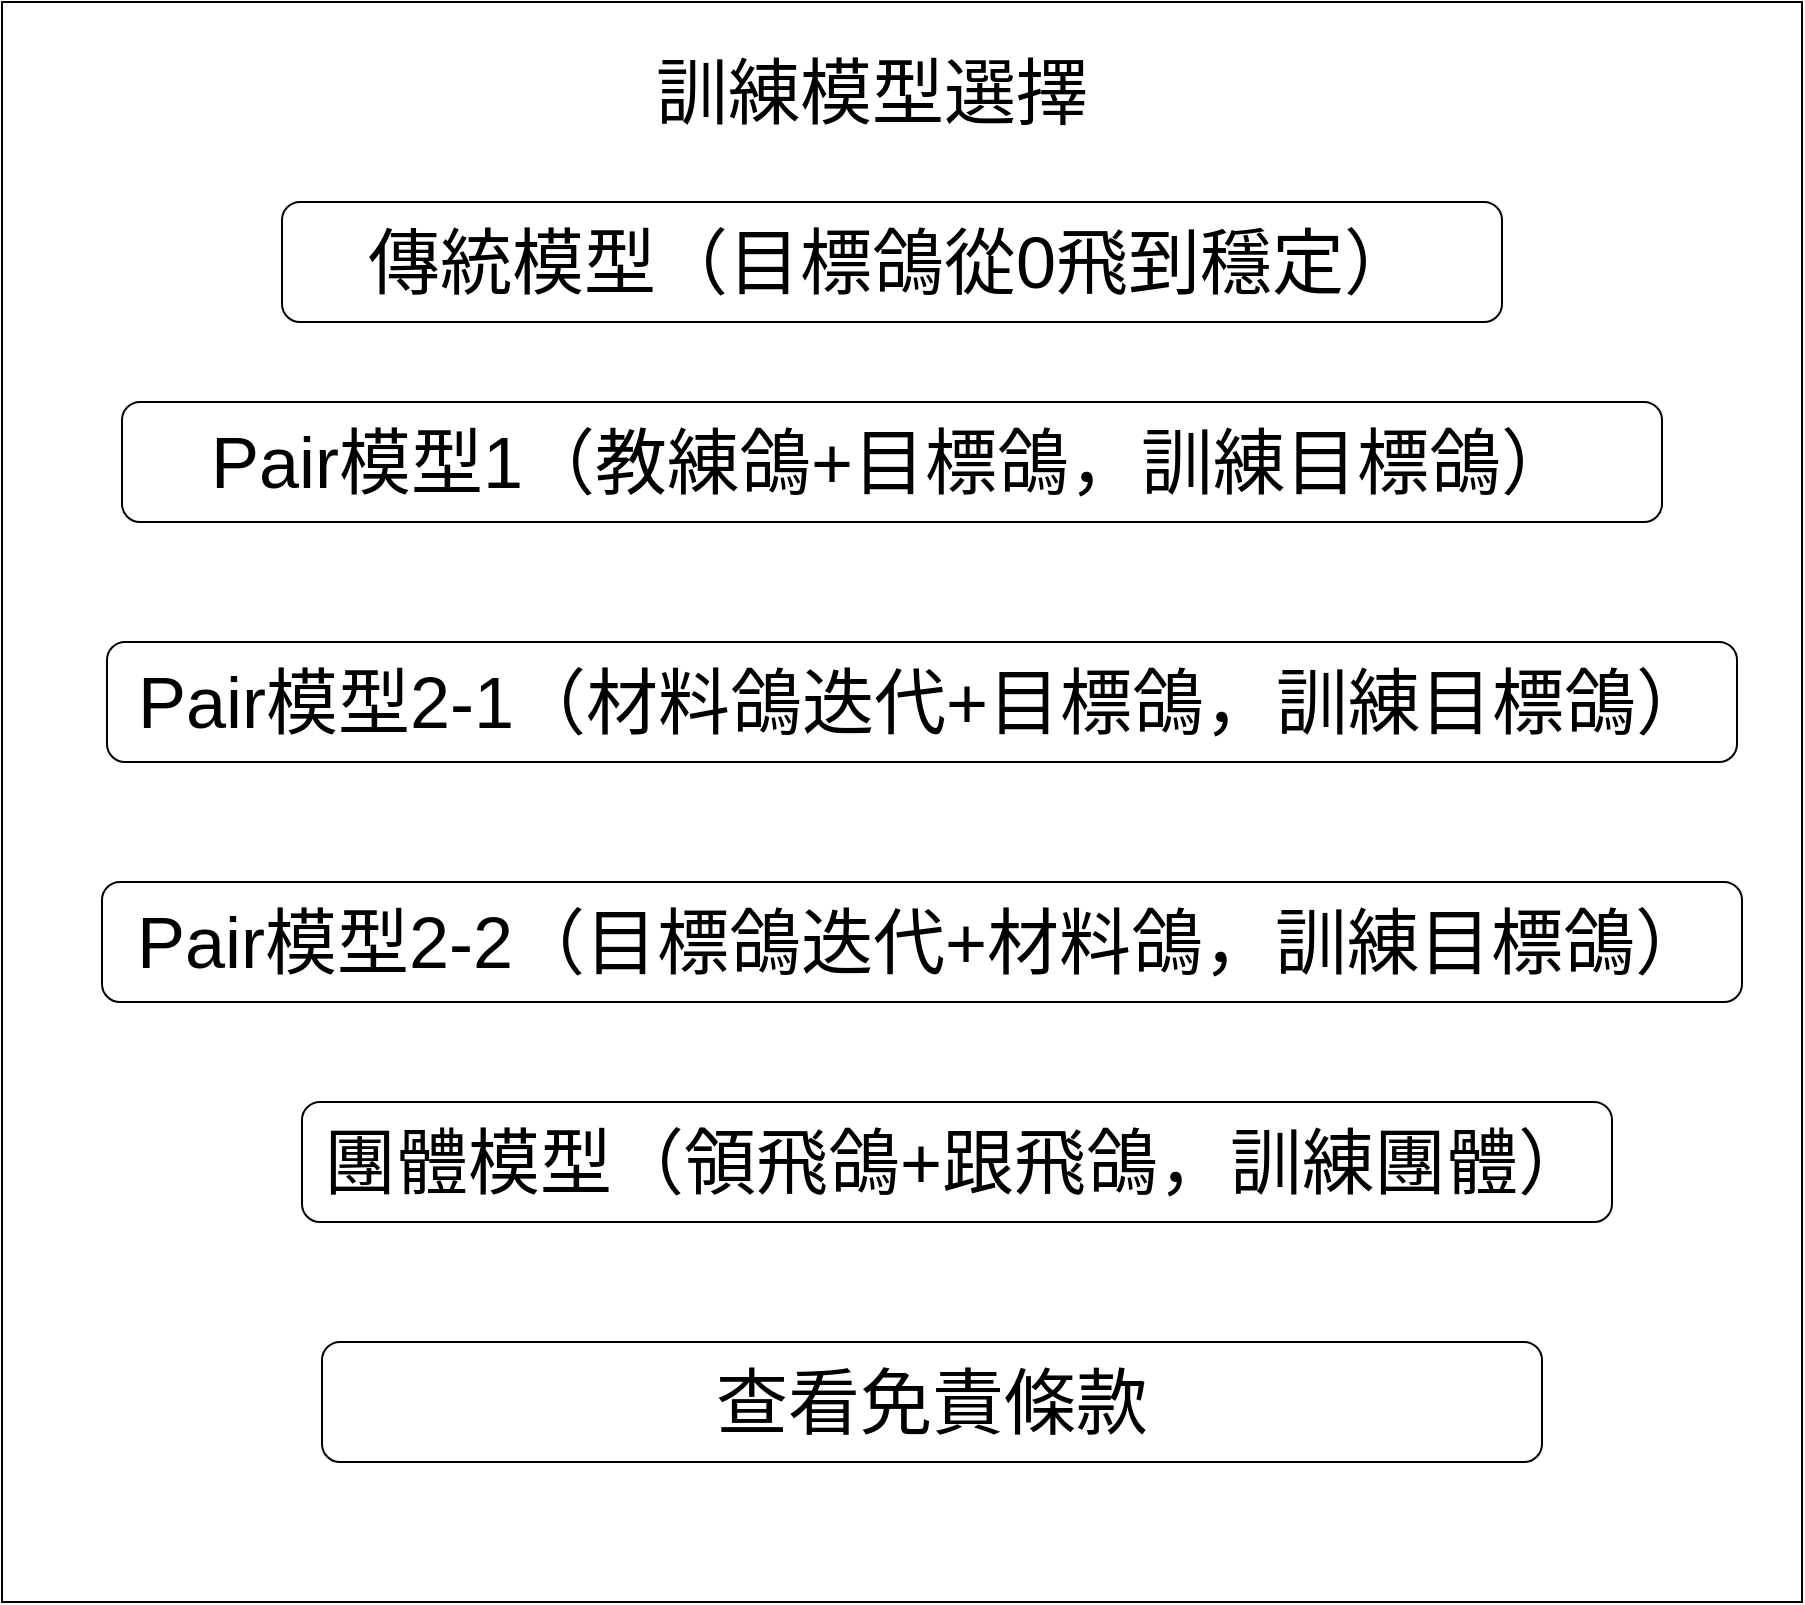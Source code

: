 <mxfile version="20.2.3" type="github" pages="10">
  <diagram id="7HiGV6OWuosXOLhOXsS8" name="訓練模型選擇">
    <mxGraphModel dx="1662" dy="739" grid="1" gridSize="10" guides="1" tooltips="1" connect="1" arrows="1" fold="1" page="1" pageScale="1" pageWidth="827" pageHeight="1169" math="0" shadow="0">
      <root>
        <mxCell id="0" />
        <mxCell id="1" parent="0" />
        <mxCell id="iPEw-ZQhXxYZATJUESGD-1" value="" style="rounded=0;whiteSpace=wrap;html=1;" vertex="1" parent="1">
          <mxGeometry y="40" width="900" height="800" as="geometry" />
        </mxCell>
        <mxCell id="iPEw-ZQhXxYZATJUESGD-6" value="訓練模型選擇" style="text;html=1;strokeColor=none;fillColor=none;align=center;verticalAlign=middle;whiteSpace=wrap;rounded=0;fontSize=36;" vertex="1" parent="1">
          <mxGeometry x="310" y="60" width="250" height="50" as="geometry" />
        </mxCell>
        <UserObject label="傳統模型（目標鴿從0飛到穩定）" link="data:page/id,r4kHTq8Mq_CIbOY9aqRD" id="iPEw-ZQhXxYZATJUESGD-7">
          <mxCell style="rounded=1;whiteSpace=wrap;html=1;fontSize=36;" vertex="1" parent="1">
            <mxGeometry x="140" y="140" width="610" height="60" as="geometry" />
          </mxCell>
        </UserObject>
        <UserObject label="Pair模型2-1（材料鴿迭代+目標鴿，訓練目標鴿）" link="data:page/id,4MsKUe_uf6U4QKOAG8qB" id="iPEw-ZQhXxYZATJUESGD-8">
          <mxCell style="rounded=1;whiteSpace=wrap;html=1;fontSize=36;" vertex="1" parent="1">
            <mxGeometry x="52.5" y="360" width="815" height="60" as="geometry" />
          </mxCell>
        </UserObject>
        <UserObject label="Pair模型2-2（目標鴿迭代+材料鴿，訓練目標鴿）" link="data:page/id,jqYvt-NrKALiINXg5nS2" id="iPEw-ZQhXxYZATJUESGD-9">
          <mxCell style="rounded=1;whiteSpace=wrap;html=1;fontSize=36;" vertex="1" parent="1">
            <mxGeometry x="50" y="480" width="820" height="60" as="geometry" />
          </mxCell>
        </UserObject>
        <mxCell id="iPEw-ZQhXxYZATJUESGD-10" value="團體模型（領飛鴿+跟飛鴿，訓練團體）" style="rounded=1;whiteSpace=wrap;html=1;fontSize=36;" vertex="1" parent="1">
          <mxGeometry x="150" y="590" width="655" height="60" as="geometry" />
        </mxCell>
        <UserObject label="Pair模型1（教練鴿+目標鴿，訓練目標鴿）" link="data:page/id,MqBVWOqvA6p1u019oPmL" id="iPEw-ZQhXxYZATJUESGD-11">
          <mxCell style="rounded=1;whiteSpace=wrap;html=1;fontSize=36;" vertex="1" parent="1">
            <mxGeometry x="60" y="240" width="770" height="60" as="geometry" />
          </mxCell>
        </UserObject>
        <UserObject label="&lt;font style=&quot;font-size: 36px;&quot;&gt;查看免責條款&lt;/font&gt;" link="data:page/id,R4Tvp-FQjeuJFBHFMp8C" id="iS_LgKz-zweJpdJLWdok-1">
          <mxCell style="rounded=1;whiteSpace=wrap;html=1;fontSize=24;" vertex="1" parent="1">
            <mxGeometry x="160" y="710" width="610" height="60" as="geometry" />
          </mxCell>
        </UserObject>
      </root>
    </mxGraphModel>
  </diagram>
  <diagram id="6moyrDJCRKRMXy2OcYWx" name="傳統訓練模型">
    <mxGraphModel dx="2489" dy="1908" grid="1" gridSize="10" guides="1" tooltips="1" connect="1" arrows="1" fold="1" page="1" pageScale="1" pageWidth="827" pageHeight="1169" math="0" shadow="0">
      <root>
        <mxCell id="0" />
        <mxCell id="1" parent="0" />
        <mxCell id="9i3LHm-Xf40zaqWzmHpZ-1" value="" style="rounded=0;whiteSpace=wrap;html=1;fontSize=36;" vertex="1" parent="1">
          <mxGeometry x="-280" y="-70" width="1920" height="1020" as="geometry" />
        </mxCell>
        <mxCell id="9i3LHm-Xf40zaqWzmHpZ-2" value="" style="shape=table;startSize=0;container=1;collapsible=0;childLayout=tableLayout;fontSize=36;" vertex="1" parent="1">
          <mxGeometry x="-200" y="90" width="1120" height="160" as="geometry" />
        </mxCell>
        <mxCell id="9i3LHm-Xf40zaqWzmHpZ-3" value="" style="shape=tableRow;horizontal=0;startSize=0;swimlaneHead=0;swimlaneBody=0;top=0;left=0;bottom=0;right=0;collapsible=0;dropTarget=0;fillColor=none;points=[[0,0.5],[1,0.5]];portConstraint=eastwest;fontSize=36;" vertex="1" parent="9i3LHm-Xf40zaqWzmHpZ-2">
          <mxGeometry width="1120" height="68" as="geometry" />
        </mxCell>
        <mxCell id="9i3LHm-Xf40zaqWzmHpZ-4" value="名稱" style="shape=partialRectangle;html=1;whiteSpace=wrap;connectable=0;overflow=hidden;fillColor=none;top=0;left=0;bottom=0;right=0;pointerEvents=1;fontSize=36;" vertex="1" parent="9i3LHm-Xf40zaqWzmHpZ-3">
          <mxGeometry width="310" height="68" as="geometry">
            <mxRectangle width="310" height="68" as="alternateBounds" />
          </mxGeometry>
        </mxCell>
        <mxCell id="9i3LHm-Xf40zaqWzmHpZ-5" value="目標路徑效率" style="shape=partialRectangle;html=1;whiteSpace=wrap;connectable=0;overflow=hidden;fillColor=none;top=0;left=0;bottom=0;right=0;pointerEvents=1;fontSize=36;" vertex="1" parent="9i3LHm-Xf40zaqWzmHpZ-3">
          <mxGeometry x="310" width="250" height="68" as="geometry">
            <mxRectangle width="250" height="68" as="alternateBounds" />
          </mxGeometry>
        </mxCell>
        <mxCell id="9i3LHm-Xf40zaqWzmHpZ-6" value="當前路徑效率" style="shape=partialRectangle;html=1;whiteSpace=wrap;connectable=0;overflow=hidden;fillColor=none;top=0;left=0;bottom=0;right=0;pointerEvents=1;fontSize=36;" vertex="1" parent="9i3LHm-Xf40zaqWzmHpZ-3">
          <mxGeometry x="560" width="281" height="68" as="geometry">
            <mxRectangle width="281" height="68" as="alternateBounds" />
          </mxGeometry>
        </mxCell>
        <mxCell id="9i3LHm-Xf40zaqWzmHpZ-7" value="放飛次數" style="shape=partialRectangle;html=1;whiteSpace=wrap;connectable=0;overflow=hidden;fillColor=none;top=0;left=0;bottom=0;right=0;pointerEvents=1;fontSize=36;" vertex="1" parent="9i3LHm-Xf40zaqWzmHpZ-3">
          <mxGeometry x="841" width="279" height="68" as="geometry">
            <mxRectangle width="279" height="68" as="alternateBounds" />
          </mxGeometry>
        </mxCell>
        <mxCell id="9i3LHm-Xf40zaqWzmHpZ-9" value="" style="shape=tableRow;horizontal=0;startSize=0;swimlaneHead=0;swimlaneBody=0;top=0;left=0;bottom=0;right=0;collapsible=0;dropTarget=0;fillColor=none;points=[[0,0.5],[1,0.5]];portConstraint=eastwest;fontSize=36;" vertex="1" parent="9i3LHm-Xf40zaqWzmHpZ-2">
          <mxGeometry y="68" width="1120" height="92" as="geometry" />
        </mxCell>
        <mxCell id="9i3LHm-Xf40zaqWzmHpZ-10" value="傳統訓練模型" style="shape=partialRectangle;html=1;whiteSpace=wrap;connectable=0;overflow=hidden;fillColor=none;top=0;left=0;bottom=0;right=0;pointerEvents=1;fontSize=36;" vertex="1" parent="9i3LHm-Xf40zaqWzmHpZ-9">
          <mxGeometry width="310" height="92" as="geometry">
            <mxRectangle width="310" height="92" as="alternateBounds" />
          </mxGeometry>
        </mxCell>
        <mxCell id="9i3LHm-Xf40zaqWzmHpZ-11" value="0.85" style="shape=partialRectangle;html=1;whiteSpace=wrap;connectable=0;overflow=hidden;fillColor=none;top=0;left=0;bottom=0;right=0;pointerEvents=1;fontSize=36;" vertex="1" parent="9i3LHm-Xf40zaqWzmHpZ-9">
          <mxGeometry x="310" width="250" height="92" as="geometry">
            <mxRectangle width="250" height="92" as="alternateBounds" />
          </mxGeometry>
        </mxCell>
        <mxCell id="9i3LHm-Xf40zaqWzmHpZ-12" value="0" style="shape=partialRectangle;html=1;whiteSpace=wrap;connectable=0;overflow=hidden;fillColor=none;top=0;left=0;bottom=0;right=0;pointerEvents=1;fontSize=36;" vertex="1" parent="9i3LHm-Xf40zaqWzmHpZ-9">
          <mxGeometry x="560" width="281" height="92" as="geometry">
            <mxRectangle width="281" height="92" as="alternateBounds" />
          </mxGeometry>
        </mxCell>
        <mxCell id="9i3LHm-Xf40zaqWzmHpZ-13" value="12" style="shape=partialRectangle;html=1;whiteSpace=wrap;connectable=0;overflow=hidden;fillColor=none;top=0;left=0;bottom=0;right=0;pointerEvents=1;fontSize=36;" vertex="1" parent="9i3LHm-Xf40zaqWzmHpZ-9">
          <mxGeometry x="841" width="279" height="92" as="geometry">
            <mxRectangle width="279" height="92" as="alternateBounds" />
          </mxGeometry>
        </mxCell>
        <mxCell id="9i3LHm-Xf40zaqWzmHpZ-15" value="導入比賽指標" style="rounded=1;whiteSpace=wrap;html=1;fontSize=36;" vertex="1" parent="1">
          <mxGeometry x="110" y="10" width="240" height="60" as="geometry" />
        </mxCell>
        <mxCell id="9i3LHm-Xf40zaqWzmHpZ-16" value="制定計劃" style="rounded=1;whiteSpace=wrap;html=1;fontSize=36;" vertex="1" parent="1">
          <mxGeometry x="1001" y="170" width="240" height="80" as="geometry" />
        </mxCell>
        <mxCell id="9i3LHm-Xf40zaqWzmHpZ-19" value="" style="endArrow=classic;html=1;rounded=0;fontSize=36;" edge="1" parent="1">
          <mxGeometry width="50" height="50" relative="1" as="geometry">
            <mxPoint x="-140" y="654" as="sourcePoint" />
            <mxPoint x="220" y="654" as="targetPoint" />
          </mxGeometry>
        </mxCell>
        <mxCell id="9i3LHm-Xf40zaqWzmHpZ-20" value="" style="endArrow=classic;html=1;rounded=0;fontSize=36;" edge="1" parent="1" target="9i3LHm-Xf40zaqWzmHpZ-24">
          <mxGeometry width="50" height="50" relative="1" as="geometry">
            <mxPoint x="-140" y="654" as="sourcePoint" />
            <mxPoint x="-140" y="454" as="targetPoint" />
          </mxGeometry>
        </mxCell>
        <mxCell id="9i3LHm-Xf40zaqWzmHpZ-22" value="" style="endArrow=none;html=1;rounded=0;fontSize=36;" edge="1" parent="1">
          <mxGeometry width="50" height="50" relative="1" as="geometry">
            <mxPoint x="-140" y="655" as="sourcePoint" />
            <mxPoint x="210" y="490" as="targetPoint" />
            <Array as="points">
              <mxPoint x="40" y="490" />
            </Array>
          </mxGeometry>
        </mxCell>
        <mxCell id="9i3LHm-Xf40zaqWzmHpZ-23" value="放飛次數" style="text;html=1;strokeColor=none;fillColor=none;align=center;verticalAlign=middle;whiteSpace=wrap;rounded=0;fontSize=36;" vertex="1" parent="1">
          <mxGeometry x="220" y="670" width="230" height="30" as="geometry" />
        </mxCell>
        <mxCell id="9i3LHm-Xf40zaqWzmHpZ-24" value="路徑效率" style="text;html=1;strokeColor=none;fillColor=none;align=center;verticalAlign=middle;whiteSpace=wrap;rounded=0;fontSize=36;" vertex="1" parent="1">
          <mxGeometry x="-270" y="430" width="260" height="30" as="geometry" />
        </mxCell>
        <mxCell id="9i3LHm-Xf40zaqWzmHpZ-25" value="總體進度：" style="text;html=1;strokeColor=none;fillColor=none;align=center;verticalAlign=middle;whiteSpace=wrap;rounded=0;fontSize=36;" vertex="1" parent="1">
          <mxGeometry x="-220" y="340" width="280" height="30" as="geometry" />
        </mxCell>
        <mxCell id="9i3LHm-Xf40zaqWzmHpZ-26" value="放飛時間表管理" style="text;html=1;strokeColor=none;fillColor=none;align=center;verticalAlign=middle;whiteSpace=wrap;rounded=0;fontSize=24;" vertex="1" parent="1">
          <mxGeometry x="885" y="650" width="240" height="30" as="geometry" />
        </mxCell>
        <mxCell id="9i3LHm-Xf40zaqWzmHpZ-27" value="" style="shape=table;startSize=0;container=1;collapsible=0;childLayout=tableLayout;fontSize=24;" vertex="1" parent="1">
          <mxGeometry x="560" y="524" width="930" height="322" as="geometry" />
        </mxCell>
        <mxCell id="9i3LHm-Xf40zaqWzmHpZ-28" value="" style="shape=tableRow;horizontal=0;startSize=0;swimlaneHead=0;swimlaneBody=0;top=0;left=0;bottom=0;right=0;collapsible=0;dropTarget=0;fillColor=none;points=[[0,0.5],[1,0.5]];portConstraint=eastwest;fontSize=24;" vertex="1" parent="9i3LHm-Xf40zaqWzmHpZ-27">
          <mxGeometry width="930" height="66" as="geometry" />
        </mxCell>
        <mxCell id="9i3LHm-Xf40zaqWzmHpZ-29" value="次數" style="shape=partialRectangle;html=1;whiteSpace=wrap;connectable=0;overflow=hidden;fillColor=none;top=0;left=0;bottom=0;right=0;pointerEvents=1;fontSize=24;" vertex="1" parent="9i3LHm-Xf40zaqWzmHpZ-28">
          <mxGeometry width="90" height="66" as="geometry">
            <mxRectangle width="90" height="66" as="alternateBounds" />
          </mxGeometry>
        </mxCell>
        <mxCell id="9i3LHm-Xf40zaqWzmHpZ-30" value="時間" style="shape=partialRectangle;html=1;whiteSpace=wrap;connectable=0;overflow=hidden;fillColor=none;top=0;left=0;bottom=0;right=0;pointerEvents=1;fontSize=24;" vertex="1" parent="9i3LHm-Xf40zaqWzmHpZ-28">
          <mxGeometry x="90" width="170" height="66" as="geometry">
            <mxRectangle width="170" height="66" as="alternateBounds" />
          </mxGeometry>
        </mxCell>
        <mxCell id="9i3LHm-Xf40zaqWzmHpZ-31" value="鴿子號碼" style="shape=partialRectangle;html=1;whiteSpace=wrap;connectable=0;overflow=hidden;fillColor=none;top=0;left=0;bottom=0;right=0;pointerEvents=1;fontSize=24;" vertex="1" parent="9i3LHm-Xf40zaqWzmHpZ-28">
          <mxGeometry x="260" width="170" height="66" as="geometry">
            <mxRectangle width="170" height="66" as="alternateBounds" />
          </mxGeometry>
        </mxCell>
        <mxCell id="9i3LHm-Xf40zaqWzmHpZ-32" value="狀態" style="shape=partialRectangle;html=1;whiteSpace=wrap;connectable=0;overflow=hidden;fillColor=none;top=0;left=0;bottom=0;right=0;pointerEvents=1;fontSize=24;" vertex="1" parent="9i3LHm-Xf40zaqWzmHpZ-28">
          <mxGeometry x="430" width="110" height="66" as="geometry">
            <mxRectangle width="110" height="66" as="alternateBounds" />
          </mxGeometry>
        </mxCell>
        <mxCell id="9i3LHm-Xf40zaqWzmHpZ-33" value="環境" style="shape=partialRectangle;html=1;whiteSpace=wrap;connectable=0;overflow=hidden;fillColor=none;top=0;left=0;bottom=0;right=0;pointerEvents=1;fontSize=24;" vertex="1" parent="9i3LHm-Xf40zaqWzmHpZ-28">
          <mxGeometry x="540" width="231" height="66" as="geometry">
            <mxRectangle width="231" height="66" as="alternateBounds" />
          </mxGeometry>
        </mxCell>
        <mxCell id="9i3LHm-Xf40zaqWzmHpZ-34" value="編號" style="shape=partialRectangle;html=1;whiteSpace=wrap;connectable=0;overflow=hidden;fillColor=none;top=0;left=0;bottom=0;right=0;pointerEvents=1;fontSize=24;" vertex="1" parent="9i3LHm-Xf40zaqWzmHpZ-28">
          <mxGeometry x="771" width="159" height="66" as="geometry">
            <mxRectangle width="159" height="66" as="alternateBounds" />
          </mxGeometry>
        </mxCell>
        <mxCell id="9i3LHm-Xf40zaqWzmHpZ-35" value="" style="shape=tableRow;horizontal=0;startSize=0;swimlaneHead=0;swimlaneBody=0;top=0;left=0;bottom=0;right=0;collapsible=0;dropTarget=0;fillColor=none;points=[[0,0.5],[1,0.5]];portConstraint=eastwest;fontSize=24;" vertex="1" parent="9i3LHm-Xf40zaqWzmHpZ-27">
          <mxGeometry y="66" width="930" height="66" as="geometry" />
        </mxCell>
        <mxCell id="9i3LHm-Xf40zaqWzmHpZ-36" value="1" style="shape=partialRectangle;html=1;whiteSpace=wrap;connectable=0;overflow=hidden;fillColor=none;top=0;left=0;bottom=0;right=0;pointerEvents=1;fontSize=24;" vertex="1" parent="9i3LHm-Xf40zaqWzmHpZ-35">
          <mxGeometry width="90" height="66" as="geometry">
            <mxRectangle width="90" height="66" as="alternateBounds" />
          </mxGeometry>
        </mxCell>
        <mxCell id="9i3LHm-Xf40zaqWzmHpZ-37" value="2022/8/11" style="shape=partialRectangle;html=1;whiteSpace=wrap;connectable=0;overflow=hidden;fillColor=none;top=0;left=0;bottom=0;right=0;pointerEvents=1;fontSize=24;" vertex="1" parent="9i3LHm-Xf40zaqWzmHpZ-35">
          <mxGeometry x="90" width="170" height="66" as="geometry">
            <mxRectangle width="170" height="66" as="alternateBounds" />
          </mxGeometry>
        </mxCell>
        <mxCell id="9i3LHm-Xf40zaqWzmHpZ-38" value="[鴿A]" style="shape=partialRectangle;html=1;whiteSpace=wrap;connectable=0;overflow=hidden;fillColor=none;top=0;left=0;bottom=0;right=0;pointerEvents=1;fontSize=24;" vertex="1" parent="9i3LHm-Xf40zaqWzmHpZ-35">
          <mxGeometry x="260" width="170" height="66" as="geometry">
            <mxRectangle width="170" height="66" as="alternateBounds" />
          </mxGeometry>
        </mxCell>
        <mxCell id="9i3LHm-Xf40zaqWzmHpZ-39" value="失敗" style="shape=partialRectangle;html=1;whiteSpace=wrap;connectable=0;overflow=hidden;fillColor=none;top=0;left=0;bottom=0;right=0;pointerEvents=1;fontSize=24;" vertex="1" parent="9i3LHm-Xf40zaqWzmHpZ-35">
          <mxGeometry x="430" width="110" height="66" as="geometry">
            <mxRectangle width="110" height="66" as="alternateBounds" />
          </mxGeometry>
        </mxCell>
        <mxCell id="9i3LHm-Xf40zaqWzmHpZ-40" value="無" style="shape=partialRectangle;html=1;whiteSpace=wrap;connectable=0;overflow=hidden;fillColor=none;top=0;left=0;bottom=0;right=0;pointerEvents=1;fontSize=24;" vertex="1" parent="9i3LHm-Xf40zaqWzmHpZ-35">
          <mxGeometry x="540" width="231" height="66" as="geometry">
            <mxRectangle width="231" height="66" as="alternateBounds" />
          </mxGeometry>
        </mxCell>
        <mxCell id="9i3LHm-Xf40zaqWzmHpZ-41" value="無" style="shape=partialRectangle;html=1;whiteSpace=wrap;connectable=0;overflow=hidden;fillColor=none;top=0;left=0;bottom=0;right=0;pointerEvents=1;fontSize=24;" vertex="1" parent="9i3LHm-Xf40zaqWzmHpZ-35">
          <mxGeometry x="771" width="159" height="66" as="geometry">
            <mxRectangle width="159" height="66" as="alternateBounds" />
          </mxGeometry>
        </mxCell>
        <mxCell id="9i3LHm-Xf40zaqWzmHpZ-42" value="" style="shape=tableRow;horizontal=0;startSize=0;swimlaneHead=0;swimlaneBody=0;top=0;left=0;bottom=0;right=0;collapsible=0;dropTarget=0;fillColor=none;points=[[0,0.5],[1,0.5]];portConstraint=eastwest;fontSize=24;" vertex="1" parent="9i3LHm-Xf40zaqWzmHpZ-27">
          <mxGeometry y="132" width="930" height="58" as="geometry" />
        </mxCell>
        <mxCell id="9i3LHm-Xf40zaqWzmHpZ-43" value="2" style="shape=partialRectangle;html=1;whiteSpace=wrap;connectable=0;overflow=hidden;fillColor=none;top=0;left=0;bottom=0;right=0;pointerEvents=1;fontSize=24;" vertex="1" parent="9i3LHm-Xf40zaqWzmHpZ-42">
          <mxGeometry width="90" height="58" as="geometry">
            <mxRectangle width="90" height="58" as="alternateBounds" />
          </mxGeometry>
        </mxCell>
        <mxCell id="9i3LHm-Xf40zaqWzmHpZ-44" value="2022/8/12" style="shape=partialRectangle;html=1;whiteSpace=wrap;connectable=0;overflow=hidden;fillColor=none;top=0;left=0;bottom=0;right=0;pointerEvents=1;fontSize=24;" vertex="1" parent="9i3LHm-Xf40zaqWzmHpZ-42">
          <mxGeometry x="90" width="170" height="58" as="geometry">
            <mxRectangle width="170" height="58" as="alternateBounds" />
          </mxGeometry>
        </mxCell>
        <mxCell id="9i3LHm-Xf40zaqWzmHpZ-45" value="[鴿A]" style="shape=partialRectangle;html=1;whiteSpace=wrap;connectable=0;overflow=hidden;fillColor=none;top=0;left=0;bottom=0;right=0;pointerEvents=1;fontSize=24;" vertex="1" parent="9i3LHm-Xf40zaqWzmHpZ-42">
          <mxGeometry x="260" width="170" height="58" as="geometry">
            <mxRectangle width="170" height="58" as="alternateBounds" />
          </mxGeometry>
        </mxCell>
        <mxCell id="9i3LHm-Xf40zaqWzmHpZ-46" value="完成" style="shape=partialRectangle;html=1;whiteSpace=wrap;connectable=0;overflow=hidden;fillColor=none;top=0;left=0;bottom=0;right=0;pointerEvents=1;fontSize=24;" vertex="1" parent="9i3LHm-Xf40zaqWzmHpZ-42">
          <mxGeometry x="430" width="110" height="58" as="geometry">
            <mxRectangle width="110" height="58" as="alternateBounds" />
          </mxGeometry>
        </mxCell>
        <mxCell id="9i3LHm-Xf40zaqWzmHpZ-47" value="&lt;span style=&quot;color: rgb(112, 117, 122); font-family: arial, sans-serif; text-align: start; background-color: rgb(255, 255, 255);&quot;&gt;濕度：&lt;/span&gt;&lt;span style=&quot;color: rgb(112, 117, 122); font-family: arial, sans-serif; text-align: start; background-color: rgb(255, 255, 255);&quot; id=&quot;wob_hm&quot;&gt;82%，&lt;/span&gt;&lt;span style=&quot;color: rgb(112, 117, 122); font-family: arial, sans-serif; text-align: start; background-color: rgb(255, 255, 255);&quot;&gt;風速：&lt;/span&gt;&lt;span style=&quot;color: rgb(112, 117, 122); font-family: arial, sans-serif; text-align: start; background-color: rgb(255, 255, 255);&quot; id=&quot;wob_ws&quot; class=&quot;wob_t&quot;&gt;13 公里/時&lt;/span&gt;" style="shape=partialRectangle;html=1;whiteSpace=wrap;connectable=0;overflow=hidden;fillColor=none;top=0;left=0;bottom=0;right=0;pointerEvents=1;fontSize=24;" vertex="1" parent="9i3LHm-Xf40zaqWzmHpZ-42">
          <mxGeometry x="540" width="231" height="58" as="geometry">
            <mxRectangle width="231" height="58" as="alternateBounds" />
          </mxGeometry>
        </mxCell>
        <mxCell id="9i3LHm-Xf40zaqWzmHpZ-48" value="202208121" style="shape=partialRectangle;html=1;whiteSpace=wrap;connectable=0;overflow=hidden;fillColor=none;top=0;left=0;bottom=0;right=0;pointerEvents=1;fontSize=24;" vertex="1" parent="9i3LHm-Xf40zaqWzmHpZ-42">
          <mxGeometry x="771" width="159" height="58" as="geometry">
            <mxRectangle width="159" height="58" as="alternateBounds" />
          </mxGeometry>
        </mxCell>
        <mxCell id="9i3LHm-Xf40zaqWzmHpZ-49" value="" style="shape=tableRow;horizontal=0;startSize=0;swimlaneHead=0;swimlaneBody=0;top=0;left=0;bottom=0;right=0;collapsible=0;dropTarget=0;fillColor=none;points=[[0,0.5],[1,0.5]];portConstraint=eastwest;fontSize=24;" vertex="1" parent="9i3LHm-Xf40zaqWzmHpZ-27">
          <mxGeometry y="190" width="930" height="66" as="geometry" />
        </mxCell>
        <mxCell id="9i3LHm-Xf40zaqWzmHpZ-50" value="3" style="shape=partialRectangle;html=1;whiteSpace=wrap;connectable=0;overflow=hidden;fillColor=none;top=0;left=0;bottom=0;right=0;pointerEvents=1;fontSize=24;" vertex="1" parent="9i3LHm-Xf40zaqWzmHpZ-49">
          <mxGeometry width="90" height="66" as="geometry">
            <mxRectangle width="90" height="66" as="alternateBounds" />
          </mxGeometry>
        </mxCell>
        <mxCell id="9i3LHm-Xf40zaqWzmHpZ-51" value="2022/8/13" style="shape=partialRectangle;html=1;whiteSpace=wrap;connectable=0;overflow=hidden;fillColor=none;top=0;left=0;bottom=0;right=0;pointerEvents=1;fontSize=24;" vertex="1" parent="9i3LHm-Xf40zaqWzmHpZ-49">
          <mxGeometry x="90" width="170" height="66" as="geometry">
            <mxRectangle width="170" height="66" as="alternateBounds" />
          </mxGeometry>
        </mxCell>
        <mxCell id="9i3LHm-Xf40zaqWzmHpZ-52" value="[鴿A]" style="shape=partialRectangle;html=1;whiteSpace=wrap;connectable=0;overflow=hidden;fillColor=none;top=0;left=0;bottom=0;right=0;pointerEvents=1;fontSize=24;" vertex="1" parent="9i3LHm-Xf40zaqWzmHpZ-49">
          <mxGeometry x="260" width="170" height="66" as="geometry">
            <mxRectangle width="170" height="66" as="alternateBounds" />
          </mxGeometry>
        </mxCell>
        <mxCell id="9i3LHm-Xf40zaqWzmHpZ-53" value="未開始" style="shape=partialRectangle;html=1;whiteSpace=wrap;connectable=0;overflow=hidden;fillColor=none;top=0;left=0;bottom=0;right=0;pointerEvents=1;fontSize=24;" vertex="1" parent="9i3LHm-Xf40zaqWzmHpZ-49">
          <mxGeometry x="430" width="110" height="66" as="geometry">
            <mxRectangle width="110" height="66" as="alternateBounds" />
          </mxGeometry>
        </mxCell>
        <mxCell id="9i3LHm-Xf40zaqWzmHpZ-54" value="無" style="shape=partialRectangle;html=1;whiteSpace=wrap;connectable=0;overflow=hidden;fillColor=none;top=0;left=0;bottom=0;right=0;pointerEvents=1;fontSize=24;" vertex="1" parent="9i3LHm-Xf40zaqWzmHpZ-49">
          <mxGeometry x="540" width="231" height="66" as="geometry">
            <mxRectangle width="231" height="66" as="alternateBounds" />
          </mxGeometry>
        </mxCell>
        <mxCell id="9i3LHm-Xf40zaqWzmHpZ-55" value="無" style="shape=partialRectangle;html=1;whiteSpace=wrap;connectable=0;overflow=hidden;fillColor=none;top=0;left=0;bottom=0;right=0;pointerEvents=1;fontSize=24;" vertex="1" parent="9i3LHm-Xf40zaqWzmHpZ-49">
          <mxGeometry x="771" width="159" height="66" as="geometry">
            <mxRectangle width="159" height="66" as="alternateBounds" />
          </mxGeometry>
        </mxCell>
        <mxCell id="9i3LHm-Xf40zaqWzmHpZ-56" value="" style="shape=tableRow;horizontal=0;startSize=0;swimlaneHead=0;swimlaneBody=0;top=0;left=0;bottom=0;right=0;collapsible=0;dropTarget=0;fillColor=none;points=[[0,0.5],[1,0.5]];portConstraint=eastwest;fontSize=24;" vertex="1" parent="9i3LHm-Xf40zaqWzmHpZ-27">
          <mxGeometry y="256" width="930" height="66" as="geometry" />
        </mxCell>
        <mxCell id="9i3LHm-Xf40zaqWzmHpZ-57" value="w" style="shape=partialRectangle;html=1;whiteSpace=wrap;connectable=0;overflow=hidden;fillColor=none;top=0;left=0;bottom=0;right=0;pointerEvents=1;fontSize=24;" vertex="1" parent="9i3LHm-Xf40zaqWzmHpZ-56">
          <mxGeometry width="90" height="66" as="geometry">
            <mxRectangle width="90" height="66" as="alternateBounds" />
          </mxGeometry>
        </mxCell>
        <mxCell id="9i3LHm-Xf40zaqWzmHpZ-58" value="2022/8/14" style="shape=partialRectangle;html=1;whiteSpace=wrap;connectable=0;overflow=hidden;fillColor=none;top=0;left=0;bottom=0;right=0;pointerEvents=1;fontSize=24;" vertex="1" parent="9i3LHm-Xf40zaqWzmHpZ-56">
          <mxGeometry x="90" width="170" height="66" as="geometry">
            <mxRectangle width="170" height="66" as="alternateBounds" />
          </mxGeometry>
        </mxCell>
        <mxCell id="9i3LHm-Xf40zaqWzmHpZ-59" value="[鴿A]" style="shape=partialRectangle;html=1;whiteSpace=wrap;connectable=0;overflow=hidden;fillColor=none;top=0;left=0;bottom=0;right=0;pointerEvents=1;fontSize=24;" vertex="1" parent="9i3LHm-Xf40zaqWzmHpZ-56">
          <mxGeometry x="260" width="170" height="66" as="geometry">
            <mxRectangle width="170" height="66" as="alternateBounds" />
          </mxGeometry>
        </mxCell>
        <mxCell id="9i3LHm-Xf40zaqWzmHpZ-60" value="未開始" style="shape=partialRectangle;html=1;whiteSpace=wrap;connectable=0;overflow=hidden;fillColor=none;top=0;left=0;bottom=0;right=0;pointerEvents=1;fontSize=24;" vertex="1" parent="9i3LHm-Xf40zaqWzmHpZ-56">
          <mxGeometry x="430" width="110" height="66" as="geometry">
            <mxRectangle width="110" height="66" as="alternateBounds" />
          </mxGeometry>
        </mxCell>
        <mxCell id="9i3LHm-Xf40zaqWzmHpZ-61" value="無" style="shape=partialRectangle;html=1;whiteSpace=wrap;connectable=0;overflow=hidden;fillColor=none;top=0;left=0;bottom=0;right=0;pointerEvents=1;fontSize=24;" vertex="1" parent="9i3LHm-Xf40zaqWzmHpZ-56">
          <mxGeometry x="540" width="231" height="66" as="geometry">
            <mxRectangle width="231" height="66" as="alternateBounds" />
          </mxGeometry>
        </mxCell>
        <mxCell id="9i3LHm-Xf40zaqWzmHpZ-62" value="無" style="shape=partialRectangle;html=1;whiteSpace=wrap;connectable=0;overflow=hidden;fillColor=none;top=0;left=0;bottom=0;right=0;pointerEvents=1;fontSize=24;" vertex="1" parent="9i3LHm-Xf40zaqWzmHpZ-56">
          <mxGeometry x="771" width="159" height="66" as="geometry">
            <mxRectangle width="159" height="66" as="alternateBounds" />
          </mxGeometry>
        </mxCell>
        <mxCell id="9i3LHm-Xf40zaqWzmHpZ-63" value="放飛排程" style="text;html=1;strokeColor=none;fillColor=none;align=center;verticalAlign=middle;whiteSpace=wrap;rounded=0;fontSize=36;" vertex="1" parent="1">
          <mxGeometry x="414" y="470" width="433" height="30" as="geometry" />
        </mxCell>
        <mxCell id="9i3LHm-Xf40zaqWzmHpZ-64" value="" style="endArrow=none;dashed=1;html=1;rounded=0;fontSize=36;" edge="1" parent="1">
          <mxGeometry width="50" height="50" relative="1" as="geometry">
            <mxPoint x="-140" y="530" as="sourcePoint" />
            <mxPoint x="150" y="530" as="targetPoint" />
          </mxGeometry>
        </mxCell>
        <mxCell id="9i3LHm-Xf40zaqWzmHpZ-65" value="目標" style="text;html=1;strokeColor=none;fillColor=none;align=center;verticalAlign=middle;whiteSpace=wrap;rounded=0;fontSize=36;" vertex="1" parent="1">
          <mxGeometry x="-230" y="520" width="90" height="30" as="geometry" />
        </mxCell>
        <mxCell id="NrzbD6AZvKyuMPyKUfPn-1" value="當前訓練：鴿子放飛。" style="text;html=1;strokeColor=none;fillColor=none;align=center;verticalAlign=middle;whiteSpace=wrap;rounded=0;fontSize=36;" vertex="1" parent="1">
          <mxGeometry x="310" y="330" width="830" height="30" as="geometry" />
        </mxCell>
        <UserObject label="回到首頁" link="data:page/id,7HiGV6OWuosXOLhOXsS8" id="_Sftwit88SCDwSx03tcC-1">
          <mxCell style="rounded=1;whiteSpace=wrap;html=1;fontSize=24;" vertex="1" parent="1">
            <mxGeometry x="1450" y="-50" width="120" height="60" as="geometry" />
          </mxCell>
        </UserObject>
      </root>
    </mxGraphModel>
  </diagram>
  <diagram id="4qSCKEcveGKfaot14LWD" name="Pair模型-1">
    <mxGraphModel dx="2489" dy="739" grid="1" gridSize="10" guides="1" tooltips="1" connect="1" arrows="1" fold="1" page="1" pageScale="1" pageWidth="827" pageHeight="1169" math="0" shadow="0">
      <root>
        <mxCell id="0" />
        <mxCell id="1" parent="0" />
        <mxCell id="wuBsxjrVPwB5NXe2TyuW-1" value="" style="rounded=0;whiteSpace=wrap;html=1;fontSize=36;" vertex="1" parent="1">
          <mxGeometry x="-20" y="110" width="1920" height="1050" as="geometry" />
        </mxCell>
        <mxCell id="wuBsxjrVPwB5NXe2TyuW-2" value="" style="shape=table;startSize=0;container=1;collapsible=0;childLayout=tableLayout;fontSize=36;" vertex="1" parent="1">
          <mxGeometry x="100" y="270" width="1370" height="160" as="geometry" />
        </mxCell>
        <mxCell id="wuBsxjrVPwB5NXe2TyuW-3" value="" style="shape=tableRow;horizontal=0;startSize=0;swimlaneHead=0;swimlaneBody=0;top=0;left=0;bottom=0;right=0;collapsible=0;dropTarget=0;fillColor=none;points=[[0,0.5],[1,0.5]];portConstraint=eastwest;fontSize=36;" vertex="1" parent="wuBsxjrVPwB5NXe2TyuW-2">
          <mxGeometry width="1370" height="68" as="geometry" />
        </mxCell>
        <mxCell id="wuBsxjrVPwB5NXe2TyuW-4" value="名稱" style="shape=partialRectangle;html=1;whiteSpace=wrap;connectable=0;overflow=hidden;fillColor=none;top=0;left=0;bottom=0;right=0;pointerEvents=1;fontSize=36;" vertex="1" parent="wuBsxjrVPwB5NXe2TyuW-3">
          <mxGeometry width="212" height="68" as="geometry">
            <mxRectangle width="212" height="68" as="alternateBounds" />
          </mxGeometry>
        </mxCell>
        <mxCell id="wuBsxjrVPwB5NXe2TyuW-5" value="路徑效率目標" style="shape=partialRectangle;html=1;whiteSpace=wrap;connectable=0;overflow=hidden;fillColor=none;top=0;left=0;bottom=0;right=0;pointerEvents=1;fontSize=36;" vertex="1" parent="wuBsxjrVPwB5NXe2TyuW-3">
          <mxGeometry x="212" width="247" height="68" as="geometry">
            <mxRectangle width="247" height="68" as="alternateBounds" />
          </mxGeometry>
        </mxCell>
        <mxCell id="wuBsxjrVPwB5NXe2TyuW-6" value="教練鴿路徑效率" style="shape=partialRectangle;html=1;whiteSpace=wrap;connectable=0;overflow=hidden;fillColor=none;top=0;left=0;bottom=0;right=0;pointerEvents=1;fontSize=36;" vertex="1" parent="wuBsxjrVPwB5NXe2TyuW-3">
          <mxGeometry x="459" width="291" height="68" as="geometry">
            <mxRectangle width="291" height="68" as="alternateBounds" />
          </mxGeometry>
        </mxCell>
        <mxCell id="wuBsxjrVPwB5NXe2TyuW-7" value="目標當前路徑效率" style="shape=partialRectangle;html=1;whiteSpace=wrap;connectable=0;overflow=hidden;fillColor=none;top=0;left=0;bottom=0;right=0;pointerEvents=1;fontSize=36;" vertex="1" parent="wuBsxjrVPwB5NXe2TyuW-3">
          <mxGeometry x="750" width="350" height="68" as="geometry">
            <mxRectangle width="350" height="68" as="alternateBounds" />
          </mxGeometry>
        </mxCell>
        <mxCell id="wuBsxjrVPwB5NXe2TyuW-61" value="放飛次數" style="shape=partialRectangle;html=1;whiteSpace=wrap;connectable=0;overflow=hidden;fillColor=none;top=0;left=0;bottom=0;right=0;pointerEvents=1;fontSize=36;" vertex="1" parent="wuBsxjrVPwB5NXe2TyuW-3">
          <mxGeometry x="1100" width="270" height="68" as="geometry">
            <mxRectangle width="270" height="68" as="alternateBounds" />
          </mxGeometry>
        </mxCell>
        <mxCell id="wuBsxjrVPwB5NXe2TyuW-8" value="" style="shape=tableRow;horizontal=0;startSize=0;swimlaneHead=0;swimlaneBody=0;top=0;left=0;bottom=0;right=0;collapsible=0;dropTarget=0;fillColor=none;points=[[0,0.5],[1,0.5]];portConstraint=eastwest;fontSize=36;" vertex="1" parent="wuBsxjrVPwB5NXe2TyuW-2">
          <mxGeometry y="68" width="1370" height="92" as="geometry" />
        </mxCell>
        <mxCell id="wuBsxjrVPwB5NXe2TyuW-9" value="Pair模型1" style="shape=partialRectangle;html=1;whiteSpace=wrap;connectable=0;overflow=hidden;fillColor=none;top=0;left=0;bottom=0;right=0;pointerEvents=1;fontSize=36;" vertex="1" parent="wuBsxjrVPwB5NXe2TyuW-8">
          <mxGeometry width="212" height="92" as="geometry">
            <mxRectangle width="212" height="92" as="alternateBounds" />
          </mxGeometry>
        </mxCell>
        <mxCell id="wuBsxjrVPwB5NXe2TyuW-10" value="0.9" style="shape=partialRectangle;html=1;whiteSpace=wrap;connectable=0;overflow=hidden;fillColor=none;top=0;left=0;bottom=0;right=0;pointerEvents=1;fontSize=36;" vertex="1" parent="wuBsxjrVPwB5NXe2TyuW-8">
          <mxGeometry x="212" width="247" height="92" as="geometry">
            <mxRectangle width="247" height="92" as="alternateBounds" />
          </mxGeometry>
        </mxCell>
        <mxCell id="wuBsxjrVPwB5NXe2TyuW-11" value="0.9" style="shape=partialRectangle;html=1;whiteSpace=wrap;connectable=0;overflow=hidden;fillColor=none;top=0;left=0;bottom=0;right=0;pointerEvents=1;fontSize=36;" vertex="1" parent="wuBsxjrVPwB5NXe2TyuW-8">
          <mxGeometry x="459" width="291" height="92" as="geometry">
            <mxRectangle width="291" height="92" as="alternateBounds" />
          </mxGeometry>
        </mxCell>
        <mxCell id="wuBsxjrVPwB5NXe2TyuW-12" value="0" style="shape=partialRectangle;html=1;whiteSpace=wrap;connectable=0;overflow=hidden;fillColor=none;top=0;left=0;bottom=0;right=0;pointerEvents=1;fontSize=36;" vertex="1" parent="wuBsxjrVPwB5NXe2TyuW-8">
          <mxGeometry x="750" width="350" height="92" as="geometry">
            <mxRectangle width="350" height="92" as="alternateBounds" />
          </mxGeometry>
        </mxCell>
        <mxCell id="wuBsxjrVPwB5NXe2TyuW-62" value="12" style="shape=partialRectangle;html=1;whiteSpace=wrap;connectable=0;overflow=hidden;fillColor=none;top=0;left=0;bottom=0;right=0;pointerEvents=1;fontSize=36;" vertex="1" parent="wuBsxjrVPwB5NXe2TyuW-8">
          <mxGeometry x="1100" width="270" height="92" as="geometry">
            <mxRectangle width="270" height="92" as="alternateBounds" />
          </mxGeometry>
        </mxCell>
        <mxCell id="wuBsxjrVPwB5NXe2TyuW-13" value="導入比賽指標" style="rounded=1;whiteSpace=wrap;html=1;fontSize=36;" vertex="1" parent="1">
          <mxGeometry x="310" y="190" width="240" height="60" as="geometry" />
        </mxCell>
        <mxCell id="wuBsxjrVPwB5NXe2TyuW-14" value="制定計劃" style="rounded=1;whiteSpace=wrap;html=1;fontSize=36;" vertex="1" parent="1">
          <mxGeometry x="1570" y="350" width="240" height="80" as="geometry" />
        </mxCell>
        <mxCell id="wuBsxjrVPwB5NXe2TyuW-15" value="" style="endArrow=classic;html=1;rounded=0;fontSize=36;" edge="1" parent="1">
          <mxGeometry width="50" height="50" relative="1" as="geometry">
            <mxPoint x="120" y="834" as="sourcePoint" />
            <mxPoint x="480" y="834" as="targetPoint" />
          </mxGeometry>
        </mxCell>
        <mxCell id="wuBsxjrVPwB5NXe2TyuW-16" value="" style="endArrow=classic;html=1;rounded=0;fontSize=36;" edge="1" parent="1" target="wuBsxjrVPwB5NXe2TyuW-19">
          <mxGeometry width="50" height="50" relative="1" as="geometry">
            <mxPoint x="120" y="834" as="sourcePoint" />
            <mxPoint x="120" y="634" as="targetPoint" />
          </mxGeometry>
        </mxCell>
        <mxCell id="wuBsxjrVPwB5NXe2TyuW-17" value="" style="endArrow=none;html=1;rounded=0;fontSize=36;" edge="1" parent="1">
          <mxGeometry width="50" height="50" relative="1" as="geometry">
            <mxPoint x="120" y="835" as="sourcePoint" />
            <mxPoint x="470" y="670" as="targetPoint" />
            <Array as="points">
              <mxPoint x="300" y="670" />
            </Array>
          </mxGeometry>
        </mxCell>
        <mxCell id="wuBsxjrVPwB5NXe2TyuW-18" value="放飛次數" style="text;html=1;strokeColor=none;fillColor=none;align=center;verticalAlign=middle;whiteSpace=wrap;rounded=0;fontSize=36;" vertex="1" parent="1">
          <mxGeometry x="480" y="850" width="230" height="30" as="geometry" />
        </mxCell>
        <mxCell id="wuBsxjrVPwB5NXe2TyuW-19" value="路徑效率" style="text;html=1;strokeColor=none;fillColor=none;align=center;verticalAlign=middle;whiteSpace=wrap;rounded=0;fontSize=36;" vertex="1" parent="1">
          <mxGeometry x="-10" y="610" width="260" height="30" as="geometry" />
        </mxCell>
        <mxCell id="wuBsxjrVPwB5NXe2TyuW-20" value="總體進度：" style="text;html=1;strokeColor=none;fillColor=none;align=center;verticalAlign=middle;whiteSpace=wrap;rounded=0;fontSize=36;" vertex="1" parent="1">
          <mxGeometry x="40" y="520" width="280" height="30" as="geometry" />
        </mxCell>
        <mxCell id="wuBsxjrVPwB5NXe2TyuW-21" value="放飛時間表管理" style="text;html=1;strokeColor=none;fillColor=none;align=center;verticalAlign=middle;whiteSpace=wrap;rounded=0;fontSize=24;" vertex="1" parent="1">
          <mxGeometry x="1145" y="830" width="240" height="30" as="geometry" />
        </mxCell>
        <mxCell id="wuBsxjrVPwB5NXe2TyuW-22" value="" style="shape=table;startSize=0;container=1;collapsible=0;childLayout=tableLayout;fontSize=24;" vertex="1" parent="1">
          <mxGeometry x="827" y="710" width="930" height="330" as="geometry" />
        </mxCell>
        <mxCell id="wuBsxjrVPwB5NXe2TyuW-23" value="" style="shape=tableRow;horizontal=0;startSize=0;swimlaneHead=0;swimlaneBody=0;top=0;left=0;bottom=0;right=0;collapsible=0;dropTarget=0;fillColor=none;points=[[0,0.5],[1,0.5]];portConstraint=eastwest;fontSize=24;" vertex="1" parent="wuBsxjrVPwB5NXe2TyuW-22">
          <mxGeometry width="930" height="66" as="geometry" />
        </mxCell>
        <mxCell id="wuBsxjrVPwB5NXe2TyuW-24" value="次數" style="shape=partialRectangle;html=1;whiteSpace=wrap;connectable=0;overflow=hidden;fillColor=none;top=0;left=0;bottom=0;right=0;pointerEvents=1;fontSize=24;" vertex="1" parent="wuBsxjrVPwB5NXe2TyuW-23">
          <mxGeometry width="90" height="66" as="geometry">
            <mxRectangle width="90" height="66" as="alternateBounds" />
          </mxGeometry>
        </mxCell>
        <mxCell id="wuBsxjrVPwB5NXe2TyuW-25" value="時間" style="shape=partialRectangle;html=1;whiteSpace=wrap;connectable=0;overflow=hidden;fillColor=none;top=0;left=0;bottom=0;right=0;pointerEvents=1;fontSize=24;" vertex="1" parent="wuBsxjrVPwB5NXe2TyuW-23">
          <mxGeometry x="90" width="170" height="66" as="geometry">
            <mxRectangle width="170" height="66" as="alternateBounds" />
          </mxGeometry>
        </mxCell>
        <mxCell id="wuBsxjrVPwB5NXe2TyuW-26" value="鴿子號碼" style="shape=partialRectangle;html=1;whiteSpace=wrap;connectable=0;overflow=hidden;fillColor=none;top=0;left=0;bottom=0;right=0;pointerEvents=1;fontSize=24;" vertex="1" parent="wuBsxjrVPwB5NXe2TyuW-23">
          <mxGeometry x="260" width="170" height="66" as="geometry">
            <mxRectangle width="170" height="66" as="alternateBounds" />
          </mxGeometry>
        </mxCell>
        <mxCell id="wuBsxjrVPwB5NXe2TyuW-27" value="狀態" style="shape=partialRectangle;html=1;whiteSpace=wrap;connectable=0;overflow=hidden;fillColor=none;top=0;left=0;bottom=0;right=0;pointerEvents=1;fontSize=24;" vertex="1" parent="wuBsxjrVPwB5NXe2TyuW-23">
          <mxGeometry x="430" width="110" height="66" as="geometry">
            <mxRectangle width="110" height="66" as="alternateBounds" />
          </mxGeometry>
        </mxCell>
        <mxCell id="wuBsxjrVPwB5NXe2TyuW-28" value="環境" style="shape=partialRectangle;html=1;whiteSpace=wrap;connectable=0;overflow=hidden;fillColor=none;top=0;left=0;bottom=0;right=0;pointerEvents=1;fontSize=24;" vertex="1" parent="wuBsxjrVPwB5NXe2TyuW-23">
          <mxGeometry x="540" width="231" height="66" as="geometry">
            <mxRectangle width="231" height="66" as="alternateBounds" />
          </mxGeometry>
        </mxCell>
        <mxCell id="wuBsxjrVPwB5NXe2TyuW-29" value="編號" style="shape=partialRectangle;html=1;whiteSpace=wrap;connectable=0;overflow=hidden;fillColor=none;top=0;left=0;bottom=0;right=0;pointerEvents=1;fontSize=24;" vertex="1" parent="wuBsxjrVPwB5NXe2TyuW-23">
          <mxGeometry x="771" width="159" height="66" as="geometry">
            <mxRectangle width="159" height="66" as="alternateBounds" />
          </mxGeometry>
        </mxCell>
        <mxCell id="wuBsxjrVPwB5NXe2TyuW-30" value="" style="shape=tableRow;horizontal=0;startSize=0;swimlaneHead=0;swimlaneBody=0;top=0;left=0;bottom=0;right=0;collapsible=0;dropTarget=0;fillColor=none;points=[[0,0.5],[1,0.5]];portConstraint=eastwest;fontSize=24;" vertex="1" parent="wuBsxjrVPwB5NXe2TyuW-22">
          <mxGeometry y="66" width="930" height="66" as="geometry" />
        </mxCell>
        <mxCell id="wuBsxjrVPwB5NXe2TyuW-31" value="1" style="shape=partialRectangle;html=1;whiteSpace=wrap;connectable=0;overflow=hidden;fillColor=none;top=0;left=0;bottom=0;right=0;pointerEvents=1;fontSize=24;" vertex="1" parent="wuBsxjrVPwB5NXe2TyuW-30">
          <mxGeometry width="90" height="66" as="geometry">
            <mxRectangle width="90" height="66" as="alternateBounds" />
          </mxGeometry>
        </mxCell>
        <mxCell id="wuBsxjrVPwB5NXe2TyuW-32" value="2022/8/11" style="shape=partialRectangle;html=1;whiteSpace=wrap;connectable=0;overflow=hidden;fillColor=none;top=0;left=0;bottom=0;right=0;pointerEvents=1;fontSize=24;" vertex="1" parent="wuBsxjrVPwB5NXe2TyuW-30">
          <mxGeometry x="90" width="170" height="66" as="geometry">
            <mxRectangle width="170" height="66" as="alternateBounds" />
          </mxGeometry>
        </mxCell>
        <mxCell id="wuBsxjrVPwB5NXe2TyuW-33" value="[鴿A，鴿B]" style="shape=partialRectangle;html=1;whiteSpace=wrap;connectable=0;overflow=hidden;fillColor=none;top=0;left=0;bottom=0;right=0;pointerEvents=1;fontSize=24;" vertex="1" parent="wuBsxjrVPwB5NXe2TyuW-30">
          <mxGeometry x="260" width="170" height="66" as="geometry">
            <mxRectangle width="170" height="66" as="alternateBounds" />
          </mxGeometry>
        </mxCell>
        <mxCell id="wuBsxjrVPwB5NXe2TyuW-34" value="失敗" style="shape=partialRectangle;html=1;whiteSpace=wrap;connectable=0;overflow=hidden;fillColor=none;top=0;left=0;bottom=0;right=0;pointerEvents=1;fontSize=24;" vertex="1" parent="wuBsxjrVPwB5NXe2TyuW-30">
          <mxGeometry x="430" width="110" height="66" as="geometry">
            <mxRectangle width="110" height="66" as="alternateBounds" />
          </mxGeometry>
        </mxCell>
        <mxCell id="wuBsxjrVPwB5NXe2TyuW-35" value="無" style="shape=partialRectangle;html=1;whiteSpace=wrap;connectable=0;overflow=hidden;fillColor=none;top=0;left=0;bottom=0;right=0;pointerEvents=1;fontSize=24;" vertex="1" parent="wuBsxjrVPwB5NXe2TyuW-30">
          <mxGeometry x="540" width="231" height="66" as="geometry">
            <mxRectangle width="231" height="66" as="alternateBounds" />
          </mxGeometry>
        </mxCell>
        <mxCell id="wuBsxjrVPwB5NXe2TyuW-36" value="無" style="shape=partialRectangle;html=1;whiteSpace=wrap;connectable=0;overflow=hidden;fillColor=none;top=0;left=0;bottom=0;right=0;pointerEvents=1;fontSize=24;" vertex="1" parent="wuBsxjrVPwB5NXe2TyuW-30">
          <mxGeometry x="771" width="159" height="66" as="geometry">
            <mxRectangle width="159" height="66" as="alternateBounds" />
          </mxGeometry>
        </mxCell>
        <mxCell id="wuBsxjrVPwB5NXe2TyuW-37" value="" style="shape=tableRow;horizontal=0;startSize=0;swimlaneHead=0;swimlaneBody=0;top=0;left=0;bottom=0;right=0;collapsible=0;dropTarget=0;fillColor=none;points=[[0,0.5],[1,0.5]];portConstraint=eastwest;fontSize=24;" vertex="1" parent="wuBsxjrVPwB5NXe2TyuW-22">
          <mxGeometry y="132" width="930" height="66" as="geometry" />
        </mxCell>
        <mxCell id="wuBsxjrVPwB5NXe2TyuW-38" value="2" style="shape=partialRectangle;html=1;whiteSpace=wrap;connectable=0;overflow=hidden;fillColor=none;top=0;left=0;bottom=0;right=0;pointerEvents=1;fontSize=24;" vertex="1" parent="wuBsxjrVPwB5NXe2TyuW-37">
          <mxGeometry width="90" height="66" as="geometry">
            <mxRectangle width="90" height="66" as="alternateBounds" />
          </mxGeometry>
        </mxCell>
        <mxCell id="wuBsxjrVPwB5NXe2TyuW-39" value="2022/8/12" style="shape=partialRectangle;html=1;whiteSpace=wrap;connectable=0;overflow=hidden;fillColor=none;top=0;left=0;bottom=0;right=0;pointerEvents=1;fontSize=24;" vertex="1" parent="wuBsxjrVPwB5NXe2TyuW-37">
          <mxGeometry x="90" width="170" height="66" as="geometry">
            <mxRectangle width="170" height="66" as="alternateBounds" />
          </mxGeometry>
        </mxCell>
        <mxCell id="wuBsxjrVPwB5NXe2TyuW-40" value="[鴿A，鴿B]" style="shape=partialRectangle;html=1;whiteSpace=wrap;connectable=0;overflow=hidden;fillColor=none;top=0;left=0;bottom=0;right=0;pointerEvents=1;fontSize=24;" vertex="1" parent="wuBsxjrVPwB5NXe2TyuW-37">
          <mxGeometry x="260" width="170" height="66" as="geometry">
            <mxRectangle width="170" height="66" as="alternateBounds" />
          </mxGeometry>
        </mxCell>
        <mxCell id="wuBsxjrVPwB5NXe2TyuW-41" value="完成" style="shape=partialRectangle;html=1;whiteSpace=wrap;connectable=0;overflow=hidden;fillColor=none;top=0;left=0;bottom=0;right=0;pointerEvents=1;fontSize=24;" vertex="1" parent="wuBsxjrVPwB5NXe2TyuW-37">
          <mxGeometry x="430" width="110" height="66" as="geometry">
            <mxRectangle width="110" height="66" as="alternateBounds" />
          </mxGeometry>
        </mxCell>
        <mxCell id="wuBsxjrVPwB5NXe2TyuW-42" value="&lt;span style=&quot;color: rgb(112, 117, 122); font-family: arial, sans-serif; text-align: start; background-color: rgb(255, 255, 255);&quot;&gt;濕度：&lt;/span&gt;&lt;span style=&quot;color: rgb(112, 117, 122); font-family: arial, sans-serif; text-align: start; background-color: rgb(255, 255, 255);&quot; id=&quot;wob_hm&quot;&gt;82%，&lt;/span&gt;&lt;span style=&quot;color: rgb(112, 117, 122); font-family: arial, sans-serif; text-align: start; background-color: rgb(255, 255, 255);&quot;&gt;風速：&lt;/span&gt;&lt;span style=&quot;color: rgb(112, 117, 122); font-family: arial, sans-serif; text-align: start; background-color: rgb(255, 255, 255);&quot; id=&quot;wob_ws&quot; class=&quot;wob_t&quot;&gt;13 公里/時&lt;/span&gt;" style="shape=partialRectangle;html=1;whiteSpace=wrap;connectable=0;overflow=hidden;fillColor=none;top=0;left=0;bottom=0;right=0;pointerEvents=1;fontSize=24;" vertex="1" parent="wuBsxjrVPwB5NXe2TyuW-37">
          <mxGeometry x="540" width="231" height="66" as="geometry">
            <mxRectangle width="231" height="66" as="alternateBounds" />
          </mxGeometry>
        </mxCell>
        <mxCell id="wuBsxjrVPwB5NXe2TyuW-43" value="202208121" style="shape=partialRectangle;html=1;whiteSpace=wrap;connectable=0;overflow=hidden;fillColor=none;top=0;left=0;bottom=0;right=0;pointerEvents=1;fontSize=24;" vertex="1" parent="wuBsxjrVPwB5NXe2TyuW-37">
          <mxGeometry x="771" width="159" height="66" as="geometry">
            <mxRectangle width="159" height="66" as="alternateBounds" />
          </mxGeometry>
        </mxCell>
        <mxCell id="wuBsxjrVPwB5NXe2TyuW-44" value="" style="shape=tableRow;horizontal=0;startSize=0;swimlaneHead=0;swimlaneBody=0;top=0;left=0;bottom=0;right=0;collapsible=0;dropTarget=0;fillColor=none;points=[[0,0.5],[1,0.5]];portConstraint=eastwest;fontSize=24;" vertex="1" parent="wuBsxjrVPwB5NXe2TyuW-22">
          <mxGeometry y="198" width="930" height="66" as="geometry" />
        </mxCell>
        <mxCell id="wuBsxjrVPwB5NXe2TyuW-45" value="3" style="shape=partialRectangle;html=1;whiteSpace=wrap;connectable=0;overflow=hidden;fillColor=none;top=0;left=0;bottom=0;right=0;pointerEvents=1;fontSize=24;" vertex="1" parent="wuBsxjrVPwB5NXe2TyuW-44">
          <mxGeometry width="90" height="66" as="geometry">
            <mxRectangle width="90" height="66" as="alternateBounds" />
          </mxGeometry>
        </mxCell>
        <mxCell id="wuBsxjrVPwB5NXe2TyuW-46" value="2022/8/13" style="shape=partialRectangle;html=1;whiteSpace=wrap;connectable=0;overflow=hidden;fillColor=none;top=0;left=0;bottom=0;right=0;pointerEvents=1;fontSize=24;" vertex="1" parent="wuBsxjrVPwB5NXe2TyuW-44">
          <mxGeometry x="90" width="170" height="66" as="geometry">
            <mxRectangle width="170" height="66" as="alternateBounds" />
          </mxGeometry>
        </mxCell>
        <mxCell id="wuBsxjrVPwB5NXe2TyuW-47" value="[鴿A，鴿B]" style="shape=partialRectangle;html=1;whiteSpace=wrap;connectable=0;overflow=hidden;fillColor=none;top=0;left=0;bottom=0;right=0;pointerEvents=1;fontSize=24;" vertex="1" parent="wuBsxjrVPwB5NXe2TyuW-44">
          <mxGeometry x="260" width="170" height="66" as="geometry">
            <mxRectangle width="170" height="66" as="alternateBounds" />
          </mxGeometry>
        </mxCell>
        <mxCell id="wuBsxjrVPwB5NXe2TyuW-48" value="未開始" style="shape=partialRectangle;html=1;whiteSpace=wrap;connectable=0;overflow=hidden;fillColor=none;top=0;left=0;bottom=0;right=0;pointerEvents=1;fontSize=24;" vertex="1" parent="wuBsxjrVPwB5NXe2TyuW-44">
          <mxGeometry x="430" width="110" height="66" as="geometry">
            <mxRectangle width="110" height="66" as="alternateBounds" />
          </mxGeometry>
        </mxCell>
        <mxCell id="wuBsxjrVPwB5NXe2TyuW-49" value="無" style="shape=partialRectangle;html=1;whiteSpace=wrap;connectable=0;overflow=hidden;fillColor=none;top=0;left=0;bottom=0;right=0;pointerEvents=1;fontSize=24;" vertex="1" parent="wuBsxjrVPwB5NXe2TyuW-44">
          <mxGeometry x="540" width="231" height="66" as="geometry">
            <mxRectangle width="231" height="66" as="alternateBounds" />
          </mxGeometry>
        </mxCell>
        <mxCell id="wuBsxjrVPwB5NXe2TyuW-50" value="無" style="shape=partialRectangle;html=1;whiteSpace=wrap;connectable=0;overflow=hidden;fillColor=none;top=0;left=0;bottom=0;right=0;pointerEvents=1;fontSize=24;" vertex="1" parent="wuBsxjrVPwB5NXe2TyuW-44">
          <mxGeometry x="771" width="159" height="66" as="geometry">
            <mxRectangle width="159" height="66" as="alternateBounds" />
          </mxGeometry>
        </mxCell>
        <mxCell id="wuBsxjrVPwB5NXe2TyuW-51" value="" style="shape=tableRow;horizontal=0;startSize=0;swimlaneHead=0;swimlaneBody=0;top=0;left=0;bottom=0;right=0;collapsible=0;dropTarget=0;fillColor=none;points=[[0,0.5],[1,0.5]];portConstraint=eastwest;fontSize=24;" vertex="1" parent="wuBsxjrVPwB5NXe2TyuW-22">
          <mxGeometry y="264" width="930" height="66" as="geometry" />
        </mxCell>
        <mxCell id="wuBsxjrVPwB5NXe2TyuW-52" value="w" style="shape=partialRectangle;html=1;whiteSpace=wrap;connectable=0;overflow=hidden;fillColor=none;top=0;left=0;bottom=0;right=0;pointerEvents=1;fontSize=24;" vertex="1" parent="wuBsxjrVPwB5NXe2TyuW-51">
          <mxGeometry width="90" height="66" as="geometry">
            <mxRectangle width="90" height="66" as="alternateBounds" />
          </mxGeometry>
        </mxCell>
        <mxCell id="wuBsxjrVPwB5NXe2TyuW-53" value="2022/8/14" style="shape=partialRectangle;html=1;whiteSpace=wrap;connectable=0;overflow=hidden;fillColor=none;top=0;left=0;bottom=0;right=0;pointerEvents=1;fontSize=24;" vertex="1" parent="wuBsxjrVPwB5NXe2TyuW-51">
          <mxGeometry x="90" width="170" height="66" as="geometry">
            <mxRectangle width="170" height="66" as="alternateBounds" />
          </mxGeometry>
        </mxCell>
        <mxCell id="wuBsxjrVPwB5NXe2TyuW-54" value="[鴿A，鴿B]" style="shape=partialRectangle;html=1;whiteSpace=wrap;connectable=0;overflow=hidden;fillColor=none;top=0;left=0;bottom=0;right=0;pointerEvents=1;fontSize=24;" vertex="1" parent="wuBsxjrVPwB5NXe2TyuW-51">
          <mxGeometry x="260" width="170" height="66" as="geometry">
            <mxRectangle width="170" height="66" as="alternateBounds" />
          </mxGeometry>
        </mxCell>
        <mxCell id="wuBsxjrVPwB5NXe2TyuW-55" value="未開始" style="shape=partialRectangle;html=1;whiteSpace=wrap;connectable=0;overflow=hidden;fillColor=none;top=0;left=0;bottom=0;right=0;pointerEvents=1;fontSize=24;" vertex="1" parent="wuBsxjrVPwB5NXe2TyuW-51">
          <mxGeometry x="430" width="110" height="66" as="geometry">
            <mxRectangle width="110" height="66" as="alternateBounds" />
          </mxGeometry>
        </mxCell>
        <mxCell id="wuBsxjrVPwB5NXe2TyuW-56" value="無" style="shape=partialRectangle;html=1;whiteSpace=wrap;connectable=0;overflow=hidden;fillColor=none;top=0;left=0;bottom=0;right=0;pointerEvents=1;fontSize=24;" vertex="1" parent="wuBsxjrVPwB5NXe2TyuW-51">
          <mxGeometry x="540" width="231" height="66" as="geometry">
            <mxRectangle width="231" height="66" as="alternateBounds" />
          </mxGeometry>
        </mxCell>
        <mxCell id="wuBsxjrVPwB5NXe2TyuW-57" value="無" style="shape=partialRectangle;html=1;whiteSpace=wrap;connectable=0;overflow=hidden;fillColor=none;top=0;left=0;bottom=0;right=0;pointerEvents=1;fontSize=24;" vertex="1" parent="wuBsxjrVPwB5NXe2TyuW-51">
          <mxGeometry x="771" width="159" height="66" as="geometry">
            <mxRectangle width="159" height="66" as="alternateBounds" />
          </mxGeometry>
        </mxCell>
        <mxCell id="wuBsxjrVPwB5NXe2TyuW-58" value="放飛排程" style="text;html=1;strokeColor=none;fillColor=none;align=center;verticalAlign=middle;whiteSpace=wrap;rounded=0;fontSize=36;" vertex="1" parent="1">
          <mxGeometry x="680" y="600" width="433" height="30" as="geometry" />
        </mxCell>
        <mxCell id="wuBsxjrVPwB5NXe2TyuW-59" value="" style="endArrow=none;dashed=1;html=1;rounded=0;fontSize=36;" edge="1" parent="1">
          <mxGeometry width="50" height="50" relative="1" as="geometry">
            <mxPoint x="120" y="710" as="sourcePoint" />
            <mxPoint x="410" y="710" as="targetPoint" />
          </mxGeometry>
        </mxCell>
        <mxCell id="wuBsxjrVPwB5NXe2TyuW-60" value="目標" style="text;html=1;strokeColor=none;fillColor=none;align=center;verticalAlign=middle;whiteSpace=wrap;rounded=0;fontSize=36;" vertex="1" parent="1">
          <mxGeometry x="30" y="700" width="90" height="30" as="geometry" />
        </mxCell>
        <mxCell id="Aj5Zvn-_cUP-XsnLhhOo-1" value="當前訓練：教練鴿+目標鴿子一起pair飛行。" style="text;html=1;strokeColor=none;fillColor=none;align=center;verticalAlign=middle;whiteSpace=wrap;rounded=0;fontSize=36;" vertex="1" parent="1">
          <mxGeometry x="740" y="500" width="830" height="30" as="geometry" />
        </mxCell>
        <UserObject label="回到首頁" link="data:page/id,7HiGV6OWuosXOLhOXsS8" id="vGdENk1yeXcMlNwA6L7Y-1">
          <mxCell style="rounded=1;whiteSpace=wrap;html=1;fontSize=24;" vertex="1" parent="1">
            <mxGeometry x="1760" y="130" width="120" height="60" as="geometry" />
          </mxCell>
        </UserObject>
      </root>
    </mxGraphModel>
  </diagram>
  <diagram id="aAcVIMmhRl6TgQ5awBkK" name="Pair模型2-1">
    <mxGraphModel dx="1662" dy="739" grid="1" gridSize="10" guides="1" tooltips="1" connect="1" arrows="1" fold="1" page="1" pageScale="1" pageWidth="827" pageHeight="1169" math="0" shadow="0">
      <root>
        <mxCell id="0" />
        <mxCell id="1" parent="0" />
        <mxCell id="6y5QyfdtYz4dnIrnp9Y0-1" value="" style="rounded=0;whiteSpace=wrap;html=1;fontSize=36;" vertex="1" parent="1">
          <mxGeometry x="140" y="150" width="1980" height="980" as="geometry" />
        </mxCell>
        <mxCell id="6y5QyfdtYz4dnIrnp9Y0-2" value="" style="shape=table;startSize=0;container=1;collapsible=0;childLayout=tableLayout;fontSize=36;" vertex="1" parent="1">
          <mxGeometry x="320" y="310" width="1330" height="160" as="geometry" />
        </mxCell>
        <mxCell id="6y5QyfdtYz4dnIrnp9Y0-3" value="" style="shape=tableRow;horizontal=0;startSize=0;swimlaneHead=0;swimlaneBody=0;top=0;left=0;bottom=0;right=0;collapsible=0;dropTarget=0;fillColor=none;points=[[0,0.5],[1,0.5]];portConstraint=eastwest;fontSize=36;" vertex="1" parent="6y5QyfdtYz4dnIrnp9Y0-2">
          <mxGeometry width="1330" height="68" as="geometry" />
        </mxCell>
        <mxCell id="6y5QyfdtYz4dnIrnp9Y0-4" value="名稱" style="shape=partialRectangle;html=1;whiteSpace=wrap;connectable=0;overflow=hidden;fillColor=none;top=0;left=0;bottom=0;right=0;pointerEvents=1;fontSize=36;" vertex="1" parent="6y5QyfdtYz4dnIrnp9Y0-3">
          <mxGeometry width="206" height="68" as="geometry">
            <mxRectangle width="206" height="68" as="alternateBounds" />
          </mxGeometry>
        </mxCell>
        <mxCell id="6y5QyfdtYz4dnIrnp9Y0-5" value="路徑效率目標" style="shape=partialRectangle;html=1;whiteSpace=wrap;connectable=0;overflow=hidden;fillColor=none;top=0;left=0;bottom=0;right=0;pointerEvents=1;fontSize=36;" vertex="1" parent="6y5QyfdtYz4dnIrnp9Y0-3">
          <mxGeometry x="206" width="240" height="68" as="geometry">
            <mxRectangle width="240" height="68" as="alternateBounds" />
          </mxGeometry>
        </mxCell>
        <mxCell id="6y5QyfdtYz4dnIrnp9Y0-6" value="代數" style="shape=partialRectangle;html=1;whiteSpace=wrap;connectable=0;overflow=hidden;fillColor=none;top=0;left=0;bottom=0;right=0;pointerEvents=1;fontSize=36;" vertex="1" parent="6y5QyfdtYz4dnIrnp9Y0-3">
          <mxGeometry x="446" width="136" height="68" as="geometry">
            <mxRectangle width="136" height="68" as="alternateBounds" />
          </mxGeometry>
        </mxCell>
        <mxCell id="6y5QyfdtYz4dnIrnp9Y0-7" value="每代的放飛次數" style="shape=partialRectangle;html=1;whiteSpace=wrap;connectable=0;overflow=hidden;fillColor=none;top=0;left=0;bottom=0;right=0;pointerEvents=1;fontSize=36;" vertex="1" parent="6y5QyfdtYz4dnIrnp9Y0-3">
          <mxGeometry x="582" width="331" height="68" as="geometry">
            <mxRectangle width="331" height="68" as="alternateBounds" />
          </mxGeometry>
        </mxCell>
        <mxCell id="6y5QyfdtYz4dnIrnp9Y0-8" value="每代目標" style="shape=partialRectangle;html=1;whiteSpace=wrap;connectable=0;overflow=hidden;fillColor=none;top=0;left=0;bottom=0;right=0;pointerEvents=1;fontSize=36;" vertex="1" parent="6y5QyfdtYz4dnIrnp9Y0-3">
          <mxGeometry x="913" width="417" height="68" as="geometry">
            <mxRectangle width="417" height="68" as="alternateBounds" />
          </mxGeometry>
        </mxCell>
        <mxCell id="6y5QyfdtYz4dnIrnp9Y0-9" value="" style="shape=tableRow;horizontal=0;startSize=0;swimlaneHead=0;swimlaneBody=0;top=0;left=0;bottom=0;right=0;collapsible=0;dropTarget=0;fillColor=none;points=[[0,0.5],[1,0.5]];portConstraint=eastwest;fontSize=36;" vertex="1" parent="6y5QyfdtYz4dnIrnp9Y0-2">
          <mxGeometry y="68" width="1330" height="92" as="geometry" />
        </mxCell>
        <mxCell id="6y5QyfdtYz4dnIrnp9Y0-10" value="Pair模型2-1" style="shape=partialRectangle;html=1;whiteSpace=wrap;connectable=0;overflow=hidden;fillColor=none;top=0;left=0;bottom=0;right=0;pointerEvents=1;fontSize=36;" vertex="1" parent="6y5QyfdtYz4dnIrnp9Y0-9">
          <mxGeometry width="206" height="92" as="geometry">
            <mxRectangle width="206" height="92" as="alternateBounds" />
          </mxGeometry>
        </mxCell>
        <mxCell id="6y5QyfdtYz4dnIrnp9Y0-11" value="0.95" style="shape=partialRectangle;html=1;whiteSpace=wrap;connectable=0;overflow=hidden;fillColor=none;top=0;left=0;bottom=0;right=0;pointerEvents=1;fontSize=36;" vertex="1" parent="6y5QyfdtYz4dnIrnp9Y0-9">
          <mxGeometry x="206" width="240" height="92" as="geometry">
            <mxRectangle width="240" height="92" as="alternateBounds" />
          </mxGeometry>
        </mxCell>
        <mxCell id="6y5QyfdtYz4dnIrnp9Y0-12" value="4" style="shape=partialRectangle;html=1;whiteSpace=wrap;connectable=0;overflow=hidden;fillColor=none;top=0;left=0;bottom=0;right=0;pointerEvents=1;fontSize=36;" vertex="1" parent="6y5QyfdtYz4dnIrnp9Y0-9">
          <mxGeometry x="446" width="136" height="92" as="geometry">
            <mxRectangle width="136" height="92" as="alternateBounds" />
          </mxGeometry>
        </mxCell>
        <mxCell id="6y5QyfdtYz4dnIrnp9Y0-13" value="12" style="shape=partialRectangle;html=1;whiteSpace=wrap;connectable=0;overflow=hidden;fillColor=none;top=0;left=0;bottom=0;right=0;pointerEvents=1;fontSize=36;" vertex="1" parent="6y5QyfdtYz4dnIrnp9Y0-9">
          <mxGeometry x="582" width="331" height="92" as="geometry">
            <mxRectangle width="331" height="92" as="alternateBounds" />
          </mxGeometry>
        </mxCell>
        <mxCell id="6y5QyfdtYz4dnIrnp9Y0-14" value="[0.8,0.85,0.9,0.95]" style="shape=partialRectangle;html=1;whiteSpace=wrap;connectable=0;overflow=hidden;fillColor=none;top=0;left=0;bottom=0;right=0;pointerEvents=1;fontSize=36;" vertex="1" parent="6y5QyfdtYz4dnIrnp9Y0-9">
          <mxGeometry x="913" width="417" height="92" as="geometry">
            <mxRectangle width="417" height="92" as="alternateBounds" />
          </mxGeometry>
        </mxCell>
        <mxCell id="6y5QyfdtYz4dnIrnp9Y0-15" value="導入比賽指標" style="rounded=1;whiteSpace=wrap;html=1;fontSize=36;" vertex="1" parent="1">
          <mxGeometry x="530" y="230" width="240" height="60" as="geometry" />
        </mxCell>
        <mxCell id="6y5QyfdtYz4dnIrnp9Y0-16" value="制定計劃" style="rounded=1;whiteSpace=wrap;html=1;fontSize=36;" vertex="1" parent="1">
          <mxGeometry x="1780" y="390" width="240" height="80" as="geometry" />
        </mxCell>
        <mxCell id="6y5QyfdtYz4dnIrnp9Y0-17" value="" style="endArrow=classic;html=1;rounded=0;fontSize=36;" edge="1" parent="1">
          <mxGeometry width="50" height="50" relative="1" as="geometry">
            <mxPoint x="340" y="874" as="sourcePoint" />
            <mxPoint x="700" y="874" as="targetPoint" />
          </mxGeometry>
        </mxCell>
        <mxCell id="6y5QyfdtYz4dnIrnp9Y0-18" value="" style="endArrow=classic;html=1;rounded=0;fontSize=36;" edge="1" parent="1" target="6y5QyfdtYz4dnIrnp9Y0-21">
          <mxGeometry width="50" height="50" relative="1" as="geometry">
            <mxPoint x="340" y="874" as="sourcePoint" />
            <mxPoint x="340" y="674" as="targetPoint" />
          </mxGeometry>
        </mxCell>
        <mxCell id="6y5QyfdtYz4dnIrnp9Y0-19" value="" style="endArrow=none;html=1;rounded=0;fontSize=36;" edge="1" parent="1">
          <mxGeometry width="50" height="50" relative="1" as="geometry">
            <mxPoint x="340" y="875" as="sourcePoint" />
            <mxPoint x="690" y="710" as="targetPoint" />
            <Array as="points">
              <mxPoint x="520" y="710" />
            </Array>
          </mxGeometry>
        </mxCell>
        <mxCell id="6y5QyfdtYz4dnIrnp9Y0-20" value="代數|放飛次數" style="text;html=1;strokeColor=none;fillColor=none;align=center;verticalAlign=middle;whiteSpace=wrap;rounded=0;fontSize=36;" vertex="1" parent="1">
          <mxGeometry x="700" y="890" width="230" height="30" as="geometry" />
        </mxCell>
        <mxCell id="6y5QyfdtYz4dnIrnp9Y0-21" value="路徑效率" style="text;html=1;strokeColor=none;fillColor=none;align=center;verticalAlign=middle;whiteSpace=wrap;rounded=0;fontSize=36;" vertex="1" parent="1">
          <mxGeometry x="210" y="650" width="260" height="30" as="geometry" />
        </mxCell>
        <mxCell id="6y5QyfdtYz4dnIrnp9Y0-22" value="總體進度：" style="text;html=1;strokeColor=none;fillColor=none;align=center;verticalAlign=middle;whiteSpace=wrap;rounded=0;fontSize=36;" vertex="1" parent="1">
          <mxGeometry x="260" y="560" width="280" height="30" as="geometry" />
        </mxCell>
        <mxCell id="6y5QyfdtYz4dnIrnp9Y0-23" value="放飛時間表管理" style="text;html=1;strokeColor=none;fillColor=none;align=center;verticalAlign=middle;whiteSpace=wrap;rounded=0;fontSize=24;" vertex="1" parent="1">
          <mxGeometry x="1365" y="870" width="240" height="30" as="geometry" />
        </mxCell>
        <mxCell id="6y5QyfdtYz4dnIrnp9Y0-24" value="" style="shape=table;startSize=0;container=1;collapsible=0;childLayout=tableLayout;fontSize=24;" vertex="1" parent="1">
          <mxGeometry x="1050" y="740" width="930" height="330" as="geometry" />
        </mxCell>
        <mxCell id="6y5QyfdtYz4dnIrnp9Y0-25" value="" style="shape=tableRow;horizontal=0;startSize=0;swimlaneHead=0;swimlaneBody=0;top=0;left=0;bottom=0;right=0;collapsible=0;dropTarget=0;fillColor=none;points=[[0,0.5],[1,0.5]];portConstraint=eastwest;fontSize=24;" vertex="1" parent="6y5QyfdtYz4dnIrnp9Y0-24">
          <mxGeometry width="930" height="66" as="geometry" />
        </mxCell>
        <mxCell id="6y5QyfdtYz4dnIrnp9Y0-26" value="次數" style="shape=partialRectangle;html=1;whiteSpace=wrap;connectable=0;overflow=hidden;fillColor=none;top=0;left=0;bottom=0;right=0;pointerEvents=1;fontSize=24;" vertex="1" parent="6y5QyfdtYz4dnIrnp9Y0-25">
          <mxGeometry width="90" height="66" as="geometry">
            <mxRectangle width="90" height="66" as="alternateBounds" />
          </mxGeometry>
        </mxCell>
        <mxCell id="6y5QyfdtYz4dnIrnp9Y0-27" value="時間" style="shape=partialRectangle;html=1;whiteSpace=wrap;connectable=0;overflow=hidden;fillColor=none;top=0;left=0;bottom=0;right=0;pointerEvents=1;fontSize=24;" vertex="1" parent="6y5QyfdtYz4dnIrnp9Y0-25">
          <mxGeometry x="90" width="170" height="66" as="geometry">
            <mxRectangle width="170" height="66" as="alternateBounds" />
          </mxGeometry>
        </mxCell>
        <mxCell id="6y5QyfdtYz4dnIrnp9Y0-28" value="鴿子號碼" style="shape=partialRectangle;html=1;whiteSpace=wrap;connectable=0;overflow=hidden;fillColor=none;top=0;left=0;bottom=0;right=0;pointerEvents=1;fontSize=24;" vertex="1" parent="6y5QyfdtYz4dnIrnp9Y0-25">
          <mxGeometry x="260" width="170" height="66" as="geometry">
            <mxRectangle width="170" height="66" as="alternateBounds" />
          </mxGeometry>
        </mxCell>
        <mxCell id="6y5QyfdtYz4dnIrnp9Y0-29" value="狀態" style="shape=partialRectangle;html=1;whiteSpace=wrap;connectable=0;overflow=hidden;fillColor=none;top=0;left=0;bottom=0;right=0;pointerEvents=1;fontSize=24;" vertex="1" parent="6y5QyfdtYz4dnIrnp9Y0-25">
          <mxGeometry x="430" width="110" height="66" as="geometry">
            <mxRectangle width="110" height="66" as="alternateBounds" />
          </mxGeometry>
        </mxCell>
        <mxCell id="6y5QyfdtYz4dnIrnp9Y0-30" value="環境" style="shape=partialRectangle;html=1;whiteSpace=wrap;connectable=0;overflow=hidden;fillColor=none;top=0;left=0;bottom=0;right=0;pointerEvents=1;fontSize=24;" vertex="1" parent="6y5QyfdtYz4dnIrnp9Y0-25">
          <mxGeometry x="540" width="231" height="66" as="geometry">
            <mxRectangle width="231" height="66" as="alternateBounds" />
          </mxGeometry>
        </mxCell>
        <mxCell id="6y5QyfdtYz4dnIrnp9Y0-31" value="編號" style="shape=partialRectangle;html=1;whiteSpace=wrap;connectable=0;overflow=hidden;fillColor=none;top=0;left=0;bottom=0;right=0;pointerEvents=1;fontSize=24;" vertex="1" parent="6y5QyfdtYz4dnIrnp9Y0-25">
          <mxGeometry x="771" width="159" height="66" as="geometry">
            <mxRectangle width="159" height="66" as="alternateBounds" />
          </mxGeometry>
        </mxCell>
        <mxCell id="6y5QyfdtYz4dnIrnp9Y0-32" value="" style="shape=tableRow;horizontal=0;startSize=0;swimlaneHead=0;swimlaneBody=0;top=0;left=0;bottom=0;right=0;collapsible=0;dropTarget=0;fillColor=none;points=[[0,0.5],[1,0.5]];portConstraint=eastwest;fontSize=24;" vertex="1" parent="6y5QyfdtYz4dnIrnp9Y0-24">
          <mxGeometry y="66" width="930" height="66" as="geometry" />
        </mxCell>
        <mxCell id="6y5QyfdtYz4dnIrnp9Y0-33" value="1" style="shape=partialRectangle;html=1;whiteSpace=wrap;connectable=0;overflow=hidden;fillColor=none;top=0;left=0;bottom=0;right=0;pointerEvents=1;fontSize=24;" vertex="1" parent="6y5QyfdtYz4dnIrnp9Y0-32">
          <mxGeometry width="90" height="66" as="geometry">
            <mxRectangle width="90" height="66" as="alternateBounds" />
          </mxGeometry>
        </mxCell>
        <mxCell id="6y5QyfdtYz4dnIrnp9Y0-34" value="2022/8/11" style="shape=partialRectangle;html=1;whiteSpace=wrap;connectable=0;overflow=hidden;fillColor=none;top=0;left=0;bottom=0;right=0;pointerEvents=1;fontSize=24;" vertex="1" parent="6y5QyfdtYz4dnIrnp9Y0-32">
          <mxGeometry x="90" width="170" height="66" as="geometry">
            <mxRectangle width="170" height="66" as="alternateBounds" />
          </mxGeometry>
        </mxCell>
        <mxCell id="6y5QyfdtYz4dnIrnp9Y0-35" value="[鴿A，鴿B]" style="shape=partialRectangle;html=1;whiteSpace=wrap;connectable=0;overflow=hidden;fillColor=none;top=0;left=0;bottom=0;right=0;pointerEvents=1;fontSize=24;" vertex="1" parent="6y5QyfdtYz4dnIrnp9Y0-32">
          <mxGeometry x="260" width="170" height="66" as="geometry">
            <mxRectangle width="170" height="66" as="alternateBounds" />
          </mxGeometry>
        </mxCell>
        <mxCell id="6y5QyfdtYz4dnIrnp9Y0-36" value="失敗" style="shape=partialRectangle;html=1;whiteSpace=wrap;connectable=0;overflow=hidden;fillColor=none;top=0;left=0;bottom=0;right=0;pointerEvents=1;fontSize=24;" vertex="1" parent="6y5QyfdtYz4dnIrnp9Y0-32">
          <mxGeometry x="430" width="110" height="66" as="geometry">
            <mxRectangle width="110" height="66" as="alternateBounds" />
          </mxGeometry>
        </mxCell>
        <mxCell id="6y5QyfdtYz4dnIrnp9Y0-37" value="無" style="shape=partialRectangle;html=1;whiteSpace=wrap;connectable=0;overflow=hidden;fillColor=none;top=0;left=0;bottom=0;right=0;pointerEvents=1;fontSize=24;" vertex="1" parent="6y5QyfdtYz4dnIrnp9Y0-32">
          <mxGeometry x="540" width="231" height="66" as="geometry">
            <mxRectangle width="231" height="66" as="alternateBounds" />
          </mxGeometry>
        </mxCell>
        <mxCell id="6y5QyfdtYz4dnIrnp9Y0-38" value="無" style="shape=partialRectangle;html=1;whiteSpace=wrap;connectable=0;overflow=hidden;fillColor=none;top=0;left=0;bottom=0;right=0;pointerEvents=1;fontSize=24;" vertex="1" parent="6y5QyfdtYz4dnIrnp9Y0-32">
          <mxGeometry x="771" width="159" height="66" as="geometry">
            <mxRectangle width="159" height="66" as="alternateBounds" />
          </mxGeometry>
        </mxCell>
        <mxCell id="6y5QyfdtYz4dnIrnp9Y0-39" value="" style="shape=tableRow;horizontal=0;startSize=0;swimlaneHead=0;swimlaneBody=0;top=0;left=0;bottom=0;right=0;collapsible=0;dropTarget=0;fillColor=none;points=[[0,0.5],[1,0.5]];portConstraint=eastwest;fontSize=24;" vertex="1" parent="6y5QyfdtYz4dnIrnp9Y0-24">
          <mxGeometry y="132" width="930" height="66" as="geometry" />
        </mxCell>
        <mxCell id="6y5QyfdtYz4dnIrnp9Y0-40" value="2" style="shape=partialRectangle;html=1;whiteSpace=wrap;connectable=0;overflow=hidden;fillColor=none;top=0;left=0;bottom=0;right=0;pointerEvents=1;fontSize=24;" vertex="1" parent="6y5QyfdtYz4dnIrnp9Y0-39">
          <mxGeometry width="90" height="66" as="geometry">
            <mxRectangle width="90" height="66" as="alternateBounds" />
          </mxGeometry>
        </mxCell>
        <mxCell id="6y5QyfdtYz4dnIrnp9Y0-41" value="2022/8/12" style="shape=partialRectangle;html=1;whiteSpace=wrap;connectable=0;overflow=hidden;fillColor=none;top=0;left=0;bottom=0;right=0;pointerEvents=1;fontSize=24;" vertex="1" parent="6y5QyfdtYz4dnIrnp9Y0-39">
          <mxGeometry x="90" width="170" height="66" as="geometry">
            <mxRectangle width="170" height="66" as="alternateBounds" />
          </mxGeometry>
        </mxCell>
        <mxCell id="6y5QyfdtYz4dnIrnp9Y0-42" value="[鴿A，鴿B]" style="shape=partialRectangle;html=1;whiteSpace=wrap;connectable=0;overflow=hidden;fillColor=none;top=0;left=0;bottom=0;right=0;pointerEvents=1;fontSize=24;" vertex="1" parent="6y5QyfdtYz4dnIrnp9Y0-39">
          <mxGeometry x="260" width="170" height="66" as="geometry">
            <mxRectangle width="170" height="66" as="alternateBounds" />
          </mxGeometry>
        </mxCell>
        <mxCell id="6y5QyfdtYz4dnIrnp9Y0-43" value="完成" style="shape=partialRectangle;html=1;whiteSpace=wrap;connectable=0;overflow=hidden;fillColor=none;top=0;left=0;bottom=0;right=0;pointerEvents=1;fontSize=24;" vertex="1" parent="6y5QyfdtYz4dnIrnp9Y0-39">
          <mxGeometry x="430" width="110" height="66" as="geometry">
            <mxRectangle width="110" height="66" as="alternateBounds" />
          </mxGeometry>
        </mxCell>
        <mxCell id="6y5QyfdtYz4dnIrnp9Y0-44" value="&lt;span style=&quot;color: rgb(112, 117, 122); font-family: arial, sans-serif; text-align: start; background-color: rgb(255, 255, 255);&quot;&gt;濕度：&lt;/span&gt;&lt;span style=&quot;color: rgb(112, 117, 122); font-family: arial, sans-serif; text-align: start; background-color: rgb(255, 255, 255);&quot; id=&quot;wob_hm&quot;&gt;82%，&lt;/span&gt;&lt;span style=&quot;color: rgb(112, 117, 122); font-family: arial, sans-serif; text-align: start; background-color: rgb(255, 255, 255);&quot;&gt;風速：&lt;/span&gt;&lt;span style=&quot;color: rgb(112, 117, 122); font-family: arial, sans-serif; text-align: start; background-color: rgb(255, 255, 255);&quot; id=&quot;wob_ws&quot; class=&quot;wob_t&quot;&gt;13 公里/時&lt;/span&gt;" style="shape=partialRectangle;html=1;whiteSpace=wrap;connectable=0;overflow=hidden;fillColor=none;top=0;left=0;bottom=0;right=0;pointerEvents=1;fontSize=24;" vertex="1" parent="6y5QyfdtYz4dnIrnp9Y0-39">
          <mxGeometry x="540" width="231" height="66" as="geometry">
            <mxRectangle width="231" height="66" as="alternateBounds" />
          </mxGeometry>
        </mxCell>
        <mxCell id="6y5QyfdtYz4dnIrnp9Y0-45" value="202208121" style="shape=partialRectangle;html=1;whiteSpace=wrap;connectable=0;overflow=hidden;fillColor=none;top=0;left=0;bottom=0;right=0;pointerEvents=1;fontSize=24;" vertex="1" parent="6y5QyfdtYz4dnIrnp9Y0-39">
          <mxGeometry x="771" width="159" height="66" as="geometry">
            <mxRectangle width="159" height="66" as="alternateBounds" />
          </mxGeometry>
        </mxCell>
        <mxCell id="6y5QyfdtYz4dnIrnp9Y0-46" value="" style="shape=tableRow;horizontal=0;startSize=0;swimlaneHead=0;swimlaneBody=0;top=0;left=0;bottom=0;right=0;collapsible=0;dropTarget=0;fillColor=none;points=[[0,0.5],[1,0.5]];portConstraint=eastwest;fontSize=24;" vertex="1" parent="6y5QyfdtYz4dnIrnp9Y0-24">
          <mxGeometry y="198" width="930" height="66" as="geometry" />
        </mxCell>
        <mxCell id="6y5QyfdtYz4dnIrnp9Y0-47" value="3" style="shape=partialRectangle;html=1;whiteSpace=wrap;connectable=0;overflow=hidden;fillColor=none;top=0;left=0;bottom=0;right=0;pointerEvents=1;fontSize=24;" vertex="1" parent="6y5QyfdtYz4dnIrnp9Y0-46">
          <mxGeometry width="90" height="66" as="geometry">
            <mxRectangle width="90" height="66" as="alternateBounds" />
          </mxGeometry>
        </mxCell>
        <mxCell id="6y5QyfdtYz4dnIrnp9Y0-48" value="2022/8/13" style="shape=partialRectangle;html=1;whiteSpace=wrap;connectable=0;overflow=hidden;fillColor=none;top=0;left=0;bottom=0;right=0;pointerEvents=1;fontSize=24;" vertex="1" parent="6y5QyfdtYz4dnIrnp9Y0-46">
          <mxGeometry x="90" width="170" height="66" as="geometry">
            <mxRectangle width="170" height="66" as="alternateBounds" />
          </mxGeometry>
        </mxCell>
        <mxCell id="6y5QyfdtYz4dnIrnp9Y0-49" value="[鴿A，鴿B]" style="shape=partialRectangle;html=1;whiteSpace=wrap;connectable=0;overflow=hidden;fillColor=none;top=0;left=0;bottom=0;right=0;pointerEvents=1;fontSize=24;" vertex="1" parent="6y5QyfdtYz4dnIrnp9Y0-46">
          <mxGeometry x="260" width="170" height="66" as="geometry">
            <mxRectangle width="170" height="66" as="alternateBounds" />
          </mxGeometry>
        </mxCell>
        <mxCell id="6y5QyfdtYz4dnIrnp9Y0-50" value="未開始" style="shape=partialRectangle;html=1;whiteSpace=wrap;connectable=0;overflow=hidden;fillColor=none;top=0;left=0;bottom=0;right=0;pointerEvents=1;fontSize=24;" vertex="1" parent="6y5QyfdtYz4dnIrnp9Y0-46">
          <mxGeometry x="430" width="110" height="66" as="geometry">
            <mxRectangle width="110" height="66" as="alternateBounds" />
          </mxGeometry>
        </mxCell>
        <mxCell id="6y5QyfdtYz4dnIrnp9Y0-51" value="無" style="shape=partialRectangle;html=1;whiteSpace=wrap;connectable=0;overflow=hidden;fillColor=none;top=0;left=0;bottom=0;right=0;pointerEvents=1;fontSize=24;" vertex="1" parent="6y5QyfdtYz4dnIrnp9Y0-46">
          <mxGeometry x="540" width="231" height="66" as="geometry">
            <mxRectangle width="231" height="66" as="alternateBounds" />
          </mxGeometry>
        </mxCell>
        <mxCell id="6y5QyfdtYz4dnIrnp9Y0-52" value="無" style="shape=partialRectangle;html=1;whiteSpace=wrap;connectable=0;overflow=hidden;fillColor=none;top=0;left=0;bottom=0;right=0;pointerEvents=1;fontSize=24;" vertex="1" parent="6y5QyfdtYz4dnIrnp9Y0-46">
          <mxGeometry x="771" width="159" height="66" as="geometry">
            <mxRectangle width="159" height="66" as="alternateBounds" />
          </mxGeometry>
        </mxCell>
        <mxCell id="6y5QyfdtYz4dnIrnp9Y0-53" value="" style="shape=tableRow;horizontal=0;startSize=0;swimlaneHead=0;swimlaneBody=0;top=0;left=0;bottom=0;right=0;collapsible=0;dropTarget=0;fillColor=none;points=[[0,0.5],[1,0.5]];portConstraint=eastwest;fontSize=24;" vertex="1" parent="6y5QyfdtYz4dnIrnp9Y0-24">
          <mxGeometry y="264" width="930" height="66" as="geometry" />
        </mxCell>
        <mxCell id="6y5QyfdtYz4dnIrnp9Y0-54" value="w" style="shape=partialRectangle;html=1;whiteSpace=wrap;connectable=0;overflow=hidden;fillColor=none;top=0;left=0;bottom=0;right=0;pointerEvents=1;fontSize=24;" vertex="1" parent="6y5QyfdtYz4dnIrnp9Y0-53">
          <mxGeometry width="90" height="66" as="geometry">
            <mxRectangle width="90" height="66" as="alternateBounds" />
          </mxGeometry>
        </mxCell>
        <mxCell id="6y5QyfdtYz4dnIrnp9Y0-55" value="2022/8/14" style="shape=partialRectangle;html=1;whiteSpace=wrap;connectable=0;overflow=hidden;fillColor=none;top=0;left=0;bottom=0;right=0;pointerEvents=1;fontSize=24;" vertex="1" parent="6y5QyfdtYz4dnIrnp9Y0-53">
          <mxGeometry x="90" width="170" height="66" as="geometry">
            <mxRectangle width="170" height="66" as="alternateBounds" />
          </mxGeometry>
        </mxCell>
        <mxCell id="6y5QyfdtYz4dnIrnp9Y0-56" value="[鴿A，鴿B]" style="shape=partialRectangle;html=1;whiteSpace=wrap;connectable=0;overflow=hidden;fillColor=none;top=0;left=0;bottom=0;right=0;pointerEvents=1;fontSize=24;" vertex="1" parent="6y5QyfdtYz4dnIrnp9Y0-53">
          <mxGeometry x="260" width="170" height="66" as="geometry">
            <mxRectangle width="170" height="66" as="alternateBounds" />
          </mxGeometry>
        </mxCell>
        <mxCell id="6y5QyfdtYz4dnIrnp9Y0-57" value="未開始" style="shape=partialRectangle;html=1;whiteSpace=wrap;connectable=0;overflow=hidden;fillColor=none;top=0;left=0;bottom=0;right=0;pointerEvents=1;fontSize=24;" vertex="1" parent="6y5QyfdtYz4dnIrnp9Y0-53">
          <mxGeometry x="430" width="110" height="66" as="geometry">
            <mxRectangle width="110" height="66" as="alternateBounds" />
          </mxGeometry>
        </mxCell>
        <mxCell id="6y5QyfdtYz4dnIrnp9Y0-58" value="無" style="shape=partialRectangle;html=1;whiteSpace=wrap;connectable=0;overflow=hidden;fillColor=none;top=0;left=0;bottom=0;right=0;pointerEvents=1;fontSize=24;" vertex="1" parent="6y5QyfdtYz4dnIrnp9Y0-53">
          <mxGeometry x="540" width="231" height="66" as="geometry">
            <mxRectangle width="231" height="66" as="alternateBounds" />
          </mxGeometry>
        </mxCell>
        <mxCell id="6y5QyfdtYz4dnIrnp9Y0-59" value="無" style="shape=partialRectangle;html=1;whiteSpace=wrap;connectable=0;overflow=hidden;fillColor=none;top=0;left=0;bottom=0;right=0;pointerEvents=1;fontSize=24;" vertex="1" parent="6y5QyfdtYz4dnIrnp9Y0-53">
          <mxGeometry x="771" width="159" height="66" as="geometry">
            <mxRectangle width="159" height="66" as="alternateBounds" />
          </mxGeometry>
        </mxCell>
        <mxCell id="6y5QyfdtYz4dnIrnp9Y0-60" value="放飛排程" style="text;html=1;strokeColor=none;fillColor=none;align=center;verticalAlign=middle;whiteSpace=wrap;rounded=0;fontSize=36;" vertex="1" parent="1">
          <mxGeometry x="900" y="700" width="433" height="30" as="geometry" />
        </mxCell>
        <mxCell id="6y5QyfdtYz4dnIrnp9Y0-61" value="" style="endArrow=none;dashed=1;html=1;rounded=0;fontSize=36;" edge="1" parent="1">
          <mxGeometry width="50" height="50" relative="1" as="geometry">
            <mxPoint x="340" y="750" as="sourcePoint" />
            <mxPoint x="630" y="750" as="targetPoint" />
          </mxGeometry>
        </mxCell>
        <mxCell id="6y5QyfdtYz4dnIrnp9Y0-62" value="每代目標" style="text;html=1;strokeColor=none;fillColor=none;align=center;verticalAlign=middle;whiteSpace=wrap;rounded=0;fontSize=36;" vertex="1" parent="1">
          <mxGeometry x="180" y="740" width="160" height="30" as="geometry" />
        </mxCell>
        <mxCell id="rLf0VEft8mPF_b84Mos0-1" value="當前訓練：教練鴿子+材料鴿子pair飛行。" style="text;html=1;strokeColor=none;fillColor=none;align=center;verticalAlign=middle;whiteSpace=wrap;rounded=0;fontSize=36;" vertex="1" parent="1">
          <mxGeometry x="950" y="570" width="830" height="30" as="geometry" />
        </mxCell>
        <UserObject label="回到首頁" link="data:page/id,7HiGV6OWuosXOLhOXsS8" id="2b1y4RI0oxkF46vnH-io-1">
          <mxCell style="rounded=1;whiteSpace=wrap;html=1;fontSize=24;" vertex="1" parent="1">
            <mxGeometry x="1980" y="180" width="120" height="60" as="geometry" />
          </mxCell>
        </UserObject>
      </root>
    </mxGraphModel>
  </diagram>
  <diagram id="X5g1XwkkAR8lF6pnk-ga" name="Pair模型2-2">
    <mxGraphModel dx="1662" dy="739" grid="1" gridSize="10" guides="1" tooltips="1" connect="1" arrows="1" fold="1" page="1" pageScale="1" pageWidth="827" pageHeight="1169" math="0" shadow="0">
      <root>
        <mxCell id="0" />
        <mxCell id="1" parent="0" />
        <mxCell id="KmC_2L7aQ-DuErxlcqaj-1" value="" style="rounded=0;whiteSpace=wrap;html=1;fontSize=36;" vertex="1" parent="1">
          <mxGeometry x="320" y="190" width="2180" height="990" as="geometry" />
        </mxCell>
        <mxCell id="KmC_2L7aQ-DuErxlcqaj-2" value="" style="shape=table;startSize=0;container=1;collapsible=0;childLayout=tableLayout;fontSize=36;" vertex="1" parent="1">
          <mxGeometry x="500" y="350" width="1720" height="160" as="geometry" />
        </mxCell>
        <mxCell id="KmC_2L7aQ-DuErxlcqaj-3" value="" style="shape=tableRow;horizontal=0;startSize=0;swimlaneHead=0;swimlaneBody=0;top=0;left=0;bottom=0;right=0;collapsible=0;dropTarget=0;fillColor=none;points=[[0,0.5],[1,0.5]];portConstraint=eastwest;fontSize=36;" vertex="1" parent="KmC_2L7aQ-DuErxlcqaj-2">
          <mxGeometry width="1720" height="68" as="geometry" />
        </mxCell>
        <mxCell id="KmC_2L7aQ-DuErxlcqaj-4" value="名稱" style="shape=partialRectangle;html=1;whiteSpace=wrap;connectable=0;overflow=hidden;fillColor=none;top=0;left=0;bottom=0;right=0;pointerEvents=1;fontSize=36;" vertex="1" parent="KmC_2L7aQ-DuErxlcqaj-3">
          <mxGeometry width="206" height="68" as="geometry">
            <mxRectangle width="206" height="68" as="alternateBounds" />
          </mxGeometry>
        </mxCell>
        <mxCell id="KmC_2L7aQ-DuErxlcqaj-5" value="路徑效率目標" style="shape=partialRectangle;html=1;whiteSpace=wrap;connectable=0;overflow=hidden;fillColor=none;top=0;left=0;bottom=0;right=0;pointerEvents=1;fontSize=36;" vertex="1" parent="KmC_2L7aQ-DuErxlcqaj-3">
          <mxGeometry x="206" width="240" height="68" as="geometry">
            <mxRectangle width="240" height="68" as="alternateBounds" />
          </mxGeometry>
        </mxCell>
        <mxCell id="KmC_2L7aQ-DuErxlcqaj-6" value="代數" style="shape=partialRectangle;html=1;whiteSpace=wrap;connectable=0;overflow=hidden;fillColor=none;top=0;left=0;bottom=0;right=0;pointerEvents=1;fontSize=36;" vertex="1" parent="KmC_2L7aQ-DuErxlcqaj-3">
          <mxGeometry x="446" width="136" height="68" as="geometry">
            <mxRectangle width="136" height="68" as="alternateBounds" />
          </mxGeometry>
        </mxCell>
        <mxCell id="KmC_2L7aQ-DuErxlcqaj-7" value="每代的放飛次數" style="shape=partialRectangle;html=1;whiteSpace=wrap;connectable=0;overflow=hidden;fillColor=none;top=0;left=0;bottom=0;right=0;pointerEvents=1;fontSize=36;" vertex="1" parent="KmC_2L7aQ-DuErxlcqaj-3">
          <mxGeometry x="582" width="331" height="68" as="geometry">
            <mxRectangle width="331" height="68" as="alternateBounds" />
          </mxGeometry>
        </mxCell>
        <mxCell id="KmC_2L7aQ-DuErxlcqaj-8" value="每代目標" style="shape=partialRectangle;html=1;whiteSpace=wrap;connectable=0;overflow=hidden;fillColor=none;top=0;left=0;bottom=0;right=0;pointerEvents=1;fontSize=36;" vertex="1" parent="KmC_2L7aQ-DuErxlcqaj-3">
          <mxGeometry x="913" width="317" height="68" as="geometry">
            <mxRectangle width="317" height="68" as="alternateBounds" />
          </mxGeometry>
        </mxCell>
        <mxCell id="KmC_2L7aQ-DuErxlcqaj-63" value="目標鴿子當前路徑效率" style="shape=partialRectangle;html=1;whiteSpace=wrap;connectable=0;overflow=hidden;fillColor=none;top=0;left=0;bottom=0;right=0;pointerEvents=1;fontSize=36;" vertex="1" parent="KmC_2L7aQ-DuErxlcqaj-3">
          <mxGeometry x="1230" width="490" height="68" as="geometry">
            <mxRectangle width="490" height="68" as="alternateBounds" />
          </mxGeometry>
        </mxCell>
        <mxCell id="KmC_2L7aQ-DuErxlcqaj-9" value="" style="shape=tableRow;horizontal=0;startSize=0;swimlaneHead=0;swimlaneBody=0;top=0;left=0;bottom=0;right=0;collapsible=0;dropTarget=0;fillColor=none;points=[[0,0.5],[1,0.5]];portConstraint=eastwest;fontSize=36;" vertex="1" parent="KmC_2L7aQ-DuErxlcqaj-2">
          <mxGeometry y="68" width="1720" height="92" as="geometry" />
        </mxCell>
        <mxCell id="KmC_2L7aQ-DuErxlcqaj-10" value="Pair模型2-2" style="shape=partialRectangle;html=1;whiteSpace=wrap;connectable=0;overflow=hidden;fillColor=none;top=0;left=0;bottom=0;right=0;pointerEvents=1;fontSize=36;" vertex="1" parent="KmC_2L7aQ-DuErxlcqaj-9">
          <mxGeometry width="206" height="92" as="geometry">
            <mxRectangle width="206" height="92" as="alternateBounds" />
          </mxGeometry>
        </mxCell>
        <mxCell id="KmC_2L7aQ-DuErxlcqaj-11" value="0.95" style="shape=partialRectangle;html=1;whiteSpace=wrap;connectable=0;overflow=hidden;fillColor=none;top=0;left=0;bottom=0;right=0;pointerEvents=1;fontSize=36;" vertex="1" parent="KmC_2L7aQ-DuErxlcqaj-9">
          <mxGeometry x="206" width="240" height="92" as="geometry">
            <mxRectangle width="240" height="92" as="alternateBounds" />
          </mxGeometry>
        </mxCell>
        <mxCell id="KmC_2L7aQ-DuErxlcqaj-12" value="3" style="shape=partialRectangle;html=1;whiteSpace=wrap;connectable=0;overflow=hidden;fillColor=none;top=0;left=0;bottom=0;right=0;pointerEvents=1;fontSize=36;" vertex="1" parent="KmC_2L7aQ-DuErxlcqaj-9">
          <mxGeometry x="446" width="136" height="92" as="geometry">
            <mxRectangle width="136" height="92" as="alternateBounds" />
          </mxGeometry>
        </mxCell>
        <mxCell id="KmC_2L7aQ-DuErxlcqaj-13" value="12" style="shape=partialRectangle;html=1;whiteSpace=wrap;connectable=0;overflow=hidden;fillColor=none;top=0;left=0;bottom=0;right=0;pointerEvents=1;fontSize=36;" vertex="1" parent="KmC_2L7aQ-DuErxlcqaj-9">
          <mxGeometry x="582" width="331" height="92" as="geometry">
            <mxRectangle width="331" height="92" as="alternateBounds" />
          </mxGeometry>
        </mxCell>
        <mxCell id="KmC_2L7aQ-DuErxlcqaj-14" value="[0.85,0.9,0.95]" style="shape=partialRectangle;html=1;whiteSpace=wrap;connectable=0;overflow=hidden;fillColor=none;top=0;left=0;bottom=0;right=0;pointerEvents=1;fontSize=36;" vertex="1" parent="KmC_2L7aQ-DuErxlcqaj-9">
          <mxGeometry x="913" width="317" height="92" as="geometry">
            <mxRectangle width="317" height="92" as="alternateBounds" />
          </mxGeometry>
        </mxCell>
        <mxCell id="KmC_2L7aQ-DuErxlcqaj-64" value="0.8" style="shape=partialRectangle;html=1;whiteSpace=wrap;connectable=0;overflow=hidden;fillColor=none;top=0;left=0;bottom=0;right=0;pointerEvents=1;fontSize=36;" vertex="1" parent="KmC_2L7aQ-DuErxlcqaj-9">
          <mxGeometry x="1230" width="490" height="92" as="geometry">
            <mxRectangle width="490" height="92" as="alternateBounds" />
          </mxGeometry>
        </mxCell>
        <mxCell id="KmC_2L7aQ-DuErxlcqaj-15" value="導入比賽指標" style="rounded=1;whiteSpace=wrap;html=1;fontSize=36;" vertex="1" parent="1">
          <mxGeometry x="710" y="270" width="240" height="60" as="geometry" />
        </mxCell>
        <mxCell id="KmC_2L7aQ-DuErxlcqaj-16" value="制定計劃" style="rounded=1;whiteSpace=wrap;html=1;fontSize=36;" vertex="1" parent="1">
          <mxGeometry x="2241" y="420" width="240" height="80" as="geometry" />
        </mxCell>
        <mxCell id="KmC_2L7aQ-DuErxlcqaj-17" value="" style="endArrow=classic;html=1;rounded=0;fontSize=36;" edge="1" parent="1">
          <mxGeometry width="50" height="50" relative="1" as="geometry">
            <mxPoint x="520" y="914" as="sourcePoint" />
            <mxPoint x="880" y="914" as="targetPoint" />
          </mxGeometry>
        </mxCell>
        <mxCell id="KmC_2L7aQ-DuErxlcqaj-18" value="" style="endArrow=classic;html=1;rounded=0;fontSize=36;" edge="1" parent="1" target="KmC_2L7aQ-DuErxlcqaj-21">
          <mxGeometry width="50" height="50" relative="1" as="geometry">
            <mxPoint x="520" y="914" as="sourcePoint" />
            <mxPoint x="520" y="714" as="targetPoint" />
          </mxGeometry>
        </mxCell>
        <mxCell id="KmC_2L7aQ-DuErxlcqaj-19" value="" style="endArrow=none;html=1;rounded=0;fontSize=36;" edge="1" parent="1">
          <mxGeometry width="50" height="50" relative="1" as="geometry">
            <mxPoint x="520" y="915" as="sourcePoint" />
            <mxPoint x="870" y="750" as="targetPoint" />
            <Array as="points">
              <mxPoint x="700" y="750" />
            </Array>
          </mxGeometry>
        </mxCell>
        <mxCell id="KmC_2L7aQ-DuErxlcqaj-20" value="代數|放飛次數" style="text;html=1;strokeColor=none;fillColor=none;align=center;verticalAlign=middle;whiteSpace=wrap;rounded=0;fontSize=36;" vertex="1" parent="1">
          <mxGeometry x="880" y="930" width="230" height="30" as="geometry" />
        </mxCell>
        <mxCell id="KmC_2L7aQ-DuErxlcqaj-21" value="路徑效率" style="text;html=1;strokeColor=none;fillColor=none;align=center;verticalAlign=middle;whiteSpace=wrap;rounded=0;fontSize=36;" vertex="1" parent="1">
          <mxGeometry x="390" y="690" width="260" height="30" as="geometry" />
        </mxCell>
        <mxCell id="KmC_2L7aQ-DuErxlcqaj-22" value="總體進度：" style="text;html=1;strokeColor=none;fillColor=none;align=center;verticalAlign=middle;whiteSpace=wrap;rounded=0;fontSize=36;" vertex="1" parent="1">
          <mxGeometry x="440" y="600" width="280" height="30" as="geometry" />
        </mxCell>
        <mxCell id="KmC_2L7aQ-DuErxlcqaj-23" value="放飛時間表管理" style="text;html=1;strokeColor=none;fillColor=none;align=center;verticalAlign=middle;whiteSpace=wrap;rounded=0;fontSize=24;" vertex="1" parent="1">
          <mxGeometry x="1545" y="910" width="240" height="30" as="geometry" />
        </mxCell>
        <mxCell id="KmC_2L7aQ-DuErxlcqaj-24" value="" style="shape=table;startSize=0;container=1;collapsible=0;childLayout=tableLayout;fontSize=24;" vertex="1" parent="1">
          <mxGeometry x="1230" y="770" width="930" height="330" as="geometry" />
        </mxCell>
        <mxCell id="KmC_2L7aQ-DuErxlcqaj-25" value="" style="shape=tableRow;horizontal=0;startSize=0;swimlaneHead=0;swimlaneBody=0;top=0;left=0;bottom=0;right=0;collapsible=0;dropTarget=0;fillColor=none;points=[[0,0.5],[1,0.5]];portConstraint=eastwest;fontSize=24;" vertex="1" parent="KmC_2L7aQ-DuErxlcqaj-24">
          <mxGeometry width="930" height="66" as="geometry" />
        </mxCell>
        <mxCell id="KmC_2L7aQ-DuErxlcqaj-26" value="次數" style="shape=partialRectangle;html=1;whiteSpace=wrap;connectable=0;overflow=hidden;fillColor=none;top=0;left=0;bottom=0;right=0;pointerEvents=1;fontSize=24;" vertex="1" parent="KmC_2L7aQ-DuErxlcqaj-25">
          <mxGeometry width="90" height="66" as="geometry">
            <mxRectangle width="90" height="66" as="alternateBounds" />
          </mxGeometry>
        </mxCell>
        <mxCell id="KmC_2L7aQ-DuErxlcqaj-27" value="時間" style="shape=partialRectangle;html=1;whiteSpace=wrap;connectable=0;overflow=hidden;fillColor=none;top=0;left=0;bottom=0;right=0;pointerEvents=1;fontSize=24;" vertex="1" parent="KmC_2L7aQ-DuErxlcqaj-25">
          <mxGeometry x="90" width="170" height="66" as="geometry">
            <mxRectangle width="170" height="66" as="alternateBounds" />
          </mxGeometry>
        </mxCell>
        <mxCell id="KmC_2L7aQ-DuErxlcqaj-28" value="鴿子號碼" style="shape=partialRectangle;html=1;whiteSpace=wrap;connectable=0;overflow=hidden;fillColor=none;top=0;left=0;bottom=0;right=0;pointerEvents=1;fontSize=24;" vertex="1" parent="KmC_2L7aQ-DuErxlcqaj-25">
          <mxGeometry x="260" width="170" height="66" as="geometry">
            <mxRectangle width="170" height="66" as="alternateBounds" />
          </mxGeometry>
        </mxCell>
        <mxCell id="KmC_2L7aQ-DuErxlcqaj-29" value="狀態" style="shape=partialRectangle;html=1;whiteSpace=wrap;connectable=0;overflow=hidden;fillColor=none;top=0;left=0;bottom=0;right=0;pointerEvents=1;fontSize=24;" vertex="1" parent="KmC_2L7aQ-DuErxlcqaj-25">
          <mxGeometry x="430" width="110" height="66" as="geometry">
            <mxRectangle width="110" height="66" as="alternateBounds" />
          </mxGeometry>
        </mxCell>
        <mxCell id="KmC_2L7aQ-DuErxlcqaj-30" value="環境" style="shape=partialRectangle;html=1;whiteSpace=wrap;connectable=0;overflow=hidden;fillColor=none;top=0;left=0;bottom=0;right=0;pointerEvents=1;fontSize=24;" vertex="1" parent="KmC_2L7aQ-DuErxlcqaj-25">
          <mxGeometry x="540" width="231" height="66" as="geometry">
            <mxRectangle width="231" height="66" as="alternateBounds" />
          </mxGeometry>
        </mxCell>
        <mxCell id="KmC_2L7aQ-DuErxlcqaj-31" value="編號" style="shape=partialRectangle;html=1;whiteSpace=wrap;connectable=0;overflow=hidden;fillColor=none;top=0;left=0;bottom=0;right=0;pointerEvents=1;fontSize=24;" vertex="1" parent="KmC_2L7aQ-DuErxlcqaj-25">
          <mxGeometry x="771" width="159" height="66" as="geometry">
            <mxRectangle width="159" height="66" as="alternateBounds" />
          </mxGeometry>
        </mxCell>
        <mxCell id="KmC_2L7aQ-DuErxlcqaj-32" value="" style="shape=tableRow;horizontal=0;startSize=0;swimlaneHead=0;swimlaneBody=0;top=0;left=0;bottom=0;right=0;collapsible=0;dropTarget=0;fillColor=none;points=[[0,0.5],[1,0.5]];portConstraint=eastwest;fontSize=24;" vertex="1" parent="KmC_2L7aQ-DuErxlcqaj-24">
          <mxGeometry y="66" width="930" height="66" as="geometry" />
        </mxCell>
        <mxCell id="KmC_2L7aQ-DuErxlcqaj-33" value="1" style="shape=partialRectangle;html=1;whiteSpace=wrap;connectable=0;overflow=hidden;fillColor=none;top=0;left=0;bottom=0;right=0;pointerEvents=1;fontSize=24;" vertex="1" parent="KmC_2L7aQ-DuErxlcqaj-32">
          <mxGeometry width="90" height="66" as="geometry">
            <mxRectangle width="90" height="66" as="alternateBounds" />
          </mxGeometry>
        </mxCell>
        <mxCell id="KmC_2L7aQ-DuErxlcqaj-34" value="2022/8/11" style="shape=partialRectangle;html=1;whiteSpace=wrap;connectable=0;overflow=hidden;fillColor=none;top=0;left=0;bottom=0;right=0;pointerEvents=1;fontSize=24;" vertex="1" parent="KmC_2L7aQ-DuErxlcqaj-32">
          <mxGeometry x="90" width="170" height="66" as="geometry">
            <mxRectangle width="170" height="66" as="alternateBounds" />
          </mxGeometry>
        </mxCell>
        <mxCell id="KmC_2L7aQ-DuErxlcqaj-35" value="[鴿A，鴿B]" style="shape=partialRectangle;html=1;whiteSpace=wrap;connectable=0;overflow=hidden;fillColor=none;top=0;left=0;bottom=0;right=0;pointerEvents=1;fontSize=24;" vertex="1" parent="KmC_2L7aQ-DuErxlcqaj-32">
          <mxGeometry x="260" width="170" height="66" as="geometry">
            <mxRectangle width="170" height="66" as="alternateBounds" />
          </mxGeometry>
        </mxCell>
        <mxCell id="KmC_2L7aQ-DuErxlcqaj-36" value="失敗" style="shape=partialRectangle;html=1;whiteSpace=wrap;connectable=0;overflow=hidden;fillColor=none;top=0;left=0;bottom=0;right=0;pointerEvents=1;fontSize=24;" vertex="1" parent="KmC_2L7aQ-DuErxlcqaj-32">
          <mxGeometry x="430" width="110" height="66" as="geometry">
            <mxRectangle width="110" height="66" as="alternateBounds" />
          </mxGeometry>
        </mxCell>
        <mxCell id="KmC_2L7aQ-DuErxlcqaj-37" value="無" style="shape=partialRectangle;html=1;whiteSpace=wrap;connectable=0;overflow=hidden;fillColor=none;top=0;left=0;bottom=0;right=0;pointerEvents=1;fontSize=24;" vertex="1" parent="KmC_2L7aQ-DuErxlcqaj-32">
          <mxGeometry x="540" width="231" height="66" as="geometry">
            <mxRectangle width="231" height="66" as="alternateBounds" />
          </mxGeometry>
        </mxCell>
        <mxCell id="KmC_2L7aQ-DuErxlcqaj-38" value="無" style="shape=partialRectangle;html=1;whiteSpace=wrap;connectable=0;overflow=hidden;fillColor=none;top=0;left=0;bottom=0;right=0;pointerEvents=1;fontSize=24;" vertex="1" parent="KmC_2L7aQ-DuErxlcqaj-32">
          <mxGeometry x="771" width="159" height="66" as="geometry">
            <mxRectangle width="159" height="66" as="alternateBounds" />
          </mxGeometry>
        </mxCell>
        <mxCell id="KmC_2L7aQ-DuErxlcqaj-39" value="" style="shape=tableRow;horizontal=0;startSize=0;swimlaneHead=0;swimlaneBody=0;top=0;left=0;bottom=0;right=0;collapsible=0;dropTarget=0;fillColor=none;points=[[0,0.5],[1,0.5]];portConstraint=eastwest;fontSize=24;" vertex="1" parent="KmC_2L7aQ-DuErxlcqaj-24">
          <mxGeometry y="132" width="930" height="66" as="geometry" />
        </mxCell>
        <mxCell id="KmC_2L7aQ-DuErxlcqaj-40" value="2" style="shape=partialRectangle;html=1;whiteSpace=wrap;connectable=0;overflow=hidden;fillColor=none;top=0;left=0;bottom=0;right=0;pointerEvents=1;fontSize=24;" vertex="1" parent="KmC_2L7aQ-DuErxlcqaj-39">
          <mxGeometry width="90" height="66" as="geometry">
            <mxRectangle width="90" height="66" as="alternateBounds" />
          </mxGeometry>
        </mxCell>
        <mxCell id="KmC_2L7aQ-DuErxlcqaj-41" value="2022/8/12" style="shape=partialRectangle;html=1;whiteSpace=wrap;connectable=0;overflow=hidden;fillColor=none;top=0;left=0;bottom=0;right=0;pointerEvents=1;fontSize=24;" vertex="1" parent="KmC_2L7aQ-DuErxlcqaj-39">
          <mxGeometry x="90" width="170" height="66" as="geometry">
            <mxRectangle width="170" height="66" as="alternateBounds" />
          </mxGeometry>
        </mxCell>
        <mxCell id="KmC_2L7aQ-DuErxlcqaj-42" value="[鴿A，鴿B]" style="shape=partialRectangle;html=1;whiteSpace=wrap;connectable=0;overflow=hidden;fillColor=none;top=0;left=0;bottom=0;right=0;pointerEvents=1;fontSize=24;" vertex="1" parent="KmC_2L7aQ-DuErxlcqaj-39">
          <mxGeometry x="260" width="170" height="66" as="geometry">
            <mxRectangle width="170" height="66" as="alternateBounds" />
          </mxGeometry>
        </mxCell>
        <mxCell id="KmC_2L7aQ-DuErxlcqaj-43" value="完成" style="shape=partialRectangle;html=1;whiteSpace=wrap;connectable=0;overflow=hidden;fillColor=none;top=0;left=0;bottom=0;right=0;pointerEvents=1;fontSize=24;" vertex="1" parent="KmC_2L7aQ-DuErxlcqaj-39">
          <mxGeometry x="430" width="110" height="66" as="geometry">
            <mxRectangle width="110" height="66" as="alternateBounds" />
          </mxGeometry>
        </mxCell>
        <mxCell id="KmC_2L7aQ-DuErxlcqaj-44" value="&lt;span style=&quot;color: rgb(112, 117, 122); font-family: arial, sans-serif; text-align: start; background-color: rgb(255, 255, 255);&quot;&gt;濕度：&lt;/span&gt;&lt;span style=&quot;color: rgb(112, 117, 122); font-family: arial, sans-serif; text-align: start; background-color: rgb(255, 255, 255);&quot; id=&quot;wob_hm&quot;&gt;82%，&lt;/span&gt;&lt;span style=&quot;color: rgb(112, 117, 122); font-family: arial, sans-serif; text-align: start; background-color: rgb(255, 255, 255);&quot;&gt;風速：&lt;/span&gt;&lt;span style=&quot;color: rgb(112, 117, 122); font-family: arial, sans-serif; text-align: start; background-color: rgb(255, 255, 255);&quot; id=&quot;wob_ws&quot; class=&quot;wob_t&quot;&gt;13 公里/時&lt;/span&gt;" style="shape=partialRectangle;html=1;whiteSpace=wrap;connectable=0;overflow=hidden;fillColor=none;top=0;left=0;bottom=0;right=0;pointerEvents=1;fontSize=24;" vertex="1" parent="KmC_2L7aQ-DuErxlcqaj-39">
          <mxGeometry x="540" width="231" height="66" as="geometry">
            <mxRectangle width="231" height="66" as="alternateBounds" />
          </mxGeometry>
        </mxCell>
        <mxCell id="KmC_2L7aQ-DuErxlcqaj-45" value="202208121" style="shape=partialRectangle;html=1;whiteSpace=wrap;connectable=0;overflow=hidden;fillColor=none;top=0;left=0;bottom=0;right=0;pointerEvents=1;fontSize=24;" vertex="1" parent="KmC_2L7aQ-DuErxlcqaj-39">
          <mxGeometry x="771" width="159" height="66" as="geometry">
            <mxRectangle width="159" height="66" as="alternateBounds" />
          </mxGeometry>
        </mxCell>
        <mxCell id="KmC_2L7aQ-DuErxlcqaj-46" value="" style="shape=tableRow;horizontal=0;startSize=0;swimlaneHead=0;swimlaneBody=0;top=0;left=0;bottom=0;right=0;collapsible=0;dropTarget=0;fillColor=none;points=[[0,0.5],[1,0.5]];portConstraint=eastwest;fontSize=24;" vertex="1" parent="KmC_2L7aQ-DuErxlcqaj-24">
          <mxGeometry y="198" width="930" height="66" as="geometry" />
        </mxCell>
        <mxCell id="KmC_2L7aQ-DuErxlcqaj-47" value="3" style="shape=partialRectangle;html=1;whiteSpace=wrap;connectable=0;overflow=hidden;fillColor=none;top=0;left=0;bottom=0;right=0;pointerEvents=1;fontSize=24;" vertex="1" parent="KmC_2L7aQ-DuErxlcqaj-46">
          <mxGeometry width="90" height="66" as="geometry">
            <mxRectangle width="90" height="66" as="alternateBounds" />
          </mxGeometry>
        </mxCell>
        <mxCell id="KmC_2L7aQ-DuErxlcqaj-48" value="2022/8/13" style="shape=partialRectangle;html=1;whiteSpace=wrap;connectable=0;overflow=hidden;fillColor=none;top=0;left=0;bottom=0;right=0;pointerEvents=1;fontSize=24;" vertex="1" parent="KmC_2L7aQ-DuErxlcqaj-46">
          <mxGeometry x="90" width="170" height="66" as="geometry">
            <mxRectangle width="170" height="66" as="alternateBounds" />
          </mxGeometry>
        </mxCell>
        <mxCell id="KmC_2L7aQ-DuErxlcqaj-49" value="[鴿A，鴿B]" style="shape=partialRectangle;html=1;whiteSpace=wrap;connectable=0;overflow=hidden;fillColor=none;top=0;left=0;bottom=0;right=0;pointerEvents=1;fontSize=24;" vertex="1" parent="KmC_2L7aQ-DuErxlcqaj-46">
          <mxGeometry x="260" width="170" height="66" as="geometry">
            <mxRectangle width="170" height="66" as="alternateBounds" />
          </mxGeometry>
        </mxCell>
        <mxCell id="KmC_2L7aQ-DuErxlcqaj-50" value="未開始" style="shape=partialRectangle;html=1;whiteSpace=wrap;connectable=0;overflow=hidden;fillColor=none;top=0;left=0;bottom=0;right=0;pointerEvents=1;fontSize=24;" vertex="1" parent="KmC_2L7aQ-DuErxlcqaj-46">
          <mxGeometry x="430" width="110" height="66" as="geometry">
            <mxRectangle width="110" height="66" as="alternateBounds" />
          </mxGeometry>
        </mxCell>
        <mxCell id="KmC_2L7aQ-DuErxlcqaj-51" value="無" style="shape=partialRectangle;html=1;whiteSpace=wrap;connectable=0;overflow=hidden;fillColor=none;top=0;left=0;bottom=0;right=0;pointerEvents=1;fontSize=24;" vertex="1" parent="KmC_2L7aQ-DuErxlcqaj-46">
          <mxGeometry x="540" width="231" height="66" as="geometry">
            <mxRectangle width="231" height="66" as="alternateBounds" />
          </mxGeometry>
        </mxCell>
        <mxCell id="KmC_2L7aQ-DuErxlcqaj-52" value="無" style="shape=partialRectangle;html=1;whiteSpace=wrap;connectable=0;overflow=hidden;fillColor=none;top=0;left=0;bottom=0;right=0;pointerEvents=1;fontSize=24;" vertex="1" parent="KmC_2L7aQ-DuErxlcqaj-46">
          <mxGeometry x="771" width="159" height="66" as="geometry">
            <mxRectangle width="159" height="66" as="alternateBounds" />
          </mxGeometry>
        </mxCell>
        <mxCell id="KmC_2L7aQ-DuErxlcqaj-53" value="" style="shape=tableRow;horizontal=0;startSize=0;swimlaneHead=0;swimlaneBody=0;top=0;left=0;bottom=0;right=0;collapsible=0;dropTarget=0;fillColor=none;points=[[0,0.5],[1,0.5]];portConstraint=eastwest;fontSize=24;" vertex="1" parent="KmC_2L7aQ-DuErxlcqaj-24">
          <mxGeometry y="264" width="930" height="66" as="geometry" />
        </mxCell>
        <mxCell id="KmC_2L7aQ-DuErxlcqaj-54" value="w" style="shape=partialRectangle;html=1;whiteSpace=wrap;connectable=0;overflow=hidden;fillColor=none;top=0;left=0;bottom=0;right=0;pointerEvents=1;fontSize=24;" vertex="1" parent="KmC_2L7aQ-DuErxlcqaj-53">
          <mxGeometry width="90" height="66" as="geometry">
            <mxRectangle width="90" height="66" as="alternateBounds" />
          </mxGeometry>
        </mxCell>
        <mxCell id="KmC_2L7aQ-DuErxlcqaj-55" value="2022/8/14" style="shape=partialRectangle;html=1;whiteSpace=wrap;connectable=0;overflow=hidden;fillColor=none;top=0;left=0;bottom=0;right=0;pointerEvents=1;fontSize=24;" vertex="1" parent="KmC_2L7aQ-DuErxlcqaj-53">
          <mxGeometry x="90" width="170" height="66" as="geometry">
            <mxRectangle width="170" height="66" as="alternateBounds" />
          </mxGeometry>
        </mxCell>
        <mxCell id="KmC_2L7aQ-DuErxlcqaj-56" value="[鴿A，鴿B]" style="shape=partialRectangle;html=1;whiteSpace=wrap;connectable=0;overflow=hidden;fillColor=none;top=0;left=0;bottom=0;right=0;pointerEvents=1;fontSize=24;" vertex="1" parent="KmC_2L7aQ-DuErxlcqaj-53">
          <mxGeometry x="260" width="170" height="66" as="geometry">
            <mxRectangle width="170" height="66" as="alternateBounds" />
          </mxGeometry>
        </mxCell>
        <mxCell id="KmC_2L7aQ-DuErxlcqaj-57" value="未開始" style="shape=partialRectangle;html=1;whiteSpace=wrap;connectable=0;overflow=hidden;fillColor=none;top=0;left=0;bottom=0;right=0;pointerEvents=1;fontSize=24;" vertex="1" parent="KmC_2L7aQ-DuErxlcqaj-53">
          <mxGeometry x="430" width="110" height="66" as="geometry">
            <mxRectangle width="110" height="66" as="alternateBounds" />
          </mxGeometry>
        </mxCell>
        <mxCell id="KmC_2L7aQ-DuErxlcqaj-58" value="無" style="shape=partialRectangle;html=1;whiteSpace=wrap;connectable=0;overflow=hidden;fillColor=none;top=0;left=0;bottom=0;right=0;pointerEvents=1;fontSize=24;" vertex="1" parent="KmC_2L7aQ-DuErxlcqaj-53">
          <mxGeometry x="540" width="231" height="66" as="geometry">
            <mxRectangle width="231" height="66" as="alternateBounds" />
          </mxGeometry>
        </mxCell>
        <mxCell id="KmC_2L7aQ-DuErxlcqaj-59" value="無" style="shape=partialRectangle;html=1;whiteSpace=wrap;connectable=0;overflow=hidden;fillColor=none;top=0;left=0;bottom=0;right=0;pointerEvents=1;fontSize=24;" vertex="1" parent="KmC_2L7aQ-DuErxlcqaj-53">
          <mxGeometry x="771" width="159" height="66" as="geometry">
            <mxRectangle width="159" height="66" as="alternateBounds" />
          </mxGeometry>
        </mxCell>
        <mxCell id="KmC_2L7aQ-DuErxlcqaj-60" value="放飛排程" style="text;html=1;strokeColor=none;fillColor=none;align=center;verticalAlign=middle;whiteSpace=wrap;rounded=0;fontSize=36;" vertex="1" parent="1">
          <mxGeometry x="1080" y="710" width="433" height="30" as="geometry" />
        </mxCell>
        <mxCell id="KmC_2L7aQ-DuErxlcqaj-61" value="" style="endArrow=none;dashed=1;html=1;rounded=0;fontSize=36;" edge="1" parent="1">
          <mxGeometry width="50" height="50" relative="1" as="geometry">
            <mxPoint x="520" y="790" as="sourcePoint" />
            <mxPoint x="810" y="790" as="targetPoint" />
          </mxGeometry>
        </mxCell>
        <mxCell id="KmC_2L7aQ-DuErxlcqaj-62" value="每代目標" style="text;html=1;strokeColor=none;fillColor=none;align=center;verticalAlign=middle;whiteSpace=wrap;rounded=0;fontSize=36;" vertex="1" parent="1">
          <mxGeometry x="360" y="780" width="160" height="30" as="geometry" />
        </mxCell>
        <mxCell id="3GWzCZFXz8O4bF922CRk-1" value="當前訓練：目標鴿solo飛行。" style="text;html=1;strokeColor=none;fillColor=none;align=center;verticalAlign=middle;whiteSpace=wrap;rounded=0;fontSize=36;" vertex="1" parent="1">
          <mxGeometry x="1030" y="620" width="830" height="30" as="geometry" />
        </mxCell>
        <UserObject label="回到首頁" link="data:page/id,7HiGV6OWuosXOLhOXsS8" id="NZvsTlj6629LPctabTFq-1">
          <mxCell style="rounded=1;whiteSpace=wrap;html=1;fontSize=24;" vertex="1" parent="1">
            <mxGeometry x="2361" y="220" width="120" height="60" as="geometry" />
          </mxCell>
        </UserObject>
      </root>
    </mxGraphModel>
  </diagram>
  <diagram id="r4kHTq8Mq_CIbOY9aqRD" name="傳統訓練模型-介紹">
    <mxGraphModel dx="1662" dy="800" grid="1" gridSize="10" guides="1" tooltips="1" connect="1" arrows="1" fold="1" page="1" pageScale="1" pageWidth="827" pageHeight="1169" math="0" shadow="0">
      <root>
        <mxCell id="0" />
        <mxCell id="1" parent="0" />
        <mxCell id="uSmJPbsIEU7ObT3EP3QW-1" value="" style="rounded=0;whiteSpace=wrap;html=1;fontSize=36;" vertex="1" parent="1">
          <mxGeometry x="60" y="50" width="730" height="660" as="geometry" />
        </mxCell>
        <mxCell id="uSmJPbsIEU7ObT3EP3QW-2" value="傳統訓練模型介紹" style="text;html=1;strokeColor=none;fillColor=none;align=center;verticalAlign=middle;whiteSpace=wrap;rounded=0;fontSize=36;" vertex="1" parent="1">
          <mxGeometry x="280" y="60" width="290" height="30" as="geometry" />
        </mxCell>
        <mxCell id="uSmJPbsIEU7ObT3EP3QW-3" value="&lt;div style=&quot;text-align: left;&quot;&gt;&lt;span style=&quot;background-color: rgb(255, 255, 255); color: rgb(51, 51, 51); font-family: -apple-system, BlinkMacSystemFont, &amp;quot;Segoe UI&amp;quot;, &amp;quot;Helvetica Neue&amp;quot;, Helvetica, Roboto, Arial, &amp;quot;PingFang TC&amp;quot;, &amp;quot;Microsoft JhengHei&amp;quot;, 微軟正黑, sans-serif, &amp;quot;Apple Color Emoji&amp;quot;, &amp;quot;Segoe UI Emoji&amp;quot;, &amp;quot;Segoe UI Symbol&amp;quot;; font-size: 24px; letter-spacing: 0.35px;&quot;&gt;操作步驟：選擇一隻鴿子，重複飛行同一條路徑。&lt;/span&gt;&lt;/div&gt;&lt;div style=&quot;text-align: left;&quot;&gt;&lt;span style=&quot;background-color: rgb(255, 255, 255); color: rgb(51, 51, 51); font-family: -apple-system, BlinkMacSystemFont, &amp;quot;Segoe UI&amp;quot;, &amp;quot;Helvetica Neue&amp;quot;, Helvetica, Roboto, Arial, &amp;quot;PingFang TC&amp;quot;, &amp;quot;Microsoft JhengHei&amp;quot;, 微軟正黑, sans-serif, &amp;quot;Apple Color Emoji&amp;quot;, &amp;quot;Segoe UI Emoji&amp;quot;, &amp;quot;Segoe UI Symbol&amp;quot;; font-size: 24px; letter-spacing: 0.35px;&quot;&gt;&lt;br&gt;&lt;/span&gt;&lt;/div&gt;&lt;font style=&quot;&quot;&gt;&lt;div style=&quot;text-align: left;&quot;&gt;&lt;span style=&quot;font-size: 24px; background-color: rgb(255, 255, 255); color: rgb(51, 51, 51); font-family: -apple-system, BlinkMacSystemFont, &amp;quot;Segoe UI&amp;quot;, &amp;quot;Helvetica Neue&amp;quot;, Helvetica, Roboto, Arial, &amp;quot;PingFang TC&amp;quot;, &amp;quot;Microsoft JhengHei&amp;quot;, 微軟正黑, sans-serif, &amp;quot;Apple Color Emoji&amp;quot;, &amp;quot;Segoe UI Emoji&amp;quot;, &amp;quot;Segoe UI Symbol&amp;quot;; letter-spacing: 0.35px;&quot;&gt;量化：為了更好的量化訓練的效果，我們使用路徑效率，對多次飛行的導航能力的提升，進行量化。&lt;/span&gt;&lt;/div&gt;&lt;span style=&quot;box-sizing: border-box; --tw-border-opacity: 1; border-color: rgba(231, 231, 231, var(--tw-border-opacity)); --tw-shadow: 0 0 #0000; --tw-ring-inset: var(--tw-empty, ); --tw-ring-offset-width: 0px; --tw-ring-offset-color: #fff; --tw-ring-color: rgba(59, 130, 246, 0.5); --tw-ring-offset-shadow: 0 0 #0000; --tw-ring-shadow: 0 0 #0000; background-color: rgb(255, 255, 255);&quot; data-size=&quot;46&quot; data-position=&quot;1811&quot;&gt;&lt;div style=&quot;text-align: left;&quot;&gt;&lt;font face=&quot;-apple-system, BlinkMacSystemFont, Segoe UI, Helvetica Neue, Helvetica, Roboto, Arial, PingFang TC, Microsoft JhengHei, 微軟正黑, sans-serif, Apple Color Emoji, Segoe UI Emoji, Segoe UI Symbol&quot; color=&quot;#333333&quot;&gt;&lt;span style=&quot;letter-spacing: 0.35px;&quot;&gt;&lt;br&gt;&lt;/span&gt;&lt;/font&gt;&lt;/div&gt;&lt;span style=&quot;color: rgb(51, 51, 51); font-family: -apple-system, BlinkMacSystemFont, &amp;quot;Segoe UI&amp;quot;, &amp;quot;Helvetica Neue&amp;quot;, Helvetica, Roboto, Arial, &amp;quot;PingFang TC&amp;quot;, &amp;quot;Microsoft JhengHei&amp;quot;, 微軟正黑, sans-serif, &amp;quot;Apple Color Emoji&amp;quot;, &amp;quot;Segoe UI Emoji&amp;quot;, &amp;quot;Segoe UI Symbol&amp;quot;; letter-spacing: 0.35px; font-size: 24px;&quot;&gt;&lt;div style=&quot;text-align: left;&quot;&gt;&lt;span style=&quot;letter-spacing: 0.35px;&quot;&gt;特點：&lt;/span&gt;&lt;span style=&quot;font-size: 36px; letter-spacing: 0.35px;&quot;&gt;&lt;font style=&quot;font-size: 24px;&quot;&gt;這個訓練方法的優點是便於操作，缺點是：飛到一定次數之後，鴿子的導航能力就不會提升了。&lt;/font&gt;&lt;/span&gt;&lt;/div&gt;&lt;/span&gt;&lt;/span&gt;&lt;/font&gt;" style="text;html=1;strokeColor=none;fillColor=none;align=center;verticalAlign=middle;whiteSpace=wrap;rounded=0;fontSize=36;" vertex="1" parent="1">
          <mxGeometry x="130" y="150" width="620" height="420" as="geometry" />
        </mxCell>
        <UserObject label="確認" link="data:page/id,6moyrDJCRKRMXy2OcYWx" id="HZ-mjXUdEaYVXXOmHaD0-1">
          <mxCell style="rounded=1;whiteSpace=wrap;html=1;fontSize=24;" vertex="1" parent="1">
            <mxGeometry x="290" y="570" width="220" height="60" as="geometry" />
          </mxCell>
        </UserObject>
      </root>
    </mxGraphModel>
  </diagram>
  <diagram id="MqBVWOqvA6p1u019oPmL" name="Pair模型1介紹">
    <mxGraphModel dx="1662" dy="800" grid="1" gridSize="10" guides="1" tooltips="1" connect="1" arrows="1" fold="1" page="1" pageScale="1" pageWidth="827" pageHeight="1169" math="0" shadow="0">
      <root>
        <mxCell id="0" />
        <mxCell id="1" parent="0" />
        <mxCell id="9pjxj764uS2cnWp-lxnH-1" value="" style="rounded=0;whiteSpace=wrap;html=1;fontSize=36;" vertex="1" parent="1">
          <mxGeometry x="210" y="200" width="730" height="660" as="geometry" />
        </mxCell>
        <mxCell id="9pjxj764uS2cnWp-lxnH-2" value="Pair模型1介紹" style="text;html=1;strokeColor=none;fillColor=none;align=center;verticalAlign=middle;whiteSpace=wrap;rounded=0;fontSize=36;" vertex="1" parent="1">
          <mxGeometry x="430" y="210" width="290" height="30" as="geometry" />
        </mxCell>
        <mxCell id="9pjxj764uS2cnWp-lxnH-3" value="&lt;div style=&quot;text-align: left;&quot;&gt;&lt;span style=&quot;font-size: 24px; background-color: rgb(255, 255, 255); color: rgb(51, 51, 51); font-family: -apple-system, BlinkMacSystemFont, &amp;quot;Segoe UI&amp;quot;, &amp;quot;Helvetica Neue&amp;quot;, Helvetica, Roboto, Arial, &amp;quot;PingFang TC&amp;quot;, &amp;quot;Microsoft JhengHei&amp;quot;, 微軟正黑, sans-serif, &amp;quot;Apple Color Emoji&amp;quot;, &amp;quot;Segoe UI Emoji&amp;quot;, &amp;quot;Segoe UI Symbol&amp;quot;; letter-spacing: 0.35px;&quot;&gt;操作步驟：&lt;/span&gt;&lt;/div&gt;&lt;div style=&quot;text-align: left;&quot;&gt;&lt;span style=&quot;font-size: 24px; background-color: rgb(255, 255, 255); color: rgb(51, 51, 51); font-family: -apple-system, BlinkMacSystemFont, &amp;quot;Segoe UI&amp;quot;, &amp;quot;Helvetica Neue&amp;quot;, Helvetica, Roboto, Arial, &amp;quot;PingFang TC&amp;quot;, &amp;quot;Microsoft JhengHei&amp;quot;, 微軟正黑, sans-serif, &amp;quot;Apple Color Emoji&amp;quot;, &amp;quot;Segoe UI Emoji&amp;quot;, &amp;quot;Segoe UI Symbol&amp;quot;; letter-spacing: 0.35px;&quot;&gt;1 選擇飛行路徑效率高的鴿子，作為教練。&lt;/span&gt;&lt;/div&gt;&lt;font style=&quot;&quot;&gt;&lt;div style=&quot;text-align: left;&quot;&gt;&lt;span style=&quot;font-size: 24px; background-color: rgb(255, 255, 255); color: rgb(51, 51, 51); font-family: -apple-system, BlinkMacSystemFont, &amp;quot;Segoe UI&amp;quot;, &amp;quot;Helvetica Neue&amp;quot;, Helvetica, Roboto, Arial, &amp;quot;PingFang TC&amp;quot;, &amp;quot;Microsoft JhengHei&amp;quot;, 微軟正黑, sans-serif, &amp;quot;Apple Color Emoji&amp;quot;, &amp;quot;Segoe UI Emoji&amp;quot;, &amp;quot;Segoe UI Symbol&amp;quot;; letter-spacing: 0.35px;&quot;&gt;2 訓練新鴿子。&lt;/span&gt;&lt;/div&gt;&lt;div style=&quot;text-align: left;&quot;&gt;&lt;span style=&quot;font-size: 24px; background-color: rgb(255, 255, 255); color: rgb(51, 51, 51); font-family: -apple-system, BlinkMacSystemFont, &amp;quot;Segoe UI&amp;quot;, &amp;quot;Helvetica Neue&amp;quot;, Helvetica, Roboto, Arial, &amp;quot;PingFang TC&amp;quot;, &amp;quot;Microsoft JhengHei&amp;quot;, 微軟正黑, sans-serif, &amp;quot;Apple Color Emoji&amp;quot;, &amp;quot;Segoe UI Emoji&amp;quot;, &amp;quot;Segoe UI Symbol&amp;quot;; letter-spacing: 0.35px;&quot;&gt;&lt;br&gt;&lt;/span&gt;&lt;/div&gt;&lt;span style=&quot;box-sizing: border-box; --tw-border-opacity: 1; border-color: rgba(231, 231, 231, var(--tw-border-opacity)); --tw-shadow: 0 0 #0000; --tw-ring-inset: var(--tw-empty, ); --tw-ring-offset-width: 0px; --tw-ring-offset-color: #fff; --tw-ring-color: rgba(59, 130, 246, 0.5); --tw-ring-offset-shadow: 0 0 #0000; --tw-ring-shadow: 0 0 #0000; background-color: rgb(255, 255, 255);&quot; data-size=&quot;46&quot; data-position=&quot;1811&quot;&gt;&lt;div style=&quot;color: rgb(51, 51, 51); font-family: -apple-system, BlinkMacSystemFont, &amp;quot;Segoe UI&amp;quot;, &amp;quot;Helvetica Neue&amp;quot;, Helvetica, Roboto, Arial, &amp;quot;PingFang TC&amp;quot;, &amp;quot;Microsoft JhengHei&amp;quot;, 微軟正黑, sans-serif, &amp;quot;Apple Color Emoji&amp;quot;, &amp;quot;Segoe UI Emoji&amp;quot;, &amp;quot;Segoe UI Symbol&amp;quot;; letter-spacing: 0.35px; text-align: left;&quot;&gt;&lt;span style=&quot;font-size: 24px; letter-spacing: 0.35px;&quot;&gt;量化：為了更好的量化訓練的效果，我們使用路徑效率，對多次飛行的導航能力的提升，進行量化。&lt;/span&gt;&lt;/div&gt;&lt;div style=&quot;color: rgb(51, 51, 51); font-family: -apple-system, BlinkMacSystemFont, &amp;quot;Segoe UI&amp;quot;, &amp;quot;Helvetica Neue&amp;quot;, Helvetica, Roboto, Arial, &amp;quot;PingFang TC&amp;quot;, &amp;quot;Microsoft JhengHei&amp;quot;, 微軟正黑, sans-serif, &amp;quot;Apple Color Emoji&amp;quot;, &amp;quot;Segoe UI Emoji&amp;quot;, &amp;quot;Segoe UI Symbol&amp;quot;; letter-spacing: 0.35px; text-align: left;&quot;&gt;&lt;span style=&quot;font-size: 24px; letter-spacing: 0.35px;&quot;&gt;&lt;br&gt;&lt;/span&gt;&lt;/div&gt;&lt;span style=&quot;color: rgb(51, 51, 51); font-family: -apple-system, BlinkMacSystemFont, &amp;quot;Segoe UI&amp;quot;, &amp;quot;Helvetica Neue&amp;quot;, Helvetica, Roboto, Arial, &amp;quot;PingFang TC&amp;quot;, &amp;quot;Microsoft JhengHei&amp;quot;, 微軟正黑, sans-serif, &amp;quot;Apple Color Emoji&amp;quot;, &amp;quot;Segoe UI Emoji&amp;quot;, &amp;quot;Segoe UI Symbol&amp;quot;; letter-spacing: 0.35px; font-size: 24px;&quot;&gt;&lt;div style=&quot;text-align: left;&quot;&gt;&lt;span style=&quot;letter-spacing: 0.35px;&quot;&gt;理論：&lt;/span&gt;&lt;span style=&quot;letter-spacing: 0.35px; font-size: 36px;&quot;&gt;&lt;font style=&quot;font-size: 24px;&quot;&gt;鴿子的既有的飛行經驗是會進行傳遞的。&lt;/font&gt;&lt;/span&gt;&lt;/div&gt;&lt;div style=&quot;text-align: left;&quot;&gt;&lt;span style=&quot;letter-spacing: 0.35px; font-size: 36px;&quot;&gt;&lt;font style=&quot;font-size: 24px;&quot;&gt;&lt;br&gt;&lt;/font&gt;&lt;/span&gt;&lt;/div&gt;&lt;/span&gt;&lt;span style=&quot;color: rgb(51, 51, 51); font-family: -apple-system, BlinkMacSystemFont, &amp;quot;Segoe UI&amp;quot;, &amp;quot;Helvetica Neue&amp;quot;, Helvetica, Roboto, Arial, &amp;quot;PingFang TC&amp;quot;, &amp;quot;Microsoft JhengHei&amp;quot;, 微軟正黑, sans-serif, &amp;quot;Apple Color Emoji&amp;quot;, &amp;quot;Segoe UI Emoji&amp;quot;, &amp;quot;Segoe UI Symbol&amp;quot;; letter-spacing: 0.35px; font-size: 24px;&quot;&gt;&lt;div style=&quot;text-align: left;&quot;&gt;&lt;span style=&quot;letter-spacing: 0.35px;&quot;&gt;特點：&lt;/span&gt;&lt;span style=&quot;font-size: 36px; letter-spacing: 0.35px;&quot;&gt;&lt;font style=&quot;font-size: 24px;&quot;&gt;如果有導航表現好的教練鴿，可以快速訓練新手鴿。&lt;/font&gt;&lt;/span&gt;&lt;/div&gt;&lt;/span&gt;&lt;/span&gt;&lt;/font&gt;" style="text;html=1;strokeColor=none;fillColor=none;align=center;verticalAlign=middle;whiteSpace=wrap;rounded=0;fontSize=36;" vertex="1" parent="1">
          <mxGeometry x="260" y="300" width="640" height="420" as="geometry" />
        </mxCell>
        <UserObject label="確認" link="data:page/id,4qSCKEcveGKfaot14LWD" id="aVvdFckfbVijeNnORHMf-1">
          <mxCell style="rounded=1;whiteSpace=wrap;html=1;fontSize=24;" vertex="1" parent="1">
            <mxGeometry x="480" y="770" width="220" height="60" as="geometry" />
          </mxCell>
        </UserObject>
      </root>
    </mxGraphModel>
  </diagram>
  <diagram id="4MsKUe_uf6U4QKOAG8qB" name="Pair模型2-1介紹">
    <mxGraphModel dx="1662" dy="739" grid="1" gridSize="10" guides="1" tooltips="1" connect="1" arrows="1" fold="1" page="1" pageScale="1" pageWidth="827" pageHeight="1169" math="0" shadow="0">
      <root>
        <mxCell id="0" />
        <mxCell id="1" parent="0" />
        <mxCell id="gaCgbyE5o8aMS5xpA_M_-1" value="" style="rounded=0;whiteSpace=wrap;html=1;fontSize=36;" vertex="1" parent="1">
          <mxGeometry x="110" y="10" width="730" height="1040" as="geometry" />
        </mxCell>
        <mxCell id="gaCgbyE5o8aMS5xpA_M_-2" value="Pair模型2-1介紹" style="text;html=1;strokeColor=none;fillColor=none;align=center;verticalAlign=middle;whiteSpace=wrap;rounded=0;fontSize=36;" vertex="1" parent="1">
          <mxGeometry x="320" y="70" width="290" height="30" as="geometry" />
        </mxCell>
        <mxCell id="gaCgbyE5o8aMS5xpA_M_-3" value="&lt;div style=&quot;text-align: left;&quot;&gt;&lt;span style=&quot;font-size: 24px; background-color: rgb(255, 255, 255); color: rgb(51, 51, 51); font-family: -apple-system, BlinkMacSystemFont, &amp;quot;Segoe UI&amp;quot;, &amp;quot;Helvetica Neue&amp;quot;, Helvetica, Roboto, Arial, &amp;quot;PingFang TC&amp;quot;, &amp;quot;Microsoft JhengHei&amp;quot;, 微軟正黑, sans-serif, &amp;quot;Apple Color Emoji&amp;quot;, &amp;quot;Segoe UI Emoji&amp;quot;, &amp;quot;Segoe UI Symbol&amp;quot;; letter-spacing: 0.35px;&quot;&gt;操作步驟：&lt;/span&gt;&lt;/div&gt;&lt;div style=&quot;text-align: left;&quot;&gt;&lt;span style=&quot;font-size: 24px; background-color: rgb(255, 255, 255); color: rgb(51, 51, 51); font-family: -apple-system, BlinkMacSystemFont, &amp;quot;Segoe UI&amp;quot;, &amp;quot;Helvetica Neue&amp;quot;, Helvetica, Roboto, Arial, &amp;quot;PingFang TC&amp;quot;, &amp;quot;Microsoft JhengHei&amp;quot;, 微軟正黑, sans-serif, &amp;quot;Apple Color Emoji&amp;quot;, &amp;quot;Segoe UI Emoji&amp;quot;, &amp;quot;Segoe UI Symbol&amp;quot;; letter-spacing: 0.35px;&quot;&gt;1&lt;/span&gt;&lt;font style=&quot;font-size: 24px;&quot;&gt;&lt;span style=&quot;background-color: rgb(255, 255, 255); color: rgb(51, 51, 51); font-family: -apple-system, BlinkMacSystemFont, &amp;quot;Segoe UI&amp;quot;, &amp;quot;Helvetica Neue&amp;quot;, Helvetica, Roboto, Arial, &amp;quot;PingFang TC&amp;quot;, &amp;quot;Microsoft JhengHei&amp;quot;, 微軟正黑, sans-serif, &amp;quot;Apple Color Emoji&amp;quot;, &amp;quot;Segoe UI Emoji&amp;quot;, &amp;quot;Segoe UI Symbol&amp;quot;; letter-spacing: 0.35px;&quot;&gt;&amp;nbsp;&lt;/span&gt;&lt;span style=&quot;color: rgb(51, 51, 51); font-family: -apple-system, BlinkMacSystemFont, &amp;quot;Segoe UI&amp;quot;, &amp;quot;Helvetica Neue&amp;quot;, Helvetica, Roboto, Arial, &amp;quot;PingFang TC&amp;quot;, &amp;quot;Microsoft JhengHei&amp;quot;, 微軟正黑, sans-serif, &amp;quot;Apple Color Emoji&amp;quot;, &amp;quot;Segoe UI Emoji&amp;quot;, &amp;quot;Segoe UI Symbol&amp;quot;; letter-spacing: 0.35px; background-color: rgb(255, 255, 255);&quot;&gt;找一只路徑效率高的鴿子A（也可以是新手鴿，如果是新手鴿），3（自定義）隻新手材料鴿子BCD，一隻目標鴿子G&lt;/span&gt;&lt;span style=&quot;background-color: rgb(255, 255, 255); color: rgb(51, 51, 51); font-family: -apple-system, BlinkMacSystemFont, &amp;quot;Segoe UI&amp;quot;, &amp;quot;Helvetica Neue&amp;quot;, Helvetica, Roboto, Arial, &amp;quot;PingFang TC&amp;quot;, &amp;quot;Microsoft JhengHei&amp;quot;, 微軟正黑, sans-serif, &amp;quot;Apple Color Emoji&amp;quot;, &amp;quot;Segoe UI Emoji&amp;quot;, &amp;quot;Segoe UI Symbol&amp;quot;; letter-spacing: 0.35px;&quot;&gt;。&lt;/span&gt;&lt;/font&gt;&lt;/div&gt;&lt;font style=&quot;&quot;&gt;&lt;div style=&quot;text-align: left;&quot;&gt;&lt;span style=&quot;font-size: 24px; background-color: rgb(255, 255, 255); color: rgb(51, 51, 51); font-family: -apple-system, BlinkMacSystemFont, &amp;quot;Segoe UI&amp;quot;, &amp;quot;Helvetica Neue&amp;quot;, Helvetica, Roboto, Arial, &amp;quot;PingFang TC&amp;quot;, &amp;quot;Microsoft JhengHei&amp;quot;, 微軟正黑, sans-serif, &amp;quot;Apple Color Emoji&amp;quot;, &amp;quot;Segoe UI Emoji&amp;quot;, &amp;quot;Segoe UI Symbol&amp;quot;; letter-spacing: 0.35px;&quot;&gt;2 訓練出教練鴿，最後訓練目標鴿G：&lt;/span&gt;&lt;/div&gt;&lt;div style=&quot;text-align: left;&quot;&gt;&lt;span style=&quot;font-size: 24px; background-color: rgb(255, 255, 255); color: rgb(51, 51, 51); font-family: -apple-system, BlinkMacSystemFont, &amp;quot;Segoe UI&amp;quot;, &amp;quot;Helvetica Neue&amp;quot;, Helvetica, Roboto, Arial, &amp;quot;PingFang TC&amp;quot;, &amp;quot;Microsoft JhengHei&amp;quot;, 微軟正黑, sans-serif, &amp;quot;Apple Color Emoji&amp;quot;, &amp;quot;Segoe UI Emoji&amp;quot;, &amp;quot;Segoe UI Symbol&amp;quot;; letter-spacing: 0.35px;&quot;&gt;第零代：A單飛到路徑效率的穩定峰值。（A是新手鴿）&lt;/span&gt;&lt;/div&gt;&lt;div style=&quot;text-align: left;&quot;&gt;&lt;font style=&quot;font-size: 24px;&quot;&gt;&lt;span style=&quot;box-sizing: border-box; --tw-border-opacity: 1; border-color: rgba(231, 231, 231, var(--tw-border-opacity)); --tw-shadow: 0 0 #0000; --tw-ring-inset: var(--tw-empty, ); --tw-ring-offset-width: 0px; --tw-ring-offset-color: #fff; --tw-ring-color: rgba(59, 130, 246, 0.5); --tw-ring-offset-shadow: 0 0 #0000; --tw-ring-shadow: 0 0 #0000; color: rgb(51, 51, 51); font-family: -apple-system, BlinkMacSystemFont, &amp;quot;Segoe UI&amp;quot;, &amp;quot;Helvetica Neue&amp;quot;, Helvetica, Roboto, Arial, &amp;quot;PingFang TC&amp;quot;, &amp;quot;Microsoft JhengHei&amp;quot;, 微軟正黑, sans-serif, &amp;quot;Apple Color Emoji&amp;quot;, &amp;quot;Segoe UI Emoji&amp;quot;, &amp;quot;Segoe UI Symbol&amp;quot;; letter-spacing: 0.35px; background-color: rgb(255, 255, 255);&quot; data-size=&quot;21&quot; data-position=&quot;4683&quot;&gt;第一代：A和B一起飛到路徑效率的穩定峰值。&lt;/span&gt;&lt;br style=&quot;box-sizing: border-box; --tw-border-opacity: 1; border-color: rgba(231, 231, 231, var(--tw-border-opacity)); --tw-shadow: 0 0 #0000; --tw-ring-inset: var(--tw-empty, ); --tw-ring-offset-width: 0px; --tw-ring-offset-color: #fff; --tw-ring-color: rgba(59, 130, 246, 0.5); --tw-ring-offset-shadow: 0 0 #0000; --tw-ring-shadow: 0 0 #0000; color: rgb(51, 51, 51); font-family: -apple-system, BlinkMacSystemFont, &amp;quot;Segoe UI&amp;quot;, &amp;quot;Helvetica Neue&amp;quot;, Helvetica, Roboto, Arial, &amp;quot;PingFang TC&amp;quot;, &amp;quot;Microsoft JhengHei&amp;quot;, 微軟正黑, sans-serif, &amp;quot;Apple Color Emoji&amp;quot;, &amp;quot;Segoe UI Emoji&amp;quot;, &amp;quot;Segoe UI Symbol&amp;quot;; letter-spacing: 0.35px; background-color: rgb(255, 255, 255);&quot;&gt;&lt;span style=&quot;box-sizing: border-box; --tw-border-opacity: 1; border-color: rgba(231, 231, 231, var(--tw-border-opacity)); --tw-shadow: 0 0 #0000; --tw-ring-inset: var(--tw-empty, ); --tw-ring-offset-width: 0px; --tw-ring-offset-color: #fff; --tw-ring-color: rgba(59, 130, 246, 0.5); --tw-ring-offset-shadow: 0 0 #0000; --tw-ring-shadow: 0 0 #0000; color: rgb(51, 51, 51); font-family: -apple-system, BlinkMacSystemFont, &amp;quot;Segoe UI&amp;quot;, &amp;quot;Helvetica Neue&amp;quot;, Helvetica, Roboto, Arial, &amp;quot;PingFang TC&amp;quot;, &amp;quot;Microsoft JhengHei&amp;quot;, 微軟正黑, sans-serif, &amp;quot;Apple Color Emoji&amp;quot;, &amp;quot;Segoe UI Emoji&amp;quot;, &amp;quot;Segoe UI Symbol&amp;quot;; letter-spacing: 0.35px; background-color: rgb(255, 255, 255);&quot; data-size=&quot;21&quot; data-position=&quot;4705&quot;&gt;第二代：B和C一起飛到路徑效率的穩定峰值。&lt;/span&gt;&lt;br style=&quot;box-sizing: border-box; --tw-border-opacity: 1; border-color: rgba(231, 231, 231, var(--tw-border-opacity)); --tw-shadow: 0 0 #0000; --tw-ring-inset: var(--tw-empty, ); --tw-ring-offset-width: 0px; --tw-ring-offset-color: #fff; --tw-ring-color: rgba(59, 130, 246, 0.5); --tw-ring-offset-shadow: 0 0 #0000; --tw-ring-shadow: 0 0 #0000; color: rgb(51, 51, 51); font-family: -apple-system, BlinkMacSystemFont, &amp;quot;Segoe UI&amp;quot;, &amp;quot;Helvetica Neue&amp;quot;, Helvetica, Roboto, Arial, &amp;quot;PingFang TC&amp;quot;, &amp;quot;Microsoft JhengHei&amp;quot;, 微軟正黑, sans-serif, &amp;quot;Apple Color Emoji&amp;quot;, &amp;quot;Segoe UI Emoji&amp;quot;, &amp;quot;Segoe UI Symbol&amp;quot;; letter-spacing: 0.35px; background-color: rgb(255, 255, 255);&quot;&gt;&lt;span style=&quot;box-sizing: border-box; --tw-border-opacity: 1; border-color: rgba(231, 231, 231, var(--tw-border-opacity)); --tw-shadow: 0 0 #0000; --tw-ring-inset: var(--tw-empty, ); --tw-ring-offset-width: 0px; --tw-ring-offset-color: #fff; --tw-ring-color: rgba(59, 130, 246, 0.5); --tw-ring-offset-shadow: 0 0 #0000; --tw-ring-shadow: 0 0 #0000; color: rgb(51, 51, 51); font-family: -apple-system, BlinkMacSystemFont, &amp;quot;Segoe UI&amp;quot;, &amp;quot;Helvetica Neue&amp;quot;, Helvetica, Roboto, Arial, &amp;quot;PingFang TC&amp;quot;, &amp;quot;Microsoft JhengHei&amp;quot;, 微軟正黑, sans-serif, &amp;quot;Apple Color Emoji&amp;quot;, &amp;quot;Segoe UI Emoji&amp;quot;, &amp;quot;Segoe UI Symbol&amp;quot;; letter-spacing: 0.35px; background-color: rgb(255, 255, 255);&quot; data-size=&quot;21&quot; data-position=&quot;4727&quot;&gt;第三代：C和D一起飛到路徑效率的穩定峰值。&lt;/span&gt;&lt;br style=&quot;box-sizing: border-box; --tw-border-opacity: 1; border-color: rgba(231, 231, 231, var(--tw-border-opacity)); --tw-shadow: 0 0 #0000; --tw-ring-inset: var(--tw-empty, ); --tw-ring-offset-width: 0px; --tw-ring-offset-color: #fff; --tw-ring-color: rgba(59, 130, 246, 0.5); --tw-ring-offset-shadow: 0 0 #0000; --tw-ring-shadow: 0 0 #0000; color: rgb(51, 51, 51); font-family: -apple-system, BlinkMacSystemFont, &amp;quot;Segoe UI&amp;quot;, &amp;quot;Helvetica Neue&amp;quot;, Helvetica, Roboto, Arial, &amp;quot;PingFang TC&amp;quot;, &amp;quot;Microsoft JhengHei&amp;quot;, 微軟正黑, sans-serif, &amp;quot;Apple Color Emoji&amp;quot;, &amp;quot;Segoe UI Emoji&amp;quot;, &amp;quot;Segoe UI Symbol&amp;quot;; letter-spacing: 0.35px; background-color: rgb(255, 255, 255);&quot;&gt;&lt;span style=&quot;box-sizing: border-box; --tw-border-opacity: 1; border-color: rgba(231, 231, 231, var(--tw-border-opacity)); --tw-shadow: 0 0 #0000; --tw-ring-inset: var(--tw-empty, ); --tw-ring-offset-width: 0px; --tw-ring-offset-color: #fff; --tw-ring-color: rgba(59, 130, 246, 0.5); --tw-ring-offset-shadow: 0 0 #0000; --tw-ring-shadow: 0 0 #0000; color: rgb(51, 51, 51); font-family: -apple-system, BlinkMacSystemFont, &amp;quot;Segoe UI&amp;quot;, &amp;quot;Helvetica Neue&amp;quot;, Helvetica, Roboto, Arial, &amp;quot;PingFang TC&amp;quot;, &amp;quot;Microsoft JhengHei&amp;quot;, 微軟正黑, sans-serif, &amp;quot;Apple Color Emoji&amp;quot;, &amp;quot;Segoe UI Emoji&amp;quot;, &amp;quot;Segoe UI Symbol&amp;quot;; letter-spacing: 0.35px; background-color: rgb(255, 255, 255);&quot; data-size=&quot;21&quot; data-position=&quot;4749&quot;&gt;第四代：D和G一起飛到路徑效率的穩定峰值。&lt;/span&gt;&lt;/font&gt;&lt;span style=&quot;font-size: 24px; background-color: rgb(255, 255, 255); color: rgb(51, 51, 51); font-family: -apple-system, BlinkMacSystemFont, &amp;quot;Segoe UI&amp;quot;, &amp;quot;Helvetica Neue&amp;quot;, Helvetica, Roboto, Arial, &amp;quot;PingFang TC&amp;quot;, &amp;quot;Microsoft JhengHei&amp;quot;, 微軟正黑, sans-serif, &amp;quot;Apple Color Emoji&amp;quot;, &amp;quot;Segoe UI Emoji&amp;quot;, &amp;quot;Segoe UI Symbol&amp;quot;; letter-spacing: 0.35px;&quot;&gt;&lt;br&gt;&lt;/span&gt;&lt;/div&gt;&lt;div style=&quot;text-align: left;&quot;&gt;&lt;span style=&quot;font-size: 24px; background-color: rgb(255, 255, 255); color: rgb(51, 51, 51); font-family: -apple-system, BlinkMacSystemFont, &amp;quot;Segoe UI&amp;quot;, &amp;quot;Helvetica Neue&amp;quot;, Helvetica, Roboto, Arial, &amp;quot;PingFang TC&amp;quot;, &amp;quot;Microsoft JhengHei&amp;quot;, 微軟正黑, sans-serif, &amp;quot;Apple Color Emoji&amp;quot;, &amp;quot;Segoe UI Emoji&amp;quot;, &amp;quot;Segoe UI Symbol&amp;quot;; letter-spacing: 0.35px;&quot;&gt;&lt;br&gt;&lt;/span&gt;&lt;/div&gt;&lt;span style=&quot;box-sizing: border-box; --tw-border-opacity: 1; border-color: rgba(231, 231, 231, var(--tw-border-opacity)); --tw-shadow: 0 0 #0000; --tw-ring-inset: var(--tw-empty, ); --tw-ring-offset-width: 0px; --tw-ring-offset-color: #fff; --tw-ring-color: rgba(59, 130, 246, 0.5); --tw-ring-offset-shadow: 0 0 #0000; --tw-ring-shadow: 0 0 #0000; background-color: rgb(255, 255, 255);&quot; data-size=&quot;46&quot; data-position=&quot;1811&quot;&gt;&lt;div style=&quot;color: rgb(51, 51, 51); font-family: -apple-system, BlinkMacSystemFont, &amp;quot;Segoe UI&amp;quot;, &amp;quot;Helvetica Neue&amp;quot;, Helvetica, Roboto, Arial, &amp;quot;PingFang TC&amp;quot;, &amp;quot;Microsoft JhengHei&amp;quot;, 微軟正黑, sans-serif, &amp;quot;Apple Color Emoji&amp;quot;, &amp;quot;Segoe UI Emoji&amp;quot;, &amp;quot;Segoe UI Symbol&amp;quot;; letter-spacing: 0.35px; text-align: left;&quot;&gt;&lt;span style=&quot;font-size: 24px; letter-spacing: 0.35px;&quot;&gt;量化：為了更好的量化訓練的效果，我們使用路徑效率，對多次飛行的導航能力的提升，進行量化。&lt;/span&gt;&lt;/div&gt;&lt;div style=&quot;color: rgb(51, 51, 51); font-family: -apple-system, BlinkMacSystemFont, &amp;quot;Segoe UI&amp;quot;, &amp;quot;Helvetica Neue&amp;quot;, Helvetica, Roboto, Arial, &amp;quot;PingFang TC&amp;quot;, &amp;quot;Microsoft JhengHei&amp;quot;, 微軟正黑, sans-serif, &amp;quot;Apple Color Emoji&amp;quot;, &amp;quot;Segoe UI Emoji&amp;quot;, &amp;quot;Segoe UI Symbol&amp;quot;; letter-spacing: 0.35px; text-align: left;&quot;&gt;&lt;span style=&quot;font-size: 24px; letter-spacing: 0.35px;&quot;&gt;&lt;br&gt;&lt;/span&gt;&lt;/div&gt;&lt;span style=&quot;color: rgb(51, 51, 51); font-family: -apple-system, BlinkMacSystemFont, &amp;quot;Segoe UI&amp;quot;, &amp;quot;Helvetica Neue&amp;quot;, Helvetica, Roboto, Arial, &amp;quot;PingFang TC&amp;quot;, &amp;quot;Microsoft JhengHei&amp;quot;, 微軟正黑, sans-serif, &amp;quot;Apple Color Emoji&amp;quot;, &amp;quot;Segoe UI Emoji&amp;quot;, &amp;quot;Segoe UI Symbol&amp;quot;; letter-spacing: 0.35px; font-size: 24px;&quot;&gt;&lt;div style=&quot;text-align: left;&quot;&gt;&lt;span style=&quot;letter-spacing: 0.35px;&quot;&gt;理論：&lt;/span&gt;&lt;span style=&quot;letter-spacing: 0.35px; font-size: 36px;&quot;&gt;&lt;font style=&quot;font-size: 24px;&quot;&gt;鴿子的既有的飛行經驗是會進行傳遞的。&lt;/font&gt;&lt;/span&gt;&lt;/div&gt;&lt;/span&gt;&lt;font style=&quot;font-size: 24px;&quot;&gt;&lt;span style=&quot;box-sizing: border-box; --tw-border-opacity: 1; border-color: rgba(231, 231, 231, var(--tw-border-opacity)); --tw-shadow: 0 0 #0000; --tw-ring-inset: var(--tw-empty, ); --tw-ring-offset-width: 0px; --tw-ring-offset-color: #fff; --tw-ring-color: rgba(59, 130, 246, 0.5); --tw-ring-offset-shadow: 0 0 #0000; --tw-ring-shadow: 0 0 #0000; color: rgb(51, 51, 51); font-family: -apple-system, BlinkMacSystemFont, &amp;quot;Segoe UI&amp;quot;, &amp;quot;Helvetica Neue&amp;quot;, Helvetica, Roboto, Arial, &amp;quot;PingFang TC&amp;quot;, &amp;quot;Microsoft JhengHei&amp;quot;, 微軟正黑, sans-serif, &amp;quot;Apple Color Emoji&amp;quot;, &amp;quot;Segoe UI Emoji&amp;quot;, &amp;quot;Segoe UI Symbol&amp;quot;; letter-spacing: 0.35px; text-align: start;&quot; data-size=&quot;0&quot; data-position=&quot;2818&quot;&gt;&lt;span style=&quot;box-sizing: border-box; --tw-border-opacity: 1; border-color: rgba(231, 231, 231, var(--tw-border-opacity)); --tw-shadow: 0 0 #0000; --tw-ring-inset: var(--tw-empty, ); --tw-ring-offset-width: 0px; --tw-ring-offset-color: #fff; --tw-ring-color: rgba(59, 130, 246, 0.5); --tw-ring-offset-shadow: 0 0 #0000; --tw-ring-shadow: 0 0 #0000;&quot; data-size=&quot;34&quot; data-position=&quot;2820&quot;&gt;鴿子的飛行路徑 = 既有的飛行經驗 + 本次的額外探索信息&lt;/span&gt;&lt;/span&gt;&lt;span style=&quot;box-sizing: border-box; --tw-border-opacity: 1; border-color: rgba(231, 231, 231, var(--tw-border-opacity)); --tw-shadow: 0 0 #0000; --tw-ring-inset: var(--tw-empty, ); --tw-ring-offset-width: 0px; --tw-ring-offset-color: #fff; --tw-ring-color: rgba(59, 130, 246, 0.5); --tw-ring-offset-shadow: 0 0 #0000; --tw-ring-shadow: 0 0 #0000; color: rgb(51, 51, 51); font-family: -apple-system, BlinkMacSystemFont, &amp;quot;Segoe UI&amp;quot;, &amp;quot;Helvetica Neue&amp;quot;, Helvetica, Roboto, Arial, &amp;quot;PingFang TC&amp;quot;, &amp;quot;Microsoft JhengHei&amp;quot;, 微軟正黑, sans-serif, &amp;quot;Apple Color Emoji&amp;quot;, &amp;quot;Segoe UI Emoji&amp;quot;, &amp;quot;Segoe UI Symbol&amp;quot;; letter-spacing: 0.35px; text-align: start;&quot; data-size=&quot;1&quot; data-position=&quot;2856&quot;&gt;；&lt;/span&gt;&lt;/font&gt;&lt;span style=&quot;color: rgb(51, 51, 51); font-family: -apple-system, BlinkMacSystemFont, &amp;quot;Segoe UI&amp;quot;, &amp;quot;Helvetica Neue&amp;quot;, Helvetica, Roboto, Arial, &amp;quot;PingFang TC&amp;quot;, &amp;quot;Microsoft JhengHei&amp;quot;, 微軟正黑, sans-serif, &amp;quot;Apple Color Emoji&amp;quot;, &amp;quot;Segoe UI Emoji&amp;quot;, &amp;quot;Segoe UI Symbol&amp;quot;; letter-spacing: 0.35px; font-size: 24px;&quot;&gt;&lt;div style=&quot;text-align: left;&quot;&gt;&lt;span style=&quot;letter-spacing: 0.35px; font-size: 36px;&quot;&gt;&lt;font style=&quot;font-size: 24px;&quot;&gt;&lt;br&gt;&lt;/font&gt;&lt;/span&gt;&lt;/div&gt;&lt;/span&gt;&lt;span style=&quot;color: rgb(51, 51, 51); font-family: -apple-system, BlinkMacSystemFont, &amp;quot;Segoe UI&amp;quot;, &amp;quot;Helvetica Neue&amp;quot;, Helvetica, Roboto, Arial, &amp;quot;PingFang TC&amp;quot;, &amp;quot;Microsoft JhengHei&amp;quot;, 微軟正黑, sans-serif, &amp;quot;Apple Color Emoji&amp;quot;, &amp;quot;Segoe UI Emoji&amp;quot;, &amp;quot;Segoe UI Symbol&amp;quot;; letter-spacing: 0.35px;&quot;&gt;&lt;div style=&quot;text-align: left;&quot;&gt;&lt;span style=&quot;font-size: 24px; letter-spacing: 0.35px;&quot;&gt;特點：&lt;/span&gt;&lt;span style=&quot;letter-spacing: 0.35px;&quot;&gt;&lt;font style=&quot;font-size: 24px;&quot;&gt;可以匹配鴿主想要的指標，增加代數，訓練出優秀的教練鴿和目標鴿&lt;/font&gt;&lt;/span&gt;&lt;span style=&quot;font-size: 36px; letter-spacing: 0.35px;&quot;&gt;&lt;font style=&quot;font-size: 24px;&quot;&gt;。&lt;/font&gt;&lt;/span&gt;&lt;/div&gt;&lt;/span&gt;&lt;/span&gt;&lt;/font&gt;" style="text;html=1;strokeColor=none;fillColor=none;align=center;verticalAlign=middle;whiteSpace=wrap;rounded=0;fontSize=36;" vertex="1" parent="1">
          <mxGeometry x="140" y="130" width="650" height="770" as="geometry" />
        </mxCell>
        <UserObject label="確認" link="data:page/id,aAcVIMmhRl6TgQ5awBkK" id="ZRypbgzBX9Bi6up_C9UL-1">
          <mxCell style="rounded=1;whiteSpace=wrap;html=1;fontSize=24;" vertex="1" parent="1">
            <mxGeometry x="370" y="940" width="220" height="60" as="geometry" />
          </mxCell>
        </UserObject>
      </root>
    </mxGraphModel>
  </diagram>
  <diagram id="jqYvt-NrKALiINXg5nS2" name="Pair模型2-2介紹">
    <mxGraphModel dx="1662" dy="739" grid="1" gridSize="10" guides="1" tooltips="1" connect="1" arrows="1" fold="1" page="1" pageScale="1" pageWidth="827" pageHeight="1169" math="0" shadow="0">
      <root>
        <mxCell id="0" />
        <mxCell id="1" parent="0" />
        <mxCell id="tP4DUiFZAGGB5uNn2Vvq-1" value="" style="rounded=0;whiteSpace=wrap;html=1;fontSize=36;" vertex="1" parent="1">
          <mxGeometry x="160" y="90" width="730" height="1050" as="geometry" />
        </mxCell>
        <mxCell id="tP4DUiFZAGGB5uNn2Vvq-2" value="Pair模型2-2介紹" style="text;html=1;strokeColor=none;fillColor=none;align=center;verticalAlign=middle;whiteSpace=wrap;rounded=0;fontSize=36;" vertex="1" parent="1">
          <mxGeometry x="370" y="150" width="290" height="30" as="geometry" />
        </mxCell>
        <mxCell id="tP4DUiFZAGGB5uNn2Vvq-3" value="&lt;div style=&quot;text-align: left;&quot;&gt;&lt;span style=&quot;font-size: 24px; background-color: rgb(255, 255, 255); color: rgb(51, 51, 51); font-family: -apple-system, BlinkMacSystemFont, &amp;quot;Segoe UI&amp;quot;, &amp;quot;Helvetica Neue&amp;quot;, Helvetica, Roboto, Arial, &amp;quot;PingFang TC&amp;quot;, &amp;quot;Microsoft JhengHei&amp;quot;, 微軟正黑, sans-serif, &amp;quot;Apple Color Emoji&amp;quot;, &amp;quot;Segoe UI Emoji&amp;quot;, &amp;quot;Segoe UI Symbol&amp;quot;; letter-spacing: 0.35px;&quot;&gt;操作步驟：&lt;/span&gt;&lt;/div&gt;&lt;div style=&quot;text-align: left;&quot;&gt;&lt;span style=&quot;font-size: 24px; background-color: rgb(255, 255, 255); color: rgb(51, 51, 51); font-family: -apple-system, BlinkMacSystemFont, &amp;quot;Segoe UI&amp;quot;, &amp;quot;Helvetica Neue&amp;quot;, Helvetica, Roboto, Arial, &amp;quot;PingFang TC&amp;quot;, &amp;quot;Microsoft JhengHei&amp;quot;, 微軟正黑, sans-serif, &amp;quot;Apple Color Emoji&amp;quot;, &amp;quot;Segoe UI Emoji&amp;quot;, &amp;quot;Segoe UI Symbol&amp;quot;; letter-spacing: 0.35px;&quot;&gt;1&lt;/span&gt;&lt;font style=&quot;font-size: 24px;&quot;&gt;&lt;span style=&quot;background-color: rgb(255, 255, 255); color: rgb(51, 51, 51); font-family: -apple-system, BlinkMacSystemFont, &amp;quot;Segoe UI&amp;quot;, &amp;quot;Helvetica Neue&amp;quot;, Helvetica, Roboto, Arial, &amp;quot;PingFang TC&amp;quot;, &amp;quot;Microsoft JhengHei&amp;quot;, 微軟正黑, sans-serif, &amp;quot;Apple Color Emoji&amp;quot;, &amp;quot;Segoe UI Emoji&amp;quot;, &amp;quot;Segoe UI Symbol&amp;quot;; letter-spacing: 0.35px;&quot;&gt;&amp;nbsp;&lt;/span&gt;&lt;span style=&quot;color: rgb(51, 51, 51); font-family: -apple-system, BlinkMacSystemFont, &amp;quot;Segoe UI&amp;quot;, &amp;quot;Helvetica Neue&amp;quot;, Helvetica, Roboto, Arial, &amp;quot;PingFang TC&amp;quot;, &amp;quot;Microsoft JhengHei&amp;quot;, 微軟正黑, sans-serif, &amp;quot;Apple Color Emoji&amp;quot;, &amp;quot;Segoe UI Emoji&amp;quot;, &amp;quot;Segoe UI Symbol&amp;quot;; letter-spacing: 0.35px; background-color: rgb(255, 255, 255);&quot;&gt;一隻目標鴿子G&lt;/span&gt;&lt;span style=&quot;color: rgb(51, 51, 51); font-family: -apple-system, BlinkMacSystemFont, &amp;quot;Segoe UI&amp;quot;, &amp;quot;Helvetica Neue&amp;quot;, Helvetica, Roboto, Arial, &amp;quot;PingFang TC&amp;quot;, &amp;quot;Microsoft JhengHei&amp;quot;, 微軟正黑, sans-serif, &amp;quot;Apple Color Emoji&amp;quot;, &amp;quot;Segoe UI Emoji&amp;quot;, &amp;quot;Segoe UI Symbol&amp;quot;; letter-spacing: 0.35px; background-color: rgb(255, 255, 255);&quot;&gt;，3（自定義）隻新手材料鴿子BCD&lt;/span&gt;&lt;span style=&quot;background-color: rgb(255, 255, 255); color: rgb(51, 51, 51); font-family: -apple-system, BlinkMacSystemFont, &amp;quot;Segoe UI&amp;quot;, &amp;quot;Helvetica Neue&amp;quot;, Helvetica, Roboto, Arial, &amp;quot;PingFang TC&amp;quot;, &amp;quot;Microsoft JhengHei&amp;quot;, 微軟正黑, sans-serif, &amp;quot;Apple Color Emoji&amp;quot;, &amp;quot;Segoe UI Emoji&amp;quot;, &amp;quot;Segoe UI Symbol&amp;quot;; letter-spacing: 0.35px;&quot;&gt;。&lt;/span&gt;&lt;/font&gt;&lt;/div&gt;&lt;font style=&quot;&quot;&gt;&lt;div style=&quot;text-align: left;&quot;&gt;&lt;span style=&quot;font-size: 24px; background-color: rgb(255, 255, 255); color: rgb(51, 51, 51); font-family: -apple-system, BlinkMacSystemFont, &amp;quot;Segoe UI&amp;quot;, &amp;quot;Helvetica Neue&amp;quot;, Helvetica, Roboto, Arial, &amp;quot;PingFang TC&amp;quot;, &amp;quot;Microsoft JhengHei&amp;quot;, 微軟正黑, sans-serif, &amp;quot;Apple Color Emoji&amp;quot;, &amp;quot;Segoe UI Emoji&amp;quot;, &amp;quot;Segoe UI Symbol&amp;quot;; letter-spacing: 0.35px;&quot;&gt;2 迭代訓練目標鴿G：&lt;/span&gt;&lt;/div&gt;&lt;div style=&quot;text-align: left;&quot;&gt;&lt;span style=&quot;font-size: 24px; background-color: rgb(255, 255, 255); color: rgb(51, 51, 51); font-family: -apple-system, BlinkMacSystemFont, &amp;quot;Segoe UI&amp;quot;, &amp;quot;Helvetica Neue&amp;quot;, Helvetica, Roboto, Arial, &amp;quot;PingFang TC&amp;quot;, &amp;quot;Microsoft JhengHei&amp;quot;, 微軟正黑, sans-serif, &amp;quot;Apple Color Emoji&amp;quot;, &amp;quot;Segoe UI Emoji&amp;quot;, &amp;quot;Segoe UI Symbol&amp;quot;; letter-spacing: 0.35px;&quot;&gt;第零代：&lt;/span&gt;&lt;span style=&quot;color: rgb(51, 51, 51); font-family: -apple-system, BlinkMacSystemFont, &amp;quot;Segoe UI&amp;quot;, &amp;quot;Helvetica Neue&amp;quot;, Helvetica, Roboto, Arial, &amp;quot;PingFang TC&amp;quot;, &amp;quot;Microsoft JhengHei&amp;quot;, 微軟正黑, sans-serif, &amp;quot;Apple Color Emoji&amp;quot;, &amp;quot;Segoe UI Emoji&amp;quot;, &amp;quot;Segoe UI Symbol&amp;quot;; font-size: 24px; letter-spacing: 0.35px; background-color: rgb(255, 255, 255);&quot;&gt;G&lt;/span&gt;&lt;span style=&quot;font-size: 24px; background-color: rgb(255, 255, 255); color: rgb(51, 51, 51); font-family: -apple-system, BlinkMacSystemFont, &amp;quot;Segoe UI&amp;quot;, &amp;quot;Helvetica Neue&amp;quot;, Helvetica, Roboto, Arial, &amp;quot;PingFang TC&amp;quot;, &amp;quot;Microsoft JhengHei&amp;quot;, 微軟正黑, sans-serif, &amp;quot;Apple Color Emoji&amp;quot;, &amp;quot;Segoe UI Emoji&amp;quot;, &amp;quot;Segoe UI Symbol&amp;quot;; letter-spacing: 0.35px;&quot;&gt;單飛到路徑效率的穩定峰值。（&lt;/span&gt;&lt;span style=&quot;color: rgb(51, 51, 51); font-family: -apple-system, BlinkMacSystemFont, &amp;quot;Segoe UI&amp;quot;, &amp;quot;Helvetica Neue&amp;quot;, Helvetica, Roboto, Arial, &amp;quot;PingFang TC&amp;quot;, &amp;quot;Microsoft JhengHei&amp;quot;, 微軟正黑, sans-serif, &amp;quot;Apple Color Emoji&amp;quot;, &amp;quot;Segoe UI Emoji&amp;quot;, &amp;quot;Segoe UI Symbol&amp;quot;; font-size: 24px; letter-spacing: 0.35px; background-color: rgb(255, 255, 255);&quot;&gt;G&lt;/span&gt;&lt;span style=&quot;font-size: 24px; background-color: rgb(255, 255, 255); color: rgb(51, 51, 51); font-family: -apple-system, BlinkMacSystemFont, &amp;quot;Segoe UI&amp;quot;, &amp;quot;Helvetica Neue&amp;quot;, Helvetica, Roboto, Arial, &amp;quot;PingFang TC&amp;quot;, &amp;quot;Microsoft JhengHei&amp;quot;, 微軟正黑, sans-serif, &amp;quot;Apple Color Emoji&amp;quot;, &amp;quot;Segoe UI Emoji&amp;quot;, &amp;quot;Segoe UI Symbol&amp;quot;; letter-spacing: 0.35px;&quot;&gt;是新手鴿）&lt;/span&gt;&lt;/div&gt;&lt;div style=&quot;text-align: left;&quot;&gt;&lt;font style=&quot;font-size: 24px;&quot;&gt;&lt;span style=&quot;box-sizing: border-box; --tw-border-opacity: 1; border-color: rgba(231, 231, 231, var(--tw-border-opacity)); --tw-shadow: 0 0 #0000; --tw-ring-inset: var(--tw-empty, ); --tw-ring-offset-width: 0px; --tw-ring-offset-color: #fff; --tw-ring-color: rgba(59, 130, 246, 0.5); --tw-ring-offset-shadow: 0 0 #0000; --tw-ring-shadow: 0 0 #0000; color: rgb(51, 51, 51); font-family: -apple-system, BlinkMacSystemFont, &amp;quot;Segoe UI&amp;quot;, &amp;quot;Helvetica Neue&amp;quot;, Helvetica, Roboto, Arial, &amp;quot;PingFang TC&amp;quot;, &amp;quot;Microsoft JhengHei&amp;quot;, 微軟正黑, sans-serif, &amp;quot;Apple Color Emoji&amp;quot;, &amp;quot;Segoe UI Emoji&amp;quot;, &amp;quot;Segoe UI Symbol&amp;quot;; letter-spacing: 0.35px; background-color: rgb(255, 255, 255);&quot; data-size=&quot;31&quot; data-position=&quot;5044&quot;&gt;第一代：目標鴿子+新手鴿子，一起飛行到路徑效率趨於最高點。&lt;/span&gt;&lt;br style=&quot;box-sizing: border-box; --tw-border-opacity: 1; border-color: rgba(231, 231, 231, var(--tw-border-opacity)); --tw-shadow: 0 0 #0000; --tw-ring-inset: var(--tw-empty, ); --tw-ring-offset-width: 0px; --tw-ring-offset-color: #fff; --tw-ring-color: rgba(59, 130, 246, 0.5); --tw-ring-offset-shadow: 0 0 #0000; --tw-ring-shadow: 0 0 #0000; color: rgb(51, 51, 51); font-family: -apple-system, BlinkMacSystemFont, &amp;quot;Segoe UI&amp;quot;, &amp;quot;Helvetica Neue&amp;quot;, Helvetica, Roboto, Arial, &amp;quot;PingFang TC&amp;quot;, &amp;quot;Microsoft JhengHei&amp;quot;, 微軟正黑, sans-serif, &amp;quot;Apple Color Emoji&amp;quot;, &amp;quot;Segoe UI Emoji&amp;quot;, &amp;quot;Segoe UI Symbol&amp;quot;; letter-spacing: 0.35px; background-color: rgb(255, 255, 255);&quot;&gt;&lt;span style=&quot;box-sizing: border-box; --tw-border-opacity: 1; border-color: rgba(231, 231, 231, var(--tw-border-opacity)); --tw-shadow: 0 0 #0000; --tw-ring-inset: var(--tw-empty, ); --tw-ring-offset-width: 0px; --tw-ring-offset-color: #fff; --tw-ring-color: rgba(59, 130, 246, 0.5); --tw-ring-offset-shadow: 0 0 #0000; --tw-ring-shadow: 0 0 #0000; color: rgb(51, 51, 51); font-family: -apple-system, BlinkMacSystemFont, &amp;quot;Segoe UI&amp;quot;, &amp;quot;Helvetica Neue&amp;quot;, Helvetica, Roboto, Arial, &amp;quot;PingFang TC&amp;quot;, &amp;quot;Microsoft JhengHei&amp;quot;, 微軟正黑, sans-serif, &amp;quot;Apple Color Emoji&amp;quot;, &amp;quot;Segoe UI Emoji&amp;quot;, &amp;quot;Segoe UI Symbol&amp;quot;; letter-spacing: 0.35px; background-color: rgb(255, 255, 255);&quot; data-size=&quot;13&quot; data-position=&quot;5076&quot;&gt;第N代：重複第一代的操作。&lt;/span&gt;&lt;/font&gt;&lt;span style=&quot;font-size: 24px; background-color: rgb(255, 255, 255); color: rgb(51, 51, 51); font-family: -apple-system, BlinkMacSystemFont, &amp;quot;Segoe UI&amp;quot;, &amp;quot;Helvetica Neue&amp;quot;, Helvetica, Roboto, Arial, &amp;quot;PingFang TC&amp;quot;, &amp;quot;Microsoft JhengHei&amp;quot;, 微軟正黑, sans-serif, &amp;quot;Apple Color Emoji&amp;quot;, &amp;quot;Segoe UI Emoji&amp;quot;, &amp;quot;Segoe UI Symbol&amp;quot;; letter-spacing: 0.35px;&quot;&gt;&lt;br&gt;&lt;/span&gt;&lt;/div&gt;&lt;div style=&quot;text-align: left;&quot;&gt;&lt;span style=&quot;font-size: 24px; background-color: rgb(255, 255, 255); color: rgb(51, 51, 51); font-family: -apple-system, BlinkMacSystemFont, &amp;quot;Segoe UI&amp;quot;, &amp;quot;Helvetica Neue&amp;quot;, Helvetica, Roboto, Arial, &amp;quot;PingFang TC&amp;quot;, &amp;quot;Microsoft JhengHei&amp;quot;, 微軟正黑, sans-serif, &amp;quot;Apple Color Emoji&amp;quot;, &amp;quot;Segoe UI Emoji&amp;quot;, &amp;quot;Segoe UI Symbol&amp;quot;; letter-spacing: 0.35px;&quot;&gt;&lt;br&gt;&lt;/span&gt;&lt;/div&gt;&lt;span style=&quot;box-sizing: border-box; --tw-border-opacity: 1; border-color: rgba(231, 231, 231, var(--tw-border-opacity)); --tw-shadow: 0 0 #0000; --tw-ring-inset: var(--tw-empty, ); --tw-ring-offset-width: 0px; --tw-ring-offset-color: #fff; --tw-ring-color: rgba(59, 130, 246, 0.5); --tw-ring-offset-shadow: 0 0 #0000; --tw-ring-shadow: 0 0 #0000; background-color: rgb(255, 255, 255);&quot; data-size=&quot;46&quot; data-position=&quot;1811&quot;&gt;&lt;div style=&quot;color: rgb(51, 51, 51); font-family: -apple-system, BlinkMacSystemFont, &amp;quot;Segoe UI&amp;quot;, &amp;quot;Helvetica Neue&amp;quot;, Helvetica, Roboto, Arial, &amp;quot;PingFang TC&amp;quot;, &amp;quot;Microsoft JhengHei&amp;quot;, 微軟正黑, sans-serif, &amp;quot;Apple Color Emoji&amp;quot;, &amp;quot;Segoe UI Emoji&amp;quot;, &amp;quot;Segoe UI Symbol&amp;quot;; letter-spacing: 0.35px; text-align: left;&quot;&gt;&lt;span style=&quot;font-size: 24px; letter-spacing: 0.35px;&quot;&gt;量化：為了更好的量化訓練的效果，我們使用路徑效率，對多次飛行的導航能力的提升，進行量化。&lt;/span&gt;&lt;/div&gt;&lt;div style=&quot;color: rgb(51, 51, 51); font-family: -apple-system, BlinkMacSystemFont, &amp;quot;Segoe UI&amp;quot;, &amp;quot;Helvetica Neue&amp;quot;, Helvetica, Roboto, Arial, &amp;quot;PingFang TC&amp;quot;, &amp;quot;Microsoft JhengHei&amp;quot;, 微軟正黑, sans-serif, &amp;quot;Apple Color Emoji&amp;quot;, &amp;quot;Segoe UI Emoji&amp;quot;, &amp;quot;Segoe UI Symbol&amp;quot;; letter-spacing: 0.35px; text-align: left;&quot;&gt;&lt;span style=&quot;font-size: 24px; letter-spacing: 0.35px;&quot;&gt;&lt;br&gt;&lt;/span&gt;&lt;/div&gt;&lt;span style=&quot;color: rgb(51, 51, 51); font-family: -apple-system, BlinkMacSystemFont, &amp;quot;Segoe UI&amp;quot;, &amp;quot;Helvetica Neue&amp;quot;, Helvetica, Roboto, Arial, &amp;quot;PingFang TC&amp;quot;, &amp;quot;Microsoft JhengHei&amp;quot;, 微軟正黑, sans-serif, &amp;quot;Apple Color Emoji&amp;quot;, &amp;quot;Segoe UI Emoji&amp;quot;, &amp;quot;Segoe UI Symbol&amp;quot;; letter-spacing: 0.35px; font-size: 24px;&quot;&gt;&lt;div style=&quot;text-align: left;&quot;&gt;&lt;span style=&quot;letter-spacing: 0.35px;&quot;&gt;理論：&lt;/span&gt;&lt;/div&gt;&lt;/span&gt;&lt;font style=&quot;font-size: 24px;&quot;&gt;&lt;span style=&quot;box-sizing: border-box; --tw-border-opacity: 1; border-color: rgba(231, 231, 231, var(--tw-border-opacity)); --tw-shadow: 0 0 #0000; --tw-ring-inset: var(--tw-empty, ); --tw-ring-offset-width: 0px; --tw-ring-offset-color: #fff; --tw-ring-color: rgba(59, 130, 246, 0.5); --tw-ring-offset-shadow: 0 0 #0000; --tw-ring-shadow: 0 0 #0000; color: rgb(51, 51, 51); font-family: -apple-system, BlinkMacSystemFont, &amp;quot;Segoe UI&amp;quot;, &amp;quot;Helvetica Neue&amp;quot;, Helvetica, Roboto, Arial, &amp;quot;PingFang TC&amp;quot;, &amp;quot;Microsoft JhengHei&amp;quot;, 微軟正黑, sans-serif, &amp;quot;Apple Color Emoji&amp;quot;, &amp;quot;Segoe UI Emoji&amp;quot;, &amp;quot;Segoe UI Symbol&amp;quot;; letter-spacing: 0.35px; text-align: start;&quot; data-size=&quot;0&quot; data-position=&quot;2818&quot;&gt;&lt;span style=&quot;box-sizing: border-box; --tw-border-opacity: 1; border-color: rgba(231, 231, 231, var(--tw-border-opacity)); --tw-shadow: 0 0 #0000; --tw-ring-inset: var(--tw-empty, ); --tw-ring-offset-width: 0px; --tw-ring-offset-color: #fff; --tw-ring-color: rgba(59, 130, 246, 0.5); --tw-ring-offset-shadow: 0 0 #0000; --tw-ring-shadow: 0 0 #0000;&quot; data-size=&quot;34&quot; data-position=&quot;2820&quot;&gt;鴿子的飛行路徑 = 既有的飛行經驗 + 本次的額外探索信息&lt;/span&gt;&lt;/span&gt;&lt;span style=&quot;box-sizing: border-box; --tw-border-opacity: 1; border-color: rgba(231, 231, 231, var(--tw-border-opacity)); --tw-shadow: 0 0 #0000; --tw-ring-inset: var(--tw-empty, ); --tw-ring-offset-width: 0px; --tw-ring-offset-color: #fff; --tw-ring-color: rgba(59, 130, 246, 0.5); --tw-ring-offset-shadow: 0 0 #0000; --tw-ring-shadow: 0 0 #0000; color: rgb(51, 51, 51); font-family: -apple-system, BlinkMacSystemFont, &amp;quot;Segoe UI&amp;quot;, &amp;quot;Helvetica Neue&amp;quot;, Helvetica, Roboto, Arial, &amp;quot;PingFang TC&amp;quot;, &amp;quot;Microsoft JhengHei&amp;quot;, 微軟正黑, sans-serif, &amp;quot;Apple Color Emoji&amp;quot;, &amp;quot;Segoe UI Emoji&amp;quot;, &amp;quot;Segoe UI Symbol&amp;quot;; letter-spacing: 0.35px;&quot; data-size=&quot;1&quot; data-position=&quot;2856&quot;&gt;；&lt;br&gt;&lt;div style=&quot;text-align: left;&quot;&gt;&lt;span style=&quot;letter-spacing: 0.35px;&quot;&gt;使用新手鴿子增加&quot;本次的額外探索信息&quot;。&lt;/span&gt;&lt;/div&gt;&lt;/span&gt;&lt;/font&gt;&lt;span style=&quot;color: rgb(51, 51, 51); font-family: -apple-system, BlinkMacSystemFont, &amp;quot;Segoe UI&amp;quot;, &amp;quot;Helvetica Neue&amp;quot;, Helvetica, Roboto, Arial, &amp;quot;PingFang TC&amp;quot;, &amp;quot;Microsoft JhengHei&amp;quot;, 微軟正黑, sans-serif, &amp;quot;Apple Color Emoji&amp;quot;, &amp;quot;Segoe UI Emoji&amp;quot;, &amp;quot;Segoe UI Symbol&amp;quot;; letter-spacing: 0.35px; font-size: 24px;&quot;&gt;&lt;div style=&quot;text-align: left;&quot;&gt;&lt;span style=&quot;letter-spacing: 0.35px; font-size: 36px;&quot;&gt;&lt;font style=&quot;font-size: 24px;&quot;&gt;&lt;br&gt;&lt;/font&gt;&lt;/span&gt;&lt;/div&gt;&lt;/span&gt;&lt;span style=&quot;color: rgb(51, 51, 51); font-family: -apple-system, BlinkMacSystemFont, &amp;quot;Segoe UI&amp;quot;, &amp;quot;Helvetica Neue&amp;quot;, Helvetica, Roboto, Arial, &amp;quot;PingFang TC&amp;quot;, &amp;quot;Microsoft JhengHei&amp;quot;, 微軟正黑, sans-serif, &amp;quot;Apple Color Emoji&amp;quot;, &amp;quot;Segoe UI Emoji&amp;quot;, &amp;quot;Segoe UI Symbol&amp;quot;; letter-spacing: 0.35px;&quot;&gt;&lt;div style=&quot;text-align: left;&quot;&gt;&lt;span style=&quot;font-size: 24px; letter-spacing: 0.35px;&quot;&gt;特點：&lt;/span&gt;&lt;span style=&quot;letter-spacing: 0.35px;&quot;&gt;&lt;font style=&quot;font-size: 24px;&quot;&gt;可以匹配鴿主想要的指標，增加代數，訓練出優秀的目標鴿&lt;/font&gt;&lt;/span&gt;&lt;span style=&quot;font-size: 36px; letter-spacing: 0.35px;&quot;&gt;&lt;font style=&quot;font-size: 24px;&quot;&gt;。&lt;/font&gt;&lt;/span&gt;&lt;/div&gt;&lt;/span&gt;&lt;/span&gt;&lt;/font&gt;" style="text;html=1;strokeColor=none;fillColor=none;align=center;verticalAlign=middle;whiteSpace=wrap;rounded=0;fontSize=36;" vertex="1" parent="1">
          <mxGeometry x="190" y="210" width="650" height="770" as="geometry" />
        </mxCell>
        <UserObject label="確認" link="data:page/id,X5g1XwkkAR8lF6pnk-ga" id="2aDgFivVMCVLM5FgfdUm-1">
          <mxCell style="rounded=1;whiteSpace=wrap;html=1;fontSize=24;" vertex="1" parent="1">
            <mxGeometry x="420" y="1030" width="220" height="60" as="geometry" />
          </mxCell>
        </UserObject>
      </root>
    </mxGraphModel>
  </diagram>
  <diagram id="R4Tvp-FQjeuJFBHFMp8C" name="免責條款">
    <mxGraphModel dx="1662" dy="800" grid="1" gridSize="10" guides="1" tooltips="1" connect="1" arrows="1" fold="1" page="1" pageScale="1" pageWidth="827" pageHeight="1169" math="0" shadow="0">
      <root>
        <mxCell id="0" />
        <mxCell id="1" parent="0" />
        <mxCell id="Bw2DS7w5ToH1zrWq2kOm-1" value="" style="rounded=0;whiteSpace=wrap;html=1;fontSize=36;" vertex="1" parent="1">
          <mxGeometry x="60" y="50" width="730" height="730" as="geometry" />
        </mxCell>
        <mxCell id="Bw2DS7w5ToH1zrWq2kOm-2" value="免責條款" style="text;html=1;strokeColor=none;fillColor=none;align=center;verticalAlign=middle;whiteSpace=wrap;rounded=0;fontSize=36;" vertex="1" parent="1">
          <mxGeometry x="280" y="100" width="290" height="30" as="geometry" />
        </mxCell>
        <mxCell id="Bw2DS7w5ToH1zrWq2kOm-3" value="&lt;font style=&quot;&quot;&gt;&lt;span style=&quot;box-sizing: border-box; --tw-border-opacity: 1; border-color: rgba(231, 231, 231, var(--tw-border-opacity)); --tw-shadow: 0 0 #0000; --tw-ring-inset: var(--tw-empty, ); --tw-ring-offset-width: 0px; --tw-ring-offset-color: #fff; --tw-ring-color: rgba(59, 130, 246, 0.5); --tw-ring-offset-shadow: 0 0 #0000; --tw-ring-shadow: 0 0 #0000; color: rgb(51, 51, 51); font-family: -apple-system, BlinkMacSystemFont, &amp;quot;Segoe UI&amp;quot;, &amp;quot;Helvetica Neue&amp;quot;, Helvetica, Roboto, Arial, &amp;quot;PingFang TC&amp;quot;, &amp;quot;Microsoft JhengHei&amp;quot;, 微軟正黑, sans-serif, &amp;quot;Apple Color Emoji&amp;quot;, &amp;quot;Segoe UI Emoji&amp;quot;, &amp;quot;Segoe UI Symbol&amp;quot;; letter-spacing: 0.35px; text-align: start; background-color: rgb(255, 255, 255);&quot; data-size=&quot;46&quot; data-position=&quot;1811&quot;&gt;&lt;span style=&quot;font-size: 24px;&quot;&gt;Garmin connect上面的免責條款：&lt;br&gt;網站和移動app上面的信息，裝置，和訓練計劃都只是教育作用。在改變你的鍛煉習慣之前，和使用Garmin的移動app或者網站上面的任何信息或者訓練計劃之前，你應該諮詢你的醫師。如果你採用了網站或者移動app上面的建議或者訓練計劃，那摩你自己承擔使用的風險。Garmin不會為，你因為採用網站或者移動app上面的建議或者訓練計劃，而導致的受傷或者其他的健康問題承擔責任。&lt;/span&gt;&lt;br&gt;&lt;/span&gt;&lt;/font&gt;" style="text;html=1;strokeColor=none;fillColor=none;align=center;verticalAlign=middle;whiteSpace=wrap;rounded=0;fontSize=36;" vertex="1" parent="1">
          <mxGeometry x="130" y="150" width="620" height="420" as="geometry" />
        </mxCell>
        <UserObject label="接受" id="Wamx_Mpz4DvyWvKPOVOt-1">
          <mxCell style="rounded=1;whiteSpace=wrap;html=1;fontSize=24;fillColor=#dae8fc;strokeColor=#6c8ebf;" vertex="1" parent="1">
            <mxGeometry x="290" y="590" width="220" height="60" as="geometry" />
          </mxCell>
        </UserObject>
        <UserObject label="不接受" id="Wamx_Mpz4DvyWvKPOVOt-2">
          <mxCell style="rounded=1;whiteSpace=wrap;html=1;fontSize=24;fillColor=#f8cecc;strokeColor=#b85450;" vertex="1" parent="1">
            <mxGeometry x="290" y="690" width="220" height="60" as="geometry" />
          </mxCell>
        </UserObject>
      </root>
    </mxGraphModel>
  </diagram>
</mxfile>
